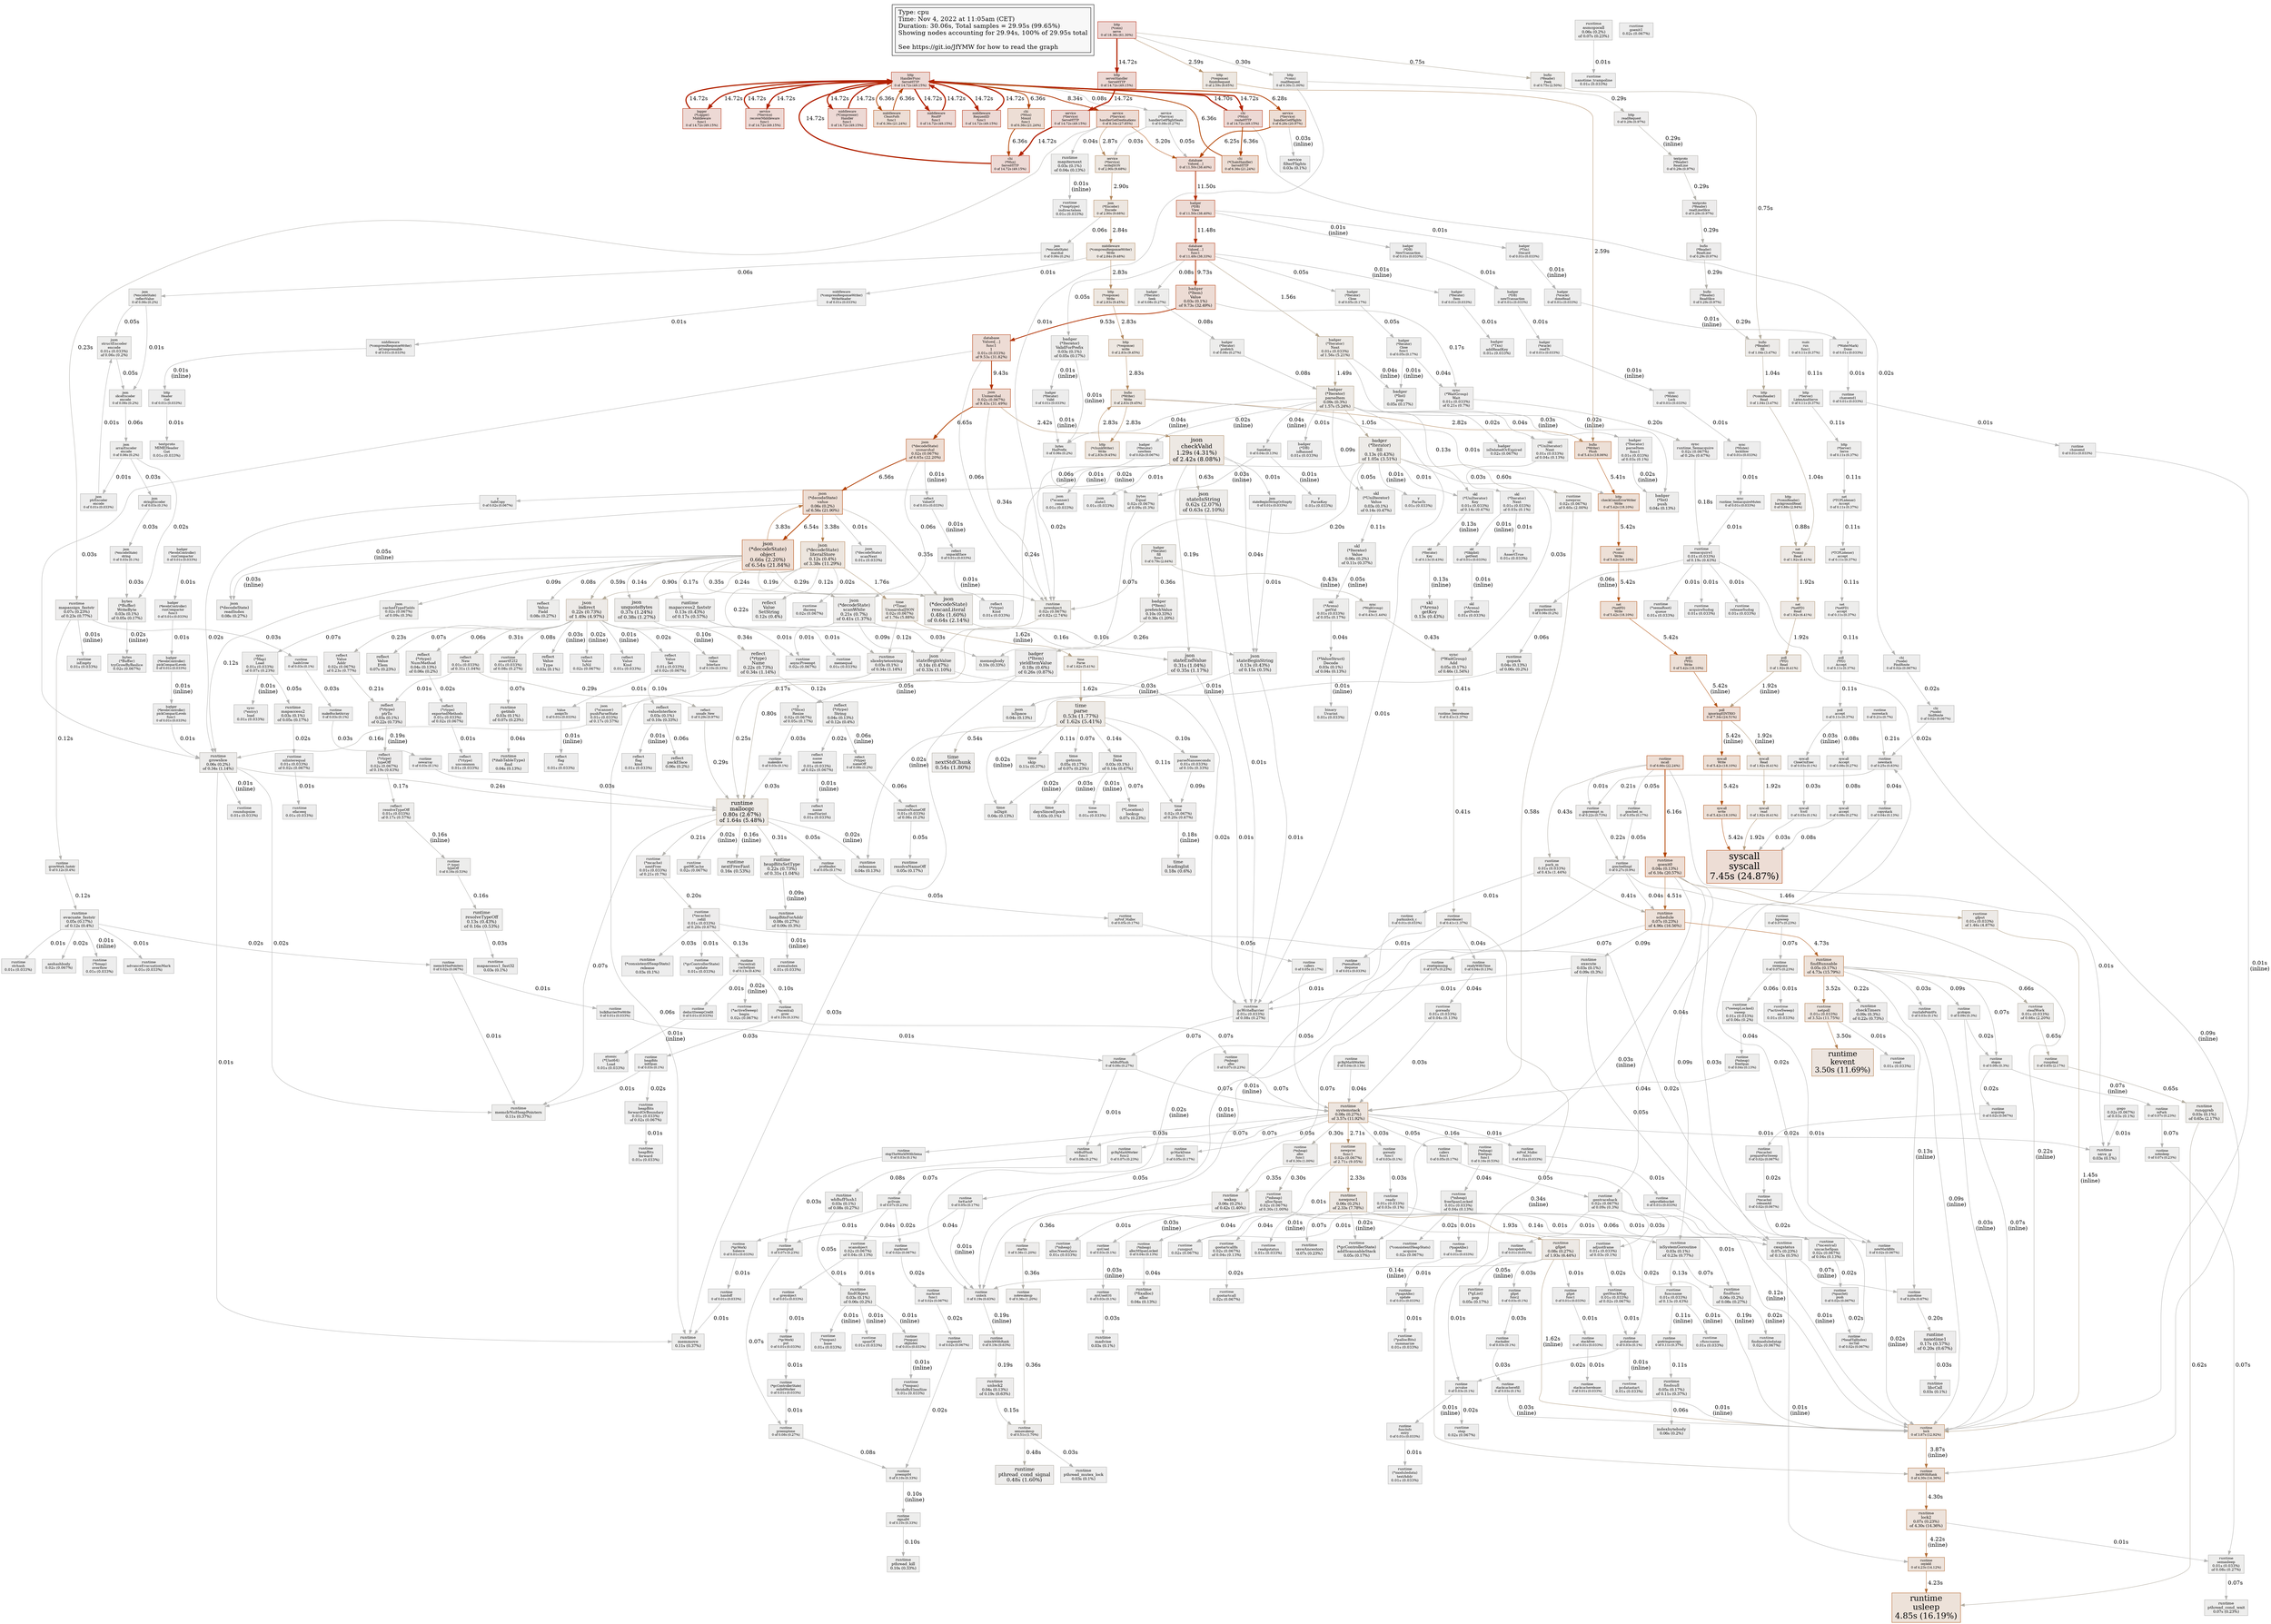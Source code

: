 digraph "unnamed" {
node [style=filled fillcolor="#f8f8f8"]
subgraph cluster_L { "Type: cpu" [shape=box fontsize=16 label="Type: cpu\lTime: Nov 4, 2022 at 11:05am (CET)\lDuration: 30.06s, Total samples = 29.95s (99.65%)\lShowing nodes accounting for 29.94s, 100% of 29.95s total\l\lSee https://git.io/JfYMW for how to read the graph\l"] }
N1 [label="http\nHandlerFunc\nServeHTTP\n0 of 14.72s (49.15%)" id="node1" fontsize=8 shape=box tooltip="net/http.HandlerFunc.ServeHTTP (14.72s)" color="#b22200" fillcolor="#edd9d5"]
N2 [label="http\n(*conn)\nserve\n0 of 18.36s (61.30%)" id="node2" fontsize=8 shape=box tooltip="net/http.(*conn).serve (18.36s)" color="#b21800" fillcolor="#edd8d5"]
N3 [label="syscall\nsyscall\n7.45s (24.87%)" id="node3" fontsize=24 shape=box tooltip="syscall.syscall (7.45s)" color="#b23c00" fillcolor="#edddd5"]
N4 [label="json\n(*decodeState)\nobject\n0.66s (2.20%)\nof 6.54s (21.84%)" id="node4" fontsize=13 shape=box tooltip="encoding/json.(*decodeState).object (6.54s)" color="#b24100" fillcolor="#edded5"]
N5 [label="json\n(*decodeState)\nvalue\n0.06s (0.2%)\nof 6.56s (21.90%)" id="node5" fontsize=10 shape=box tooltip="encoding/json.(*decodeState).value (6.56s)" color="#b24100" fillcolor="#edded5"]
N6 [label="chi\n(*Mux)\nrouteHTTP\n0 of 14.72s (49.15%)" id="node6" fontsize=8 shape=box tooltip="github.com/go-chi/chi/v5.(*Mux).routeHTTP (14.72s)" color="#b22200" fillcolor="#edd9d5"]
N7 [label="chi\n(*Mux)\nServeHTTP\n0 of 14.72s (49.15%)" id="node7" fontsize=8 shape=box tooltip="github.com/go-chi/chi/v5.(*Mux).ServeHTTP (14.72s)" color="#b22200" fillcolor="#edd9d5"]
N8 [label="runtime\nusleep\n4.85s (16.19%)" id="node8" fontsize=21 shape=box tooltip="runtime.usleep (4.85s)" color="#b25e21" fillcolor="#ede2d9"]
N9 [label="poll\nignoringEINTRIO\n0 of 7.34s (24.51%)" id="node9" fontsize=8 shape=box tooltip="internal/poll.ignoringEINTRIO (7.34s)" color="#b23d00" fillcolor="#edddd5"]
N10 [label="database\nValues[…]\n0 of 11.50s (38.40%)" id="node10" fontsize=8 shape=box tooltip="github.com/christophwitzko/flight-booking-service/pkg/database.Values[...] (11.50s)" color="#b22c00" fillcolor="#eddbd5"]
N11 [label="runtime\nsystemstack\n0.08s (0.27%)\nof 3.57s (11.92%)" id="node11" fontsize=10 shape=box tooltip="runtime.systemstack (3.57s)" color="#b27a48" fillcolor="#ede5df"]
N12 [label="json\nUnmarshal\n0.02s (0.067%)\nof 9.43s (31.49%)" id="node12" fontsize=9 shape=box tooltip="encoding/json.Unmarshal (9.43s)" color="#b23400" fillcolor="#eddcd5"]
N13 [label="runtime\nmcall\n0 of 6.66s (22.24%)" id="node13" fontsize=8 shape=box tooltip="runtime.mcall (6.66s)" color="#b24000" fillcolor="#edded5"]
N14 [label="service\n(*Service)\nhandlerGetDestinations\n0 of 8.34s (27.85%)" id="node14" fontsize=8 shape=box tooltip="github.com/christophwitzko/flight-booking-service/pkg/service.(*Service).handlerGetDestinations (8.34s)" color="#b23800" fillcolor="#eddcd5"]
N15 [label="database\nValues[…]\nfunc1\n0 of 11.48s (38.33%)" id="node15" fontsize=8 shape=box tooltip="github.com/christophwitzko/flight-booking-service/pkg/database.Values[...].func1 (11.48s)" color="#b22c00" fillcolor="#eddbd5"]
N16 [label="runtime\nlock\n0 of 3.87s (12.92%)" id="node16" fontsize=8 shape=box tooltip="runtime.lock (3.87s)" color="#b2743f" fillcolor="#ede4dd"]
N17 [label="runtime\nmallocgc\n0.80s (2.67%)\nof 1.64s (5.48%)" id="node17" fontsize=14 shape=box tooltip="runtime.mallocgc (1.64s)" color="#b29e81" fillcolor="#edeae6"]
N18 [label="runtime\nkevent\n3.50s (11.69%)" id="node18" fontsize=19 shape=box tooltip="runtime.kevent (3.50s)" color="#b27b4a" fillcolor="#ede5df"]
N19 [label="json\n(*decodeState)\nliteralStore\n0.12s (0.4%)\nof 3.38s (11.29%)" id="node19" fontsize=11 shape=box tooltip="encoding/json.(*decodeState).literalStore (3.38s)" color="#b27e4d" fillcolor="#ede6df"]
N20 [label="runtime\ngoexit0\n0.04s (0.13%)\nof 6.16s (20.57%)" id="node20" fontsize=10 shape=box tooltip="runtime.goexit0 (6.16s)" color="#b24300" fillcolor="#edded5"]
N21 [label="runtime\nfindRunnable\n0.05s (0.17%)\nof 4.73s (15.79%)" id="node21" fontsize=10 shape=box tooltip="runtime.findRunnable (4.73s)" color="#b26125" fillcolor="#ede2da"]
N22 [label="json\nindirect\n0.22s (0.73%)\nof 1.49s (4.97%)" id="node22" fontsize=11 shape=box tooltip="encoding/json.indirect (1.49s)" color="#b2a086" fillcolor="#edeae7"]
N23 [label="bufio\n(*Writer)\nWrite\n0 of 2.83s (9.45%)" id="node23" fontsize=8 shape=box tooltip="bufio.(*Writer).Write (2.83s)" color="#b2885e" fillcolor="#ede7e1"]
N24 [label="json\ncheckValid\n1.29s (4.31%)\nof 2.42s (8.08%)" id="node24" fontsize=15 shape=box tooltip="encoding/json.checkValid (2.42s)" color="#b2906a" fillcolor="#ede8e3"]
N25 [label="bufio\n(*Writer)\nFlush\n0 of 5.41s (18.06%)" id="node25" fontsize=8 shape=box tooltip="bufio.(*Writer).Flush (5.41s)" color="#b25211" fillcolor="#ede0d7"]
N26 [label="time\nparse\n0.53s (1.77%)\nof 1.62s (5.41%)" id="node26" fontsize=13 shape=box tooltip="time.parse (1.62s)" color="#b29e82" fillcolor="#edeae6"]
N27 [label="runtime\nschedule\n0.07s (0.23%)\nof 4.96s (16.56%)" id="node27" fontsize=10 shape=box tooltip="runtime.schedule (4.96s)" color="#b25c1e" fillcolor="#ede1d9"]
N28 [label="badger\n(*Iterator)\nparseItem\n0.09s (0.3%)\nof 1.57s (5.24%)" id="node28" fontsize=10 shape=box tooltip="github.com/dgraph-io/badger/v3.(*Iterator).parseItem (1.57s)" color="#b29f83" fillcolor="#edeae6"]
N29 [label="runtime\nnewproc1\n0.06s (0.2%)\nof 2.33s (7.78%)" id="node29" fontsize=10 shape=box tooltip="runtime.newproc1 (2.33s)" color="#b2926d" fillcolor="#ede8e3"]
N30 [label="runtime\nlockWithRank\n0 of 4.30s (14.36%)" id="node30" fontsize=8 shape=box tooltip="runtime.lockWithRank (4.30s)" color="#b26a32" fillcolor="#ede3dc"]
N31 [label="badger\n(*Iterator)\nfill\n0.13s (0.43%)\nof 1.05s (3.51%)" id="node31" fontsize=11 shape=box tooltip="github.com/dgraph-io/badger/v3.(*Iterator).fill (1.05s)" color="#b2a793" fillcolor="#edebe8"]
N32 [label="net\n(*conn)\nRead\n0 of 1.92s (6.41%)" id="node32" fontsize=8 shape=box tooltip="net.(*conn).Read (1.92s)" color="#b29979" fillcolor="#ede9e5"]
N33 [label="runtime\ngfget\n0.08s (0.27%)\nof 1.93s (6.44%)" id="node33" fontsize=10 shape=box tooltip="runtime.gfget (1.93s)" color="#b29978" fillcolor="#ede9e5"]
N34 [label="runtime\nnewobject\n0.02s (0.067%)\nof 0.82s (2.74%)" id="node34" fontsize=9 shape=box tooltip="runtime.newobject (0.82s)" color="#b2aa9a" fillcolor="#edece9"]
N35 [label="runtime\nnewproc\nfunc1\n0.02s (0.067%)\nof 2.71s (9.05%)" id="node35" fontsize=9 shape=box tooltip="runtime.newproc.func1 (2.71s)" color="#b28b61" fillcolor="#ede7e2"]
N36 [label="json\n(*decodeState)\nrescanLiteral\n0.48s (1.60%)\nof 0.64s (2.14%)" id="node36" fontsize=13 shape=box tooltip="encoding/json.(*decodeState).rescanLiteral (0.64s)" color="#b2ac9f" fillcolor="#edecea"]
N37 [label="badger\n(*Iterator)\nfill\nfunc1\n0 of 0.79s (2.64%)" id="node37" fontsize=8 shape=box tooltip="github.com/dgraph-io/badger/v3.(*Iterator).fill.func1 (0.79s)" color="#b2aa9a" fillcolor="#edecea"]
N38 [label="badger\n(*Item)\nValue\n0.03s (0.1%)\nof 9.73s (32.49%)" id="node38" fontsize=10 shape=box tooltip="github.com/dgraph-io/badger/v3.(*Item).Value (9.73s)" color="#b23300" fillcolor="#eddcd5"]
N39 [label="json\n(*decodeState)\nscanWhile\n0.21s (0.7%)\nof 0.41s (1.37%)" id="node39" fontsize=11 shape=box tooltip="encoding/json.(*decodeState).scanWhile (0.41s)" color="#b2afa6" fillcolor="#edeceb"]
N40 [label="runtime\ngrowslice\n0.06s (0.2%)\nof 0.34s (1.14%)" id="node40" fontsize=10 shape=box tooltip="runtime.growslice (0.34s)" color="#b2afa8" fillcolor="#edeceb"]
N41 [label="time\nnextStdChunk\n0.54s (1.80%)" id="node41" fontsize=13 shape=box tooltip="time.nextStdChunk (0.54s)" color="#b2ada2" fillcolor="#edeceb"]
N42 [label="runtime\npthread_cond_signal\n0.48s (1.60%)" id="node42" fontsize=13 shape=box tooltip="runtime.pthread_cond_signal (0.48s)" color="#b2aea4" fillcolor="#edeceb"]
N43 [label="database\nValues[…]\nfunc1\n1\n0.01s (0.033%)\nof 9.53s (31.82%)" id="node43" fontsize=9 shape=box tooltip="github.com/christophwitzko/flight-booking-service/pkg/database.Values[...].func1.1 (9.53s)" color="#b23300" fillcolor="#eddcd5"]
N44 [label="bufio\n(*Reader)\nfill\n0 of 1.04s (3.47%)" id="node44" fontsize=8 shape=box tooltip="bufio.(*Reader).fill (1.04s)" color="#b2a793" fillcolor="#edebe9"]
N45 [label="http\n(*connReader)\nbackgroundRead\n0 of 0.88s (2.94%)" id="node45" fontsize=8 shape=box tooltip="net/http.(*connReader).backgroundRead (0.88s)" color="#b2a998" fillcolor="#edebe9"]
N46 [label="json\nstateEndValue\n0.31s (1.04%)\nof 0.35s (1.17%)" id="node46" fontsize=12 shape=box tooltip="encoding/json.stateEndValue (0.35s)" color="#b2afa8" fillcolor="#edeceb"]
N47 [label="json\nstateBeginValue\n0.14s (0.47%)\nof 0.33s (1.10%)" id="node47" fontsize=11 shape=box tooltip="encoding/json.stateBeginValue (0.33s)" color="#b2afa8" fillcolor="#edeceb"]
N48 [label="json\n(*decodeState)\nunmarshal\n0.02s (0.067%)\nof 6.65s (22.20%)" id="node48" fontsize=9 shape=box tooltip="encoding/json.(*decodeState).unmarshal (6.65s)" color="#b24000" fillcolor="#edded5"]
N49 [label="time\n(*Time)\nUnmarshalJSON\n0.02s (0.067%)\nof 1.76s (5.88%)" id="node49" fontsize=9 shape=box tooltip="time.(*Time).UnmarshalJSON (1.76s)" color="#b29c7e" fillcolor="#edeae6"]
N50 [label="json\nunquoteBytes\n0.37s (1.24%)\nof 0.38s (1.27%)" id="node50" fontsize=12 shape=box tooltip="encoding/json.unquoteBytes (0.38s)" color="#b2afa7" fillcolor="#edeceb"]
N51 [label="runtime\nslicebytetostring\n0.03s (0.1%)\nof 0.34s (1.14%)" id="node51" fontsize=10 shape=box tooltip="runtime.slicebytetostring (0.34s)" color="#b2afa8" fillcolor="#edeceb"]
N52 [label="json\nstateInString\n0.62s (2.07%)\nof 0.63s (2.10%)" id="node52" fontsize=13 shape=box tooltip="encoding/json.stateInString (0.63s)" color="#b2ac9f" fillcolor="#edecea"]
N53 [label="runtime\nlock2\n0.07s (0.23%)\nof 4.30s (14.36%)" id="node53" fontsize=10 shape=box tooltip="runtime.lock2 (4.30s)" color="#b26a32" fillcolor="#ede3dc"]
N54 [label="runtime\nsemawakeup\n0 of 0.51s (1.70%)" id="node54" fontsize=8 shape=box tooltip="runtime.semawakeup (0.51s)" color="#b2aea3" fillcolor="#edeceb"]
N55 [label="runtime\nwakep\n0.06s (0.2%)\nof 0.42s (1.40%)" id="node55" fontsize=10 shape=box tooltip="runtime.wakep (0.42s)" color="#b2afa5" fillcolor="#edeceb"]
N56 [label="runtime\nisSystemGoroutine\n0.03s (0.1%)\nof 0.23s (0.77%)" id="node56" fontsize=10 shape=box tooltip="runtime.isSystemGoroutine (0.23s)" color="#b2b0ab" fillcolor="#edecec"]
N57 [label="reflect\n(*rtype)\nName\n0.22s (0.73%)\nof 0.34s (1.14%)" id="node57" fontsize=11 shape=box tooltip="reflect.(*rtype).Name (0.34s)" color="#b2afa8" fillcolor="#edeceb"]
N58 [label="runtime\n(*mheap)\nallocSpan\n0.02s (0.067%)\nof 0.30s (1.00%)" id="node58" fontsize=9 shape=box tooltip="runtime.(*mheap).allocSpan (0.30s)" color="#b2b0a9" fillcolor="#edeceb"]
N59 [label="runtime\ncasgstatus\n0.07s (0.23%)\nof 0.15s (0.5%)" id="node59" fontsize=10 shape=box tooltip="runtime.casgstatus (0.15s)" color="#b2b1ae" fillcolor="#ededec"]
N60 [label="badger\n(*Iterator)\nNext\n0.01s (0.033%)\nof 1.56s (5.21%)" id="node60" fontsize=9 shape=box tooltip="github.com/dgraph-io/badger/v3.(*Iterator).Next (1.56s)" color="#b29f84" fillcolor="#edeae6"]
N61 [label="runtime\nheapBitsSetType\n0.22s (0.73%)\nof 0.31s (1.04%)" id="node61" fontsize=11 shape=box tooltip="runtime.heapBitsSetType (0.31s)" color="#b2b0a9" fillcolor="#edeceb"]
N62 [label="badger\n(*Item)\nyieldItemValue\n0.18s (0.6%)\nof 0.26s (0.87%)" id="node62" fontsize=11 shape=box tooltip="github.com/dgraph-io/badger/v3.(*Item).yieldItemValue (0.26s)" color="#b2b0aa" fillcolor="#edecec"]
N63 [label="sync\n(*WaitGroup)\nAdd\n0.05s (0.17%)\nof 0.46s (1.54%)" id="node63" fontsize=10 shape=box tooltip="sync.(*WaitGroup).Add (0.46s)" color="#b2aea4" fillcolor="#edeceb"]
N64 [label="runtime\nmapassign_faststr\n0.07s (0.23%)\nof 0.23s (0.77%)" id="node64" fontsize=10 shape=box tooltip="runtime.mapassign_faststr (0.23s)" color="#b2b0ab" fillcolor="#edecec"]
N65 [label="runtime\nsemacquire1\n0.01s (0.033%)\nof 0.19s (0.63%)" id="node65" fontsize=9 shape=box tooltip="runtime.semacquire1 (0.19s)" color="#b2b1ac" fillcolor="#edecec"]
N66 [label="json\n(*Encoder)\nEncode\n0 of 2.90s (9.68%)" id="node66" fontsize=8 shape=box tooltip="encoding/json.(*Encoder).Encode (2.90s)" color="#b2875c" fillcolor="#ede7e1"]
N67 [label="runtime\ngoschedImpl\n0 of 0.27s (0.9%)" id="node67" fontsize=8 shape=box tooltip="runtime.goschedImpl (0.27s)" color="#b2b0aa" fillcolor="#edecec"]
N68 [label="json\nstateBeginString\n0.13s (0.43%)\nof 0.15s (0.5%)" id="node68" fontsize=11 shape=box tooltip="encoding/json.stateBeginString (0.15s)" color="#b2b1ae" fillcolor="#ededec"]
N69 [label="badger\n(*Item)\nprefetchValue\n0.10s (0.33%)\nof 0.36s (1.20%)" id="node69" fontsize=10 shape=box tooltip="github.com/dgraph-io/badger/v3.(*Item).prefetchValue (0.36s)" color="#b2afa7" fillcolor="#edeceb"]
N70 [label="runtime\nmemmove\n0.11s (0.37%)" id="node70" fontsize=10 shape=box tooltip="runtime.memmove (0.11s)" color="#b2b1af" fillcolor="#ededec"]
N71 [label="runtime\nmemclrNoHeapPointers\n0.11s (0.37%)" id="node71" fontsize=10 shape=box tooltip="runtime.memclrNoHeapPointers (0.11s)" color="#b2b1af" fillcolor="#ededec"]
N72 [label="runtime\nsemrelease1\n0 of 0.41s (1.37%)" id="node72" fontsize=8 shape=box tooltip="runtime.semrelease1 (0.41s)" color="#b2afa6" fillcolor="#edeceb"]
N73 [label="time\nleadingInt\n0.18s (0.6%)" id="node73" fontsize=11 shape=box tooltip="time.leadingInt (0.18s)" color="#b2b1ad" fillcolor="#edecec"]
N74 [label="runtime\nnewstack\n0 of 0.25s (0.83%)" id="node74" fontsize=8 shape=box tooltip="runtime.newstack (0.25s)" color="#b2b0ab" fillcolor="#edecec"]
N75 [label="runtime\n(*mcache)\nrefill\n0.01s (0.033%)\nof 0.20s (0.67%)" id="node75" fontsize=9 shape=box tooltip="runtime.(*mcache).refill (0.20s)" color="#b2b1ac" fillcolor="#edecec"]
N76 [label="runtime\nevacuate_faststr\n0.05s (0.17%)\nof 0.12s (0.4%)" id="node76" fontsize=10 shape=box tooltip="runtime.evacuate_faststr (0.12s)" color="#b2b1ae" fillcolor="#ededec"]
N77 [label="runtime\nnextFreeFast\n0.16s (0.53%)" id="node77" fontsize=11 shape=box tooltip="runtime.nextFreeFast (0.16s)" color="#b2b1ad" fillcolor="#ededec"]
N78 [label="time\natoi\n0.02s (0.067%)\nof 0.20s (0.67%)" id="node78" fontsize=9 shape=box tooltip="time.atoi (0.20s)" color="#b2b1ac" fillcolor="#edecec"]
N79 [label="runtime\ngentraceback\n0.02s (0.067%)\nof 0.09s (0.3%)" id="node79" fontsize=9 shape=box tooltip="runtime.gentraceback (0.09s)" color="#b2b2af" fillcolor="#ededec"]
N80 [label="runtime\ncheckTimers\n0.09s (0.3%)\nof 0.22s (0.73%)" id="node80" fontsize=10 shape=box tooltip="runtime.checkTimers (0.22s)" color="#b2b0ab" fillcolor="#edecec"]
N81 [label="runtime\nmapaccess2_faststr\n0.13s (0.43%)\nof 0.17s (0.57%)" id="node81" fontsize=11 shape=box tooltip="runtime.mapaccess2_faststr (0.17s)" color="#b2b1ad" fillcolor="#ededec"]
N82 [label="runtime\nnanotime1\n0.17s (0.57%)\nof 0.20s (0.67%)" id="node82" fontsize=11 shape=box tooltip="runtime.nanotime1 (0.20s)" color="#b2b1ac" fillcolor="#edecec"]
N83 [label="memeqbody\n0.10s (0.33%)" id="node83" fontsize=10 shape=box tooltip="memeqbody (0.10s)" color="#b2b1af" fillcolor="#ededec"]
N84 [label="service\n(*Service)\nhandlerGetFlights\n0 of 6.28s (20.97%)" id="node84" fontsize=8 shape=box tooltip="github.com/christophwitzko/flight-booking-service/pkg/service.(*Service).handlerGetFlights (6.28s)" color="#b24200" fillcolor="#edded5"]
N85 [label="runtime\ngcWriteBarrier\n0.01s (0.033%)\nof 0.08s (0.27%)" id="node85" fontsize=9 shape=box tooltip="runtime.gcWriteBarrier (0.08s)" color="#b2b2b0" fillcolor="#ededec"]
N86 [label="time\nDate\n0.03s (0.1%)\nof 0.14s (0.47%)" id="node86" fontsize=10 shape=box tooltip="time.Date (0.14s)" color="#b2b1ae" fillcolor="#ededec"]
N87 [label="skl\n(*UniIterator)\nValue\n0.03s (0.1%)\nof 0.14s (0.47%)" id="node87" fontsize=10 shape=box tooltip="github.com/dgraph-io/badger/v3/skl.(*UniIterator).Value (0.14s)" color="#b2b1ae" fillcolor="#ededec"]
N88 [label="skl\n(*Arena)\ngetKey\n0.13s (0.43%)" id="node88" fontsize=11 shape=box tooltip="github.com/dgraph-io/badger/v3/skl.(*Arena).getKey (0.13s)" color="#b2b1ae" fillcolor="#ededec"]
N89 [label="runtime\nunlock\n0 of 0.19s (0.63%)" id="node89" fontsize=8 shape=box tooltip="runtime.unlock (0.19s)" color="#b2b1ac" fillcolor="#edecec"]
N90 [label="runtime\nresolveTypeOff\n0.13s (0.43%)\nof 0.16s (0.53%)" id="node90" fontsize=11 shape=box tooltip="runtime.resolveTypeOff (0.16s)" color="#b2b1ad" fillcolor="#ededec"]
N91 [label="service\n(*Service)\nwriteJSON\n0 of 2.90s (9.68%)" id="node91" fontsize=8 shape=box tooltip="github.com/christophwitzko/flight-booking-service/pkg/service.(*Service).writeJSON (2.90s)" color="#b2875c" fillcolor="#ede7e1"]
N92 [label="reflect\nValue\nSetString\n0.12s (0.4%)" id="node92" fontsize=11 shape=box tooltip="reflect.Value.SetString (0.12s)" color="#b2b1ae" fillcolor="#ededec"]
N93 [label="json\n(*decodeState)\nreadIndex\n0.08s (0.27%)" id="node93" fontsize=10 shape=box tooltip="encoding/json.(*decodeState).readIndex (0.08s)" color="#b2b2b0" fillcolor="#ededec"]
N94 [label="badger\n(*DB)\nView\n0 of 11.50s (38.40%)" id="node94" fontsize=8 shape=box tooltip="github.com/dgraph-io/badger/v3.(*DB).View (11.50s)" color="#b22c00" fillcolor="#eddbd5"]
N95 [label="time\nskip\n0.11s (0.37%)" id="node95" fontsize=10 shape=box tooltip="time.skip (0.11s)" color="#b2b1af" fillcolor="#ededec"]
N96 [label="sync\n(*WaitGroup)\nWait\n0.01s (0.033%)\nof 0.21s (0.7%)" id="node96" fontsize=9 shape=box tooltip="sync.(*WaitGroup).Wait (0.21s)" color="#b2b1ac" fillcolor="#edecec"]
N97 [label="reflect\n(*rtype)\nptrTo\n0.03s (0.1%)\nof 0.22s (0.73%)" id="node97" fontsize=10 shape=box tooltip="reflect.(*rtype).ptrTo (0.22s)" color="#b2b0ab" fillcolor="#edecec"]
N98 [label="reflect\n(*rtype)\nString\n0.04s (0.13%)\nof 0.12s (0.4%)" id="node98" fontsize=10 shape=box tooltip="reflect.(*rtype).String (0.12s)" color="#b2b1ae" fillcolor="#ededec"]
N99 [label="runtime\nmorestack\n0 of 0.21s (0.7%)" id="node99" fontsize=8 shape=box tooltip="runtime.morestack (0.21s)" color="#b2b1ac" fillcolor="#edecec"]
N100 [label="runtime\nnetpoll\n0.01s (0.033%)\nof 3.52s (11.75%)" id="node100" fontsize=9 shape=box tooltip="runtime.netpoll (3.52s)" color="#b27b49" fillcolor="#ede5df"]
N101 [label="runtime\nrunqgrab\n0.03s (0.1%)\nof 0.65s (2.17%)" id="node101" fontsize=10 shape=box tooltip="runtime.runqgrab (0.65s)" color="#b2ac9f" fillcolor="#edecea"]
N102 [label="runtime\npthread_kill\n0.10s (0.33%)" id="node102" fontsize=10 shape=box tooltip="runtime.pthread_kill (0.10s)" color="#b2b1af" fillcolor="#ededec"]
N103 [label="runtime\nnanotime\n0 of 0.20s (0.67%)" id="node103" fontsize=8 shape=box tooltip="runtime.nanotime (0.20s)" color="#b2b1ac" fillcolor="#edecec"]
N104 [label="runtime\nunlock2\n0.04s (0.13%)\nof 0.19s (0.63%)" id="node104" fontsize=10 shape=box tooltip="runtime.unlock2 (0.19s)" color="#b2b1ac" fillcolor="#edecec"]
N105 [label="runtime\nfindObject\n0.03s (0.1%)\nof 0.06s (0.2%)" id="node105" fontsize=10 shape=box tooltip="runtime.findObject (0.06s)" color="#b2b2b0" fillcolor="#ededec"]
N106 [label="bytes\nEqual\n0.02s (0.067%)\nof 0.09s (0.3%)" id="node106" fontsize=9 shape=box tooltip="bytes.Equal (0.09s)" color="#b2b2af" fillcolor="#ededec"]
N107 [label="runtime\nasmcgocall\n0.06s (0.2%)\nof 0.07s (0.23%)" id="node107" fontsize=10 shape=box tooltip="runtime.asmcgocall (0.07s)" color="#b2b2b0" fillcolor="#ededec"]
N108 [label="skl\n(*Iterator)\nValue\n0.06s (0.2%)\nof 0.11s (0.37%)" id="node108" fontsize=10 shape=box tooltip="github.com/dgraph-io/badger/v3/skl.(*Iterator).Value (0.11s)" color="#b2b1af" fillcolor="#ededec"]
N109 [label="runtime\nfindfunc\n0.06s (0.2%)\nof 0.08s (0.27%)" id="node109" fontsize=10 shape=box tooltip="runtime.findfunc (0.08s)" color="#b2b2b0" fillcolor="#ededec"]
N110 [label="reflect\nValue\nField\n0.08s (0.27%)" id="node110" fontsize=10 shape=box tooltip="reflect.Value.Field (0.08s)" color="#b2b2b0" fillcolor="#ededec"]
N111 [label="reflect\nvalueInterface\n0.03s (0.1%)\nof 0.10s (0.33%)" id="node111" fontsize=10 shape=box tooltip="reflect.valueInterface (0.10s)" color="#b2b1af" fillcolor="#ededec"]
N112 [label="runtime\nfindnull\n0.05s (0.17%)\nof 0.11s (0.37%)" id="node112" fontsize=10 shape=box tooltip="runtime.findnull (0.11s)" color="#b2b1af" fillcolor="#ededec"]
N113 [label="runtime\nexecute\n0.03s (0.1%)\nof 0.09s (0.3%)" id="node113" fontsize=10 shape=box tooltip="runtime.execute (0.09s)" color="#b2b2af" fillcolor="#ededec"]
N114 [label="runtime\n(*gcControllerState)\naddScannableStack\n0.05s (0.17%)" id="node114" fontsize=10 shape=box tooltip="runtime.(*gcControllerState).addScannableStack (0.05s)" color="#b2b2b1" fillcolor="#ededec"]
N115 [label="runtime\npark_m\n0.01s (0.033%)\nof 0.43s (1.44%)" id="node115" fontsize=9 shape=box tooltip="runtime.park_m (0.43s)" color="#b2aea5" fillcolor="#edeceb"]
N116 [label="runtime\nnewproc\n0.02s (0.067%)\nof 0.60s (2.00%)" id="node116" fontsize=9 shape=box tooltip="runtime.newproc (0.60s)" color="#b2aca0" fillcolor="#edecea"]
N117 [label="reflect\nValue\nElem\n0.07s (0.23%)" id="node117" fontsize=10 shape=box tooltip="reflect.Value.Elem (0.07s)" color="#b2b2b0" fillcolor="#ededec"]
N118 [label="runtime\npthread_cond_wait\n0.07s (0.23%)" id="node118" fontsize=10 shape=box tooltip="runtime.pthread_cond_wait (0.07s)" color="#b2b2b0" fillcolor="#ededec"]
N119 [label="runtime\nsaveAncestors\n0.07s (0.23%)" id="node119" fontsize=10 shape=box tooltip="runtime.saveAncestors (0.07s)" color="#b2b2b0" fillcolor="#ededec"]
N120 [label="time\n(*Location)\nlookup\n0.07s (0.23%)" id="node120" fontsize=10 shape=box tooltip="time.(*Location).lookup (0.07s)" color="#b2b2b0" fillcolor="#ededec"]
N121 [label="runtime\nstopm\n0 of 0.09s (0.3%)" id="node121" fontsize=8 shape=box tooltip="runtime.stopm (0.09s)" color="#b2b2af" fillcolor="#ededec"]
N122 [label="reflect\nNew\n0.01s (0.033%)\nof 0.31s (1.04%)" id="node122" fontsize=9 shape=box tooltip="reflect.New (0.31s)" color="#b2b0a9" fillcolor="#edeceb"]
N123 [label="badger\n(*list)\npop\n0.05s (0.17%)" id="node123" fontsize=10 shape=box tooltip="github.com/dgraph-io/badger/v3.(*list).pop (0.05s)" color="#b2b2b1" fillcolor="#ededec"]
N124 [label="runtime\n(*mheap)\nfreeSpan\nfunc1\n0 of 0.16s (0.53%)" id="node124" fontsize=8 shape=box tooltip="runtime.(*mheap).freeSpan.func1 (0.16s)" color="#b2b1ad" fillcolor="#ededec"]
N125 [label="runtime\n(*mcentral)\ncacheSpan\n0 of 0.13s (0.43%)" id="node125" fontsize=8 shape=box tooltip="runtime.(*mcentral).cacheSpan (0.13s)" color="#b2b1ae" fillcolor="#ededec"]
N126 [label="bytes\n(*Buffer)\nWriteByte\n0.03s (0.1%)\nof 0.05s (0.17%)" id="node126" fontsize=10 shape=box tooltip="bytes.(*Buffer).WriteByte (0.05s)" color="#b2b2b1" fillcolor="#ededec"]
N127 [label="runtime\nheapBitsForAddr\n0.08s (0.27%)\nof 0.09s (0.3%)" id="node127" fontsize=10 shape=box tooltip="runtime.heapBitsForAddr (0.09s)" color="#b2b2af" fillcolor="#ededec"]
N128 [label="badger\n(*list)\npush\n0.04s (0.13%)" id="node128" fontsize=10 shape=box tooltip="github.com/dgraph-io/badger/v3.(*list).push (0.04s)" color="#b2b2b1" fillcolor="#ededec"]
N129 [label="indexbytebody\n0.06s (0.2%)" id="node129" fontsize=10 shape=box tooltip="indexbytebody (0.06s)" color="#b2b2b0" fillcolor="#ededec"]
N130 [label="reflect\npackEface\n0.06s (0.2%)" id="node130" fontsize=10 shape=box tooltip="reflect.packEface (0.06s)" color="#b2b2b0" fillcolor="#ededec"]
N131 [label="runtime\nreleasem\n0.04s (0.13%)" id="node131" fontsize=10 shape=box tooltip="runtime.releasem (0.04s)" color="#b2b2b1" fillcolor="#ededec"]
N132 [label="time\nisDigit\n0.04s (0.13%)" id="node132" fontsize=10 shape=box tooltip="time.isDigit (0.04s)" color="#b2b2b1" fillcolor="#ededec"]
N133 [label="reflect\nValue\nAddr\n0.02s (0.067%)\nof 0.23s (0.77%)" id="node133" fontsize=9 shape=box tooltip="reflect.Value.Addr (0.23s)" color="#b2b0ab" fillcolor="#edecec"]
N134 [label="skl\n(*UniIterator)\nKey\n0.01s (0.033%)\nof 0.14s (0.47%)" id="node134" fontsize=9 shape=box tooltip="github.com/dgraph-io/badger/v3/skl.(*UniIterator).Key (0.14s)" color="#b2b1ae" fillcolor="#ededec"]
N135 [label="sync\nruntime_Semacquire\n0.02s (0.067%)\nof 0.20s (0.67%)" id="node135" fontsize=9 shape=box tooltip="sync.runtime_Semacquire (0.20s)" color="#b2b1ac" fillcolor="#edecec"]
N136 [label="json\nisSpace\n0.04s (0.13%)" id="node136" fontsize=10 shape=box tooltip="encoding/json.isSpace (0.04s)" color="#b2b2b1" fillcolor="#ededec"]
N137 [label="reflect\n(*rtype)\ntypeOff\n0.02s (0.067%)\nof 0.19s (0.63%)" id="node137" fontsize=9 shape=box tooltip="reflect.(*rtype).typeOff (0.19s)" color="#b2b1ac" fillcolor="#edecec"]
N138 [label="runtime\nfuncname\n0.01s (0.033%)\nof 0.13s (0.43%)" id="node138" fontsize=9 shape=box tooltip="runtime.funcname (0.13s)" color="#b2b1ae" fillcolor="#ededec"]
N139 [label="time\ngetnum\n0.05s (0.17%)\nof 0.07s (0.23%)" id="node139" fontsize=10 shape=box tooltip="time.getnum (0.07s)" color="#b2b2b0" fillcolor="#ededec"]
N140 [label="main\nrun\nfunc1\n0 of 0.11s (0.37%)" id="node140" fontsize=8 shape=box tooltip="main.run.func1 (0.11s)" color="#b2b1af" fillcolor="#ededec"]
N141 [label="runtime\nsave_g\n0.03s (0.1%)" id="node141" fontsize=10 shape=box tooltip="runtime.save_g (0.03s)" color="#b2b2b1" fillcolor="#ededed"]
N142 [label="runtime\nwbBufFlush1\n0.03s (0.1%)\nof 0.08s (0.27%)" id="node142" fontsize=10 shape=box tooltip="runtime.wbBufFlush1 (0.08s)" color="#b2b2b0" fillcolor="#ededec"]
N143 [label="http\ncheckConnErrorWriter\nWrite\n0 of 5.42s (18.10%)" id="node143" fontsize=8 shape=box tooltip="net/http.checkConnErrorWriter.Write (5.42s)" color="#b25110" fillcolor="#ede0d7"]
N144 [label="runtime\nosyield\n0 of 4.23s (14.12%)" id="node144" fontsize=8 shape=box tooltip="runtime.osyield (4.23s)" color="#b26c34" fillcolor="#ede3dc"]
N145 [label="runtime\n(*gList)\npop\n0.05s (0.17%)" id="node145" fontsize=10 shape=box tooltip="runtime.(*gList).pop (0.05s)" color="#b2b2b1" fillcolor="#ededec"]
N146 [label="runtime\n(*mcentral)\nuncacheSpan\n0.02s (0.067%)\nof 0.04s (0.13%)" id="node146" fontsize=9 shape=box tooltip="runtime.(*mcentral).uncacheSpan (0.04s)" color="#b2b2b1" fillcolor="#ededec"]
N147 [label="runtime\nresolveNameOff\n0.05s (0.17%)" id="node147" fontsize=10 shape=box tooltip="runtime.resolveNameOff (0.05s)" color="#b2b2b1" fillcolor="#ededec"]
N148 [label="runtime\ngetitab\n0.03s (0.1%)\nof 0.07s (0.23%)" id="node148" fontsize=10 shape=box tooltip="runtime.getitab (0.07s)" color="#b2b2b0" fillcolor="#ededec"]
N149 [label="badger\n(*Iterator)\nValidForPrefix\n0.03s (0.1%)\nof 0.05s (0.17%)" id="node149" fontsize=10 shape=box tooltip="github.com/dgraph-io/badger/v3.(*Iterator).ValidForPrefix (0.05s)" color="#b2b2b1" fillcolor="#ededec"]
N150 [label="runtime\nsemasleep\n0.01s (0.033%)\nof 0.08s (0.27%)" id="node150" fontsize=9 shape=box tooltip="runtime.semasleep (0.08s)" color="#b2b2b0" fillcolor="#ededec"]
N151 [label="runtime\ngcDrain\n0 of 0.07s (0.23%)" id="node151" fontsize=8 shape=box tooltip="runtime.gcDrain (0.07s)" color="#b2b2b0" fillcolor="#ededec"]
N152 [label="runtime\ngfput\n0.01s (0.033%)\nof 1.46s (4.87%)" id="node152" fontsize=9 shape=box tooltip="runtime.gfput (1.46s)" color="#b2a086" fillcolor="#edeae7"]
N153 [label="middleware\n(*compressResponseWriter)\nWrite\n0 of 2.84s (9.48%)" id="node153" fontsize=8 shape=box tooltip="github.com/go-chi/chi/v5/middleware.(*compressResponseWriter).Write (2.84s)" color="#b2885d" fillcolor="#ede7e1"]
N154 [label="reflect\n(*rtype)\nNumMethod\n0.04s (0.13%)\nof 0.06s (0.2%)" id="node154" fontsize=10 shape=box tooltip="reflect.(*rtype).NumMethod (0.06s)" color="#b2b2b0" fillcolor="#ededec"]
N155 [label="runtime\ngopark\n0.04s (0.13%)\nof 0.06s (0.2%)" id="node155" fontsize=10 shape=box tooltip="runtime.gopark (0.06s)" color="#b2b2b0" fillcolor="#ededec"]
N156 [label="poll\naccept\n0 of 0.11s (0.37%)" id="node156" fontsize=8 shape=box tooltip="internal/poll.accept (0.11s)" color="#b2b1af" fillcolor="#ededec"]
N157 [label="sync\n(*Map)\nLoad\n0.01s (0.033%)\nof 0.07s (0.23%)" id="node157" fontsize=9 shape=box tooltip="sync.(*Map).Load (0.07s)" color="#b2b2b0" fillcolor="#ededec"]
N158 [label="json\ncachedTypeFields\n0.02s (0.067%)\nof 0.09s (0.3%)" id="node158" fontsize=9 shape=box tooltip="encoding/json.cachedTypeFields (0.09s)" color="#b2b2af" fillcolor="#ededec"]
N159 [label="runtime\n(*mcentral)\ngrow\n0 of 0.10s (0.33%)" id="node159" fontsize=8 shape=box tooltip="runtime.(*mcentral).grow (0.10s)" color="#b2b1af" fillcolor="#ededec"]
N160 [label="json\nstructEncoder\nencode\n0.01s (0.033%)\nof 0.06s (0.2%)" id="node160" fontsize=9 shape=box tooltip="encoding/json.structEncoder.encode (0.06s)" color="#b2b2b0" fillcolor="#ededec"]
N161 [label="json\narrayEncoder\nencode\n0 of 0.06s (0.2%)" id="node161" fontsize=8 shape=box tooltip="encoding/json.arrayEncoder.encode (0.06s)" color="#b2b2b0" fillcolor="#ededec"]
N162 [label="runtime\nwbBufFlush\n0 of 0.08s (0.27%)" id="node162" fontsize=8 shape=box tooltip="runtime.wbBufFlush (0.08s)" color="#b2b2b0" fillcolor="#ededec"]
N163 [label="runtime\n(*sweepLocked)\nsweep\n0.01s (0.033%)\nof 0.06s (0.2%)" id="node163" fontsize=9 shape=box tooltip="runtime.(*sweepLocked).sweep (0.06s)" color="#b2b2b0" fillcolor="#ededec"]
N164 [label="runtime\nstealWork\n0.01s (0.033%)\nof 0.66s (2.20%)" id="node164" fontsize=9 shape=box tooltip="runtime.stealWork (0.66s)" color="#b2ac9e" fillcolor="#edecea"]
N165 [label="runtime\n(*fixalloc)\nalloc\n0.04s (0.13%)" id="node165" fontsize=10 shape=box tooltip="runtime.(*fixalloc).alloc (0.04s)" color="#b2b2b1" fillcolor="#ededec"]
N166 [label="runtime\n(*itabTableType)\nfind\n0.04s (0.13%)" id="node166" fontsize=10 shape=box tooltip="runtime.(*itabTableType).find (0.04s)" color="#b2b2b1" fillcolor="#ededec"]
N167 [label="runtime\nscanobject\n0.02s (0.067%)\nof 0.04s (0.13%)" id="node167" fontsize=9 shape=box tooltip="runtime.scanobject (0.04s)" color="#b2b2b1" fillcolor="#ededec"]
N168 [label="runtime\nmapaccess2\n0.03s (0.1%)\nof 0.05s (0.17%)" id="node168" fontsize=10 shape=box tooltip="runtime.mapaccess2 (0.05s)" color="#b2b2b1" fillcolor="#ededec"]
N169 [label="gogo\n0.02s (0.067%)\nof 0.03s (0.1%)" id="node169" fontsize=9 shape=box tooltip="gogo (0.03s)" color="#b2b2b1" fillcolor="#ededed"]
N170 [label="service\n(*Service)\nhandlerGetFlightSeats\n0 of 0.08s (0.27%)" id="node170" fontsize=8 shape=box tooltip="github.com/christophwitzko/flight-booking-service/pkg/service.(*Service).handlerGetFlightSeats (0.08s)" color="#b2b2b0" fillcolor="#ededec"]
N171 [label="bytes\nHasPrefix\n0 of 0.06s (0.2%)" id="node171" fontsize=8 shape=box tooltip="bytes.HasPrefix (0.06s)" color="#b2b2b0" fillcolor="#ededec"]
N172 [label="runtime\npreemptM\n0 of 0.10s (0.33%)" id="node172" fontsize=8 shape=box tooltip="runtime.preemptM (0.10s)" color="#b2b1af" fillcolor="#ededec"]
N173 [label="runtime\n(*mheap)\nfreeSpanLocked\n0.01s (0.033%)\nof 0.04s (0.13%)" id="node173" fontsize=9 shape=box tooltip="runtime.(*mheap).freeSpanLocked (0.04s)" color="#b2b2b1" fillcolor="#ededec"]
N174 [label="runtime\nbgsweep\n0 of 0.07s (0.23%)" id="node174" fontsize=8 shape=box tooltip="runtime.bgsweep (0.07s)" color="#b2b2b0" fillcolor="#ededec"]
N175 [label="runtime\npreemptall\n0 of 0.07s (0.23%)" id="node175" fontsize=8 shape=box tooltip="runtime.preemptall (0.07s)" color="#b2b2b0" fillcolor="#ededec"]
N176 [label="runtime\ngcstopm\n0 of 0.09s (0.3%)" id="node176" fontsize=8 shape=box tooltip="runtime.gcstopm (0.09s)" color="#b2b2af" fillcolor="#ededec"]
N177 [label="y\n(*Slice)\nResize\n0.02s (0.067%)\nof 0.05s (0.17%)" id="node177" fontsize=9 shape=box tooltip="github.com/dgraph-io/badger/v3/y.(*Slice).Resize (0.05s)" color="#b2b2b1" fillcolor="#ededec"]
N178 [label="runtime\n(*mcache)\nnextFree\n0.01s (0.033%)\nof 0.21s (0.7%)" id="node178" fontsize=9 shape=box tooltip="runtime.(*mcache).nextFree (0.21s)" color="#b2b1ac" fillcolor="#edecec"]
N179 [label="json\n(*scanner)\npushParseState\n0.01s (0.033%)\nof 0.17s (0.57%)" id="node179" fontsize=9 shape=box tooltip="encoding/json.(*scanner).pushParseState (0.17s)" color="#b2b1ad" fillcolor="#ededec"]
N180 [label="reflect\nresolveTypeOff\n0.01s (0.033%)\nof 0.17s (0.57%)" id="node180" fontsize=9 shape=box tooltip="reflect.resolveTypeOff (0.17s)" color="#b2b1ad" fillcolor="#ededec"]
N181 [label="http\n(*conn)\nreadRequest\n0 of 0.30s (1.00%)" id="node181" fontsize=8 shape=box tooltip="net/http.(*conn).readRequest (0.30s)" color="#b2b0a9" fillcolor="#edeceb"]
N182 [label="y\n(*ValueStruct)\nDecode\n0.03s (0.1%)\nof 0.04s (0.13%)" id="node182" fontsize=10 shape=box tooltip="github.com/dgraph-io/badger/v3/y.(*ValueStruct).Decode (0.04s)" color="#b2b2b1" fillcolor="#ededec"]
N183 [label="runtime\nmapiternext\n0.03s (0.1%)\nof 0.04s (0.13%)" id="node183" fontsize=10 shape=box tooltip="runtime.mapiternext (0.04s)" color="#b2b2b1" fillcolor="#ededec"]
N184 [label="service\nfilterFlights\n0.03s (0.1%)" id="node184" fontsize=10 shape=box tooltip="github.com/christophwitzko/flight-booking-service/pkg/service.filterFlights (0.03s)" color="#b2b2b1" fillcolor="#ededed"]
N185 [label="reflect\nValue\nType\n0.03s (0.1%)" id="node185" fontsize=10 shape=box tooltip="reflect.Value.Type (0.03s)" color="#b2b2b1" fillcolor="#ededed"]
N186 [label="runtime\n(*consistentHeapStats)\nrelease\n0.03s (0.1%)" id="node186" fontsize=10 shape=box tooltip="runtime.(*consistentHeapStats).release (0.03s)" color="#b2b2b1" fillcolor="#ededed"]
N187 [label="runtime\nasyncPreempt\n0.02s (0.067%)" id="node187" fontsize=9 shape=box tooltip="runtime.asyncPreempt (0.02s)" color="#b2b2b1" fillcolor="#ededed"]
N188 [label="runtime\ngoexit1\n0.02s (0.067%)" id="node188" fontsize=9 shape=box tooltip="runtime.goexit1 (0.02s)" color="#b2b2b1" fillcolor="#ededed"]
N189 [label="runtime\ngostartcallfn\n0.02s (0.067%)\nof 0.04s (0.13%)" id="node189" fontsize=9 shape=box tooltip="runtime.gostartcallfn (0.04s)" color="#b2b2b1" fillcolor="#ededec"]
N190 [label="runtime\nlibcCall\n0.03s (0.1%)" id="node190" fontsize=10 shape=box tooltip="runtime.libcCall (0.03s)" color="#b2b2b1" fillcolor="#ededed"]
N191 [label="runtime\nmadvise\n0.03s (0.1%)" id="node191" fontsize=10 shape=box tooltip="runtime.madvise (0.03s)" color="#b2b2b1" fillcolor="#ededed"]
N192 [label="runtime\nmapaccess1_fast32\n0.03s (0.1%)" id="node192" fontsize=10 shape=box tooltip="runtime.mapaccess1_fast32 (0.03s)" color="#b2b2b1" fillcolor="#ededed"]
N193 [label="runtime\npthread_mutex_lock\n0.03s (0.1%)" id="node193" fontsize=10 shape=box tooltip="runtime.pthread_mutex_lock (0.03s)" color="#b2b2b1" fillcolor="#ededed"]
N194 [label="runtime\nrunqput\n0.02s (0.067%)" id="node194" fontsize=9 shape=box tooltip="runtime.runqput (0.02s)" color="#b2b2b1" fillcolor="#ededed"]
N195 [label="time\ndaysSinceEpoch\n0.03s (0.1%)" id="node195" fontsize=10 shape=box tooltip="time.daysSinceEpoch (0.03s)" color="#b2b2b1" fillcolor="#ededed"]
N196 [label="runtime\ngopreempt_m\n0 of 0.22s (0.73%)" id="node196" fontsize=8 shape=box tooltip="runtime.gopreempt_m (0.22s)" color="#b2b0ab" fillcolor="#edecec"]
N197 [label="skl\n(*Iterator)\nNext\n0.01s (0.033%)\nof 0.03s (0.1%)" id="node197" fontsize=9 shape=box tooltip="github.com/dgraph-io/badger/v3/skl.(*Iterator).Next (0.03s)" color="#b2b2b1" fillcolor="#ededed"]
N198 [label="runtime\nready\n0.01s (0.033%)\nof 0.03s (0.1%)" id="node198" fontsize=9 shape=box tooltip="runtime.ready (0.03s)" color="#b2b2b1" fillcolor="#ededed"]
N199 [label="time\nparseNanoseconds\n0.01s (0.033%)\nof 0.10s (0.33%)" id="node199" fontsize=9 shape=box tooltip="time.parseNanoseconds (0.10s)" color="#b2b1af" fillcolor="#ededec"]
N200 [label="runtime\npcdatavalue\n0 of 0.03s (0.1%)" id="node200" fontsize=8 shape=box tooltip="runtime.pcdatavalue (0.03s)" color="#b2b2b1" fillcolor="#ededed"]
N201 [label="runtime\npcvalue\n0 of 0.03s (0.1%)" id="node201" fontsize=8 shape=box tooltip="runtime.pcvalue (0.03s)" color="#b2b2b1" fillcolor="#ededed"]
N202 [label="runtime\nassertE2I2\n0.01s (0.033%)\nof 0.08s (0.27%)" id="node202" fontsize=9 shape=box tooltip="runtime.assertE2I2 (0.08s)" color="#b2b2b0" fillcolor="#ededec"]
N203 [label="reflect\nresolveNameOff\n0.01s (0.033%)\nof 0.06s (0.2%)" id="node203" fontsize=9 shape=box tooltip="reflect.resolveNameOff (0.06s)" color="#b2b2b0" fillcolor="#ededec"]
N204 [label="skl\n(*Arena)\ngetVal\n0.01s (0.033%)\nof 0.05s (0.17%)" id="node204" fontsize=9 shape=box tooltip="github.com/dgraph-io/badger/v3/skl.(*Arena).getVal (0.05s)" color="#b2b2b1" fillcolor="#ededec"]
N205 [label="runtime\npreemptone\n0 of 0.08s (0.27%)" id="node205" fontsize=8 shape=box tooltip="runtime.preemptone (0.08s)" color="#b2b2b0" fillcolor="#ededec"]
N206 [label="runtime\nwbBufFlush\nfunc1\n0 of 0.08s (0.27%)" id="node206" fontsize=8 shape=box tooltip="runtime.wbBufFlush.func1 (0.08s)" color="#b2b2b0" fillcolor="#ededec"]
N207 [label="skl\n(*UniIterator)\nNext\n0.01s (0.033%)\nof 0.04s (0.13%)" id="node207" fontsize=9 shape=box tooltip="github.com/dgraph-io/badger/v3/skl.(*UniIterator).Next (0.04s)" color="#b2b2b1" fillcolor="#ededec"]
N208 [label="runtime\ngoready\n0.01s (0.033%)\nof 0.04s (0.13%)" id="node208" fontsize=9 shape=box tooltip="runtime.goready (0.04s)" color="#b2b2b1" fillcolor="#ededec"]
N209 [label="runtime\nsweepone\n0 of 0.07s (0.23%)" id="node209" fontsize=8 shape=box tooltip="runtime.sweepone (0.07s)" color="#b2b2b0" fillcolor="#ededec"]
N210 [label="aeshashbody\n0.02s (0.067%)" id="node210" fontsize=9 shape=box tooltip="aeshashbody (0.02s)" color="#b2b2b1" fillcolor="#ededed"]
N211 [label="bytes\n(*Buffer)\ntryGrowByReslice\n0.02s (0.067%)" id="node211" fontsize=9 shape=box tooltip="bytes.(*Buffer).tryGrowByReslice (0.02s)" color="#b2b2b1" fillcolor="#ededed"]
N212 [label="badger\nisDeletedOrExpired\n0.02s (0.067%)" id="node212" fontsize=9 shape=box tooltip="github.com/dgraph-io/badger/v3.isDeletedOrExpired (0.02s)" color="#b2b2b1" fillcolor="#ededed"]
N213 [label="reflect\nValue\nIsNil\n0.02s (0.067%)" id="node213" fontsize=9 shape=box tooltip="reflect.Value.IsNil (0.02s)" color="#b2b2b1" fillcolor="#ededed"]
N214 [label="runtime\n(*activeSweep)\nbegin\n0.02s (0.067%)" id="node214" fontsize=9 shape=box tooltip="runtime.(*activeSweep).begin (0.02s)" color="#b2b2b1" fillcolor="#ededed"]
N215 [label="runtime\n(*consistentHeapStats)\nacquire\n0.02s (0.067%)" id="node215" fontsize=9 shape=box tooltip="runtime.(*consistentHeapStats).acquire (0.02s)" color="#b2b2b1" fillcolor="#ededed"]
N216 [label="runtime\nfindmoduledatap\n0.02s (0.067%)" id="node216" fontsize=9 shape=box tooltip="runtime.findmoduledatap (0.02s)" color="#b2b2b1" fillcolor="#ededed"]
N217 [label="runtime\ngcBgMarkWorker\n0 of 0.04s (0.13%)" id="node217" fontsize=8 shape=box tooltip="runtime.gcBgMarkWorker (0.04s)" color="#b2b2b1" fillcolor="#ededec"]
N218 [label="runtime\ngetMCache\n0.02s (0.067%)" id="node218" fontsize=9 shape=box tooltip="runtime.getMCache (0.02s)" color="#b2b2b1" fillcolor="#ededed"]
N219 [label="runtime\ngostartcall\n0.02s (0.067%)" id="node219" fontsize=9 shape=box tooltip="runtime.gostartcall (0.02s)" color="#b2b2b1" fillcolor="#ededed"]
N220 [label="runtime\nifaceeq\n0.02s (0.067%)" id="node220" fontsize=9 shape=box tooltip="runtime.ifaceeq (0.02s)" color="#b2b2b1" fillcolor="#ededed"]
N221 [label="runtime\nstep\n0.02s (0.067%)" id="node221" fontsize=9 shape=box tooltip="runtime.step (0.02s)" color="#b2b2b1" fillcolor="#ededed"]
N222 [label="json\n(*encodeState)\nreflectValue\n0 of 0.06s (0.2%)" id="node222" fontsize=8 shape=box tooltip="encoding/json.(*encodeState).reflectValue (0.06s)" color="#b2b2b0" fillcolor="#ededec"]
N223 [label="json\nsliceEncoder\nencode\n0 of 0.06s (0.2%)" id="node223" fontsize=8 shape=box tooltip="encoding/json.sliceEncoder.encode (0.06s)" color="#b2b2b0" fillcolor="#ededec"]
N224 [label="badger\n(*Iterator)\nparseItem\nfunc1\n0.01s (0.033%)\nof 0.03s (0.1%)" id="node224" fontsize=9 shape=box tooltip="github.com/dgraph-io/badger/v3.(*Iterator).parseItem.func1 (0.03s)" color="#b2b2b1" fillcolor="#ededed"]
N225 [label="runtime\nadjustframe\n0.01s (0.033%)\nof 0.03s (0.1%)" id="node225" fontsize=9 shape=box tooltip="runtime.adjustframe (0.03s)" color="#b2b2b1" fillcolor="#ededed"]
N226 [label="badger\n(*Iterator)\nClose\nfunc1\n0 of 0.05s (0.17%)" id="node226" fontsize=8 shape=box tooltip="github.com/dgraph-io/badger/v3.(*Iterator).Close.func1 (0.05s)" color="#b2b2b1" fillcolor="#ededec"]
N227 [label="runtime\nforEachP\n0 of 0.05s (0.17%)" id="node227" fontsize=8 shape=box tooltip="runtime.forEachP (0.05s)" color="#b2b2b1" fillcolor="#ededec"]
N228 [label="y\nSameKey\n0 of 0.04s (0.13%)" id="node228" fontsize=8 shape=box tooltip="github.com/dgraph-io/badger/v3/y.SameKey (0.04s)" color="#b2b2b1" fillcolor="#ededec"]
N229 [label="reflect\n(*rtype)\nexportedMethods\n0.01s (0.033%)\nof 0.02s (0.067%)" id="node229" fontsize=9 shape=box tooltip="reflect.(*rtype).exportedMethods (0.02s)" color="#b2b2b1" fillcolor="#ededed"]
N230 [label="reflect\nValue\nSet\n0.01s (0.033%)\nof 0.02s (0.067%)" id="node230" fontsize=9 shape=box tooltip="reflect.Value.Set (0.02s)" color="#b2b2b1" fillcolor="#ededed"]
N231 [label="reflect\nname\nname\n0.01s (0.033%)\nof 0.02s (0.067%)" id="node231" fontsize=9 shape=box tooltip="reflect.name.name (0.02s)" color="#b2b2b1" fillcolor="#ededed"]
N232 [label="runtime\ngetStackMap\n0.01s (0.033%)\nof 0.02s (0.067%)" id="node232" fontsize=9 shape=box tooltip="runtime.getStackMap (0.02s)" color="#b2b2b1" fillcolor="#ededed"]
N233 [label="runtime\nheapBits\nforwardOrBoundary\n0.01s (0.033%)\nof 0.02s (0.067%)" id="node233" fontsize=9 shape=box tooltip="runtime.heapBits.forwardOrBoundary (0.02s)" color="#b2b2b1" fillcolor="#ededed"]
N234 [label="runtime\nnilinterequal\n0.01s (0.033%)\nof 0.02s (0.067%)" id="node234" fontsize=9 shape=box tooltip="runtime.nilinterequal (0.02s)" color="#b2b2b1" fillcolor="#ededed"]
N235 [label="runtime\nheapBits\ninitSpan\n0 of 0.03s (0.1%)" id="node235" fontsize=8 shape=box tooltip="runtime.heapBits.initSpan (0.03s)" color="#b2b2b1" fillcolor="#ededed"]
N236 [label="binary\nUvarint\n0.01s (0.033%)" id="node236" fontsize=9 shape=box tooltip="encoding/binary.Uvarint (0.01s)" color="#b2b2b2" fillcolor="#ededed"]
N237 [label="json\n(*decodeState)\nscanNext\n0.01s (0.033%)" id="node237" fontsize=9 shape=box tooltip="encoding/json.(*decodeState).scanNext (0.01s)" color="#b2b2b2" fillcolor="#ededed"]
N238 [label="json\n(*scanner)\nreset\n0.01s (0.033%)" id="node238" fontsize=9 shape=box tooltip="encoding/json.(*scanner).reset (0.01s)" color="#b2b2b2" fillcolor="#ededed"]
N239 [label="json\nstate1\n0.01s (0.033%)" id="node239" fontsize=9 shape=box tooltip="encoding/json.state1 (0.01s)" color="#b2b2b2" fillcolor="#ededed"]
N240 [label="badger\n(*DB)\nisBanned\n0.01s (0.033%)" id="node240" fontsize=9 shape=box tooltip="github.com/dgraph-io/badger/v3.(*DB).isBanned (0.01s)" color="#b2b2b2" fillcolor="#ededed"]
N241 [label="badger\n(*Txn)\naddReadKey\n0.01s (0.033%)" id="node241" fontsize=9 shape=box tooltip="github.com/dgraph-io/badger/v3.(*Txn).addReadKey (0.01s)" color="#b2b2b2" fillcolor="#ededed"]
N242 [label="skl\n(*Arena)\ngetNode\n0.01s (0.033%)" id="node242" fontsize=9 shape=box tooltip="github.com/dgraph-io/badger/v3/skl.(*Arena).getNode (0.01s)" color="#b2b2b2" fillcolor="#ededed"]
N243 [label="y\nAssertTrue\n0.01s (0.033%)" id="node243" fontsize=9 shape=box tooltip="github.com/dgraph-io/badger/v3/y.AssertTrue (0.01s)" color="#b2b2b2" fillcolor="#ededed"]
N244 [label="y\nParseKey\n0.01s (0.033%)" id="node244" fontsize=9 shape=box tooltip="github.com/dgraph-io/badger/v3/y.ParseKey (0.01s)" color="#b2b2b2" fillcolor="#ededed"]
N245 [label="y\nParseTs\n0.01s (0.033%)" id="node245" fontsize=9 shape=box tooltip="github.com/dgraph-io/badger/v3/y.ParseTs (0.01s)" color="#b2b2b2" fillcolor="#ededed"]
N246 [label="textproto\nMIMEHeader\nGet\n0.01s (0.033%)" id="node246" fontsize=9 shape=box tooltip="net/textproto.MIMEHeader.Get (0.01s)" color="#b2b2b2" fillcolor="#ededed"]
N247 [label="reflect\n(*rtype)\nKind\n0.01s (0.033%)" id="node247" fontsize=9 shape=box tooltip="reflect.(*rtype).Kind (0.01s)" color="#b2b2b2" fillcolor="#ededed"]
N248 [label="reflect\n(*rtype)\nuncommon\n0.01s (0.033%)" id="node248" fontsize=9 shape=box tooltip="reflect.(*rtype).uncommon (0.01s)" color="#b2b2b2" fillcolor="#ededed"]
N249 [label="reflect\nValue\nKind\n0.01s (0.033%)" id="node249" fontsize=9 shape=box tooltip="reflect.Value.Kind (0.01s)" color="#b2b2b2" fillcolor="#ededed"]
N250 [label="reflect\nflag\nkind\n0.01s (0.033%)" id="node250" fontsize=9 shape=box tooltip="reflect.flag.kind (0.01s)" color="#b2b2b2" fillcolor="#ededed"]
N251 [label="reflect\nflag\nro\n0.01s (0.033%)" id="node251" fontsize=9 shape=box tooltip="reflect.flag.ro (0.01s)" color="#b2b2b2" fillcolor="#ededed"]
N252 [label="reflect\nname\nreadVarint\n0.01s (0.033%)" id="node252" fontsize=9 shape=box tooltip="reflect.name.readVarint (0.01s)" color="#b2b2b2" fillcolor="#ededed"]
N253 [label="runtime\n(*activeSweep)\nend\n0.01s (0.033%)" id="node253" fontsize=9 shape=box tooltip="runtime.(*activeSweep).end (0.01s)" color="#b2b2b2" fillcolor="#ededed"]
N254 [label="runtime\n(*bmap)\noverflow\n0.01s (0.033%)" id="node254" fontsize=9 shape=box tooltip="runtime.(*bmap).overflow (0.01s)" color="#b2b2b2" fillcolor="#ededed"]
N255 [label="runtime\n(*gcControllerState)\nupdate\n0.01s (0.033%)" id="node255" fontsize=9 shape=box tooltip="runtime.(*gcControllerState).update (0.01s)" color="#b2b2b2" fillcolor="#ededed"]
N256 [label="runtime\n(*maptype)\nindirectelem\n0.01s (0.033%)" id="node256" fontsize=9 shape=box tooltip="runtime.(*maptype).indirectelem (0.01s)" color="#b2b2b2" fillcolor="#ededed"]
N257 [label="runtime\n(*mheap)\nallocNeedsZero\n0.01s (0.033%)" id="node257" fontsize=9 shape=box tooltip="runtime.(*mheap).allocNeedsZero (0.01s)" color="#b2b2b2" fillcolor="#ededed"]
N258 [label="runtime\n(*moduledata)\ntextAddr\n0.01s (0.033%)" id="node258" fontsize=9 shape=box tooltip="runtime.(*moduledata).textAddr (0.01s)" color="#b2b2b2" fillcolor="#ededed"]
N259 [label="runtime\n(*mspan)\nbase\n0.01s (0.033%)" id="node259" fontsize=9 shape=box tooltip="runtime.(*mspan).base (0.01s)" color="#b2b2b2" fillcolor="#ededed"]
N260 [label="runtime\n(*mspan)\ndivideByElemSize\n0.01s (0.033%)" id="node260" fontsize=9 shape=box tooltip="runtime.(*mspan).divideByElemSize (0.01s)" color="#b2b2b2" fillcolor="#ededed"]
N261 [label="runtime\n(*pallocBits)\nsummarize\n0.01s (0.033%)" id="node261" fontsize=9 shape=box tooltip="runtime.(*pallocBits).summarize (0.01s)" color="#b2b2b2" fillcolor="#ededed"]
N262 [label="runtime\n(*semaRoot)\nqueue\n0.01s (0.033%)" id="node262" fontsize=9 shape=box tooltip="runtime.(*semaRoot).queue (0.01s)" color="#b2b2b2" fillcolor="#ededed"]
N263 [label="runtime\nacquireSudog\n0.01s (0.033%)" id="node263" fontsize=9 shape=box tooltip="runtime.acquireSudog (0.01s)" color="#b2b2b2" fillcolor="#ededed"]
N264 [label="runtime\nadvanceEvacuationMark\n0.01s (0.033%)" id="node264" fontsize=9 shape=box tooltip="runtime.advanceEvacuationMark (0.01s)" color="#b2b2b2" fillcolor="#ededed"]
N265 [label="runtime\narenaIndex\n0.01s (0.033%)" id="node265" fontsize=9 shape=box tooltip="runtime.arenaIndex (0.01s)" color="#b2b2b2" fillcolor="#ededed"]
N266 [label="runtime\ncfuncname\n0.01s (0.033%)" id="node266" fontsize=9 shape=box tooltip="runtime.cfuncname (0.01s)" color="#b2b2b2" fillcolor="#ededed"]
N267 [label="runtime\nefaceeq\n0.01s (0.033%)" id="node267" fontsize=9 shape=box tooltip="runtime.efaceeq (0.01s)" color="#b2b2b2" fillcolor="#ededed"]
N268 [label="runtime\nheapBits\nforward\n0.01s (0.033%)" id="node268" fontsize=9 shape=box tooltip="runtime.heapBits.forward (0.01s)" color="#b2b2b2" fillcolor="#ededed"]
N269 [label="runtime\nisEmpty\n0.01s (0.033%)" id="node269" fontsize=9 shape=box tooltip="runtime.isEmpty (0.01s)" color="#b2b2b2" fillcolor="#ededed"]
N270 [label="runtime\nmemclrHasPointers\n0 of 0.02s (0.067%)" id="node270" fontsize=8 shape=box tooltip="runtime.memclrHasPointers (0.02s)" color="#b2b2b1" fillcolor="#ededed"]
N271 [label="runtime\nmemequal\n0.01s (0.033%)" id="node271" fontsize=9 shape=box tooltip="runtime.memequal (0.01s)" color="#b2b2b2" fillcolor="#ededed"]
N272 [label="runtime\nnanotime_trampoline\n0.01s (0.033%)" id="node272" fontsize=9 shape=box tooltip="runtime.nanotime_trampoline (0.01s)" color="#b2b2b2" fillcolor="#ededed"]
N273 [label="runtime\nnewMarkBits\n0 of 0.02s (0.067%)" id="node273" fontsize=8 shape=box tooltip="runtime.newMarkBits (0.02s)" color="#b2b2b1" fillcolor="#ededed"]
N274 [label="runtime\npcdatastart\n0.01s (0.033%)" id="node274" fontsize=9 shape=box tooltip="runtime.pcdatastart (0.01s)" color="#b2b2b2" fillcolor="#ededed"]
N275 [label="runtime\nread\n0.01s (0.033%)" id="node275" fontsize=9 shape=box tooltip="runtime.read (0.01s)" color="#b2b2b2" fillcolor="#ededed"]
N276 [label="runtime\nreadgstatus\n0.01s (0.033%)" id="node276" fontsize=9 shape=box tooltip="runtime.readgstatus (0.01s)" color="#b2b2b2" fillcolor="#ededed"]
N277 [label="runtime\nreleaseSudog\n0.01s (0.033%)" id="node277" fontsize=9 shape=box tooltip="runtime.releaseSudog (0.01s)" color="#b2b2b2" fillcolor="#ededed"]
N278 [label="runtime\nroundupsize\n0.01s (0.033%)" id="node278" fontsize=9 shape=box tooltip="runtime.roundupsize (0.01s)" color="#b2b2b2" fillcolor="#ededed"]
N279 [label="runtime\nspanOf\n0.01s (0.033%)" id="node279" fontsize=9 shape=box tooltip="runtime.spanOf (0.01s)" color="#b2b2b2" fillcolor="#ededed"]
N280 [label="runtime\nstrhash\n0.01s (0.033%)" id="node280" fontsize=9 shape=box tooltip="runtime.strhash (0.01s)" color="#b2b2b2" fillcolor="#ededed"]
N281 [label="atomic\n(*Uint64)\nLoad\n0.01s (0.033%)" id="node281" fontsize=9 shape=box tooltip="runtime/internal/atomic.(*Uint64).Load (0.01s)" color="#b2b2b2" fillcolor="#ededed"]
N282 [label="sync\n(*entry)\nload\n0.01s (0.033%)" id="node282" fontsize=9 shape=box tooltip="sync.(*entry).load (0.01s)" color="#b2b2b2" fillcolor="#ededed"]
N283 [label="time\nnorm\n0.01s (0.033%)" id="node283" fontsize=9 shape=box tooltip="time.norm (0.01s)" color="#b2b2b2" fillcolor="#ededed"]
N284 [label="badger\n(*levelsController)\nrunCompactor\n0 of 0.01s (0.033%)" id="node284" fontsize=8 shape=box tooltip="github.com/dgraph-io/badger/v3.(*levelsController).runCompactor (0.01s)" color="#b2b2b2" fillcolor="#ededed"]
N285 [label="bufio\n(*Reader)\nPeek\n0 of 0.75s (2.50%)" id="node285" fontsize=8 shape=box tooltip="bufio.(*Reader).Peek (0.75s)" color="#b2ab9c" fillcolor="#edecea"]
N286 [label="bufio\n(*Reader)\nReadLine\n0 of 0.29s (0.97%)" id="node286" fontsize=8 shape=box tooltip="bufio.(*Reader).ReadLine (0.29s)" color="#b2b0a9" fillcolor="#edecec"]
N287 [label="bufio\n(*Reader)\nReadSlice\n0 of 0.29s (0.97%)" id="node287" fontsize=8 shape=box tooltip="bufio.(*Reader).ReadSlice (0.29s)" color="#b2b0a9" fillcolor="#edecec"]
N288 [label="json\n(*encodeState)\nmarshal\n0 of 0.06s (0.2%)" id="node288" fontsize=8 shape=box tooltip="encoding/json.(*encodeState).marshal (0.06s)" color="#b2b2b0" fillcolor="#ededec"]
N289 [label="json\n(*encodeState)\nstring\n0 of 0.03s (0.1%)" id="node289" fontsize=8 shape=box tooltip="encoding/json.(*encodeState).string (0.03s)" color="#b2b2b1" fillcolor="#ededed"]
N290 [label="json\nptrEncoder\nencode\n0 of 0.01s (0.033%)" id="node290" fontsize=8 shape=box tooltip="encoding/json.ptrEncoder.encode (0.01s)" color="#b2b2b2" fillcolor="#ededed"]
N291 [label="json\nstateBeginStringOrEmpty\n0 of 0.01s (0.033%)" id="node291" fontsize=8 shape=box tooltip="encoding/json.stateBeginStringOrEmpty (0.01s)" color="#b2b2b2" fillcolor="#ededed"]
N292 [label="json\nstringEncoder\n0 of 0.03s (0.1%)" id="node292" fontsize=8 shape=box tooltip="encoding/json.stringEncoder (0.03s)" color="#b2b2b1" fillcolor="#ededed"]
N293 [label="logger\n(*Logger)\nMiddleware\nfunc1\n0 of 14.72s (49.15%)" id="node293" fontsize=8 shape=box tooltip="github.com/christophwitzko/flight-booking-service/pkg/logger.(*Logger).Middleware.func1 (14.72s)" color="#b22200" fillcolor="#edd9d5"]
N294 [label="service\n(*Service)\nServeHTTP\n0 of 14.72s (49.15%)" id="node294" fontsize=8 shape=box tooltip="github.com/christophwitzko/flight-booking-service/pkg/service.(*Service).ServeHTTP (14.72s)" color="#b22200" fillcolor="#edd9d5"]
N295 [label="service\n(*Service)\nrecoverMiddleware\nfunc1\n0 of 14.72s (49.15%)" id="node295" fontsize=8 shape=box tooltip="github.com/christophwitzko/flight-booking-service/pkg/service.(*Service).recoverMiddleware.func1 (14.72s)" color="#b22200" fillcolor="#edd9d5"]
N296 [label="badger\n(*DB)\nNewTransaction\n0 of 0.01s (0.033%)" id="node296" fontsize=8 shape=box tooltip="github.com/dgraph-io/badger/v3.(*DB).NewTransaction (0.01s)" color="#b2b2b2" fillcolor="#ededed"]
N297 [label="badger\n(*DB)\nnewTransaction\n0 of 0.01s (0.033%)" id="node297" fontsize=8 shape=box tooltip="github.com/dgraph-io/badger/v3.(*DB).newTransaction (0.01s)" color="#b2b2b2" fillcolor="#ededed"]
N298 [label="badger\n(*Iterator)\nClose\n0 of 0.05s (0.17%)" id="node298" fontsize=8 shape=box tooltip="github.com/dgraph-io/badger/v3.(*Iterator).Close (0.05s)" color="#b2b2b1" fillcolor="#ededec"]
N299 [label="badger\n(*Iterator)\nItem\n0 of 0.01s (0.033%)" id="node299" fontsize=8 shape=box tooltip="github.com/dgraph-io/badger/v3.(*Iterator).Item (0.01s)" color="#b2b2b2" fillcolor="#ededed"]
N300 [label="badger\n(*Iterator)\nSeek\n0 of 0.08s (0.27%)" id="node300" fontsize=8 shape=box tooltip="github.com/dgraph-io/badger/v3.(*Iterator).Seek (0.08s)" color="#b2b2b0" fillcolor="#ededec"]
N301 [label="badger\n(*Iterator)\nValid\n0 of 0.01s (0.033%)" id="node301" fontsize=8 shape=box tooltip="github.com/dgraph-io/badger/v3.(*Iterator).Valid (0.01s)" color="#b2b2b2" fillcolor="#ededed"]
N302 [label="badger\n(*Iterator)\nnewItem\n0 of 0.02s (0.067%)" id="node302" fontsize=8 shape=box tooltip="github.com/dgraph-io/badger/v3.(*Iterator).newItem (0.02s)" color="#b2b2b1" fillcolor="#ededed"]
N303 [label="badger\n(*Iterator)\nprefetch\n0 of 0.08s (0.27%)" id="node303" fontsize=8 shape=box tooltip="github.com/dgraph-io/badger/v3.(*Iterator).prefetch (0.08s)" color="#b2b2b0" fillcolor="#ededec"]
N304 [label="badger\n(*Txn)\nDiscard\n0 of 0.01s (0.033%)" id="node304" fontsize=8 shape=box tooltip="github.com/dgraph-io/badger/v3.(*Txn).Discard (0.01s)" color="#b2b2b2" fillcolor="#ededed"]
N305 [label="badger\n(*levelsController)\npickCompactLevels\n0 of 0.01s (0.033%)" id="node305" fontsize=8 shape=box tooltip="github.com/dgraph-io/badger/v3.(*levelsController).pickCompactLevels (0.01s)" color="#b2b2b2" fillcolor="#ededed"]
N306 [label="badger\n(*levelsController)\npickCompactLevels\nfunc1\n0 of 0.01s (0.033%)" id="node306" fontsize=8 shape=box tooltip="github.com/dgraph-io/badger/v3.(*levelsController).pickCompactLevels.func1 (0.01s)" color="#b2b2b2" fillcolor="#ededed"]
N307 [label="badger\n(*levelsController)\nrunCompactor\nfunc3\n0 of 0.01s (0.033%)" id="node307" fontsize=8 shape=box tooltip="github.com/dgraph-io/badger/v3.(*levelsController).runCompactor.func3 (0.01s)" color="#b2b2b2" fillcolor="#ededed"]
N308 [label="badger\n(*oracle)\ndoneRead\n0 of 0.01s (0.033%)" id="node308" fontsize=8 shape=box tooltip="github.com/dgraph-io/badger/v3.(*oracle).doneRead (0.01s)" color="#b2b2b2" fillcolor="#ededed"]
N309 [label="badger\n(*oracle)\nreadTs\n0 of 0.01s (0.033%)" id="node309" fontsize=8 shape=box tooltip="github.com/dgraph-io/badger/v3.(*oracle).readTs (0.01s)" color="#b2b2b2" fillcolor="#ededed"]
N310 [label="skl\n(*Iterator)\nKey\n0 of 0.13s (0.43%)" id="node310" fontsize=8 shape=box tooltip="github.com/dgraph-io/badger/v3/skl.(*Iterator).Key (0.13s)" color="#b2b1ae" fillcolor="#ededec"]
N311 [label="skl\n(*Skiplist)\ngetNext\n0 of 0.01s (0.033%)" id="node311" fontsize=8 shape=box tooltip="github.com/dgraph-io/badger/v3/skl.(*Skiplist).getNext (0.01s)" color="#b2b2b2" fillcolor="#ededed"]
N312 [label="y\n(*WaterMark)\nDone\n0 of 0.01s (0.033%)" id="node312" fontsize=8 shape=box tooltip="github.com/dgraph-io/badger/v3/y.(*WaterMark).Done (0.01s)" color="#b2b2b2" fillcolor="#ededed"]
N313 [label="y\nSafeCopy\n0 of 0.02s (0.067%)" id="node313" fontsize=8 shape=box tooltip="github.com/dgraph-io/badger/v3/y.SafeCopy (0.02s)" color="#b2b2b1" fillcolor="#ededed"]
N314 [label="chi\n(*ChainHandler)\nServeHTTP\n0 of 6.36s (21.24%)" id="node314" fontsize=8 shape=box tooltip="github.com/go-chi/chi/v5.(*ChainHandler).ServeHTTP (6.36s)" color="#b24200" fillcolor="#edded5"]
N315 [label="chi\n(*Mux)\nMount\nfunc1\n0 of 6.36s (21.24%)" id="node315" fontsize=8 shape=box tooltip="github.com/go-chi/chi/v5.(*Mux).Mount.func1 (6.36s)" color="#b24200" fillcolor="#edded5"]
N316 [label="chi\n(*node)\nFindRoute\n0 of 0.02s (0.067%)" id="node316" fontsize=8 shape=box tooltip="github.com/go-chi/chi/v5.(*node).FindRoute (0.02s)" color="#b2b2b1" fillcolor="#ededed"]
N317 [label="chi\n(*node)\nfindRoute\n0 of 0.02s (0.067%)" id="node317" fontsize=8 shape=box tooltip="github.com/go-chi/chi/v5.(*node).findRoute (0.02s)" color="#b2b2b1" fillcolor="#ededed"]
N318 [label="middleware\n(*Compressor)\nHandler\nfunc1\n0 of 14.72s (49.15%)" id="node318" fontsize=8 shape=box tooltip="github.com/go-chi/chi/v5/middleware.(*Compressor).Handler.func1 (14.72s)" color="#b22200" fillcolor="#edd9d5"]
N319 [label="middleware\n(*compressResponseWriter)\nWriteHeader\n0 of 0.01s (0.033%)" id="node319" fontsize=8 shape=box tooltip="github.com/go-chi/chi/v5/middleware.(*compressResponseWriter).WriteHeader (0.01s)" color="#b2b2b2" fillcolor="#ededed"]
N320 [label="middleware\n(*compressResponseWriter)\nisCompressable\n0 of 0.01s (0.033%)" id="node320" fontsize=8 shape=box tooltip="github.com/go-chi/chi/v5/middleware.(*compressResponseWriter).isCompressable (0.01s)" color="#b2b2b2" fillcolor="#ededed"]
N321 [label="middleware\nCleanPath\nfunc1\n0 of 6.36s (21.24%)" id="node321" fontsize=8 shape=box tooltip="github.com/go-chi/chi/v5/middleware.CleanPath.func1 (6.36s)" color="#b24200" fillcolor="#edded5"]
N322 [label="middleware\nRealIP\nfunc1\n0 of 14.72s (49.15%)" id="node322" fontsize=8 shape=box tooltip="github.com/go-chi/chi/v5/middleware.RealIP.func1 (14.72s)" color="#b22200" fillcolor="#edd9d5"]
N323 [label="middleware\nRequestID\nfunc1\n0 of 14.72s (49.15%)" id="node323" fontsize=8 shape=box tooltip="github.com/go-chi/chi/v5/middleware.RequestID.func1 (14.72s)" color="#b22200" fillcolor="#edd9d5"]
N324 [label="poll\n(*FD)\nAccept\n0 of 0.11s (0.37%)" id="node324" fontsize=8 shape=box tooltip="internal/poll.(*FD).Accept (0.11s)" color="#b2b1af" fillcolor="#ededec"]
N325 [label="poll\n(*FD)\nRead\n0 of 1.92s (6.41%)" id="node325" fontsize=8 shape=box tooltip="internal/poll.(*FD).Read (1.92s)" color="#b29979" fillcolor="#ede9e5"]
N326 [label="poll\n(*FD)\nWrite\n0 of 5.42s (18.10%)" id="node326" fontsize=8 shape=box tooltip="internal/poll.(*FD).Write (5.42s)" color="#b25110" fillcolor="#ede0d7"]
N327 [label="net\n(*TCPListener)\nAccept\n0 of 0.11s (0.37%)" id="node327" fontsize=8 shape=box tooltip="net.(*TCPListener).Accept (0.11s)" color="#b2b1af" fillcolor="#ededec"]
N328 [label="net\n(*TCPListener)\naccept\n0 of 0.11s (0.37%)" id="node328" fontsize=8 shape=box tooltip="net.(*TCPListener).accept (0.11s)" color="#b2b1af" fillcolor="#ededec"]
N329 [label="net\n(*conn)\nWrite\n0 of 5.42s (18.10%)" id="node329" fontsize=8 shape=box tooltip="net.(*conn).Write (5.42s)" color="#b25110" fillcolor="#ede0d7"]
N330 [label="net\n(*netFD)\nRead\n0 of 1.92s (6.41%)" id="node330" fontsize=8 shape=box tooltip="net.(*netFD).Read (1.92s)" color="#b29979" fillcolor="#ede9e5"]
N331 [label="net\n(*netFD)\nWrite\n0 of 5.42s (18.10%)" id="node331" fontsize=8 shape=box tooltip="net.(*netFD).Write (5.42s)" color="#b25110" fillcolor="#ede0d7"]
N332 [label="net\n(*netFD)\naccept\n0 of 0.11s (0.37%)" id="node332" fontsize=8 shape=box tooltip="net.(*netFD).accept (0.11s)" color="#b2b1af" fillcolor="#ededec"]
N333 [label="http\n(*Server)\nListenAndServe\n0 of 0.11s (0.37%)" id="node333" fontsize=8 shape=box tooltip="net/http.(*Server).ListenAndServe (0.11s)" color="#b2b1af" fillcolor="#ededec"]
N334 [label="http\n(*Server)\nServe\n0 of 0.11s (0.37%)" id="node334" fontsize=8 shape=box tooltip="net/http.(*Server).Serve (0.11s)" color="#b2b1af" fillcolor="#ededec"]
N335 [label="http\n(*chunkWriter)\nWrite\n0 of 2.83s (9.45%)" id="node335" fontsize=8 shape=box tooltip="net/http.(*chunkWriter).Write (2.83s)" color="#b2885e" fillcolor="#ede7e1"]
N336 [label="http\n(*connReader)\nRead\n0 of 1.04s (3.47%)" id="node336" fontsize=8 shape=box tooltip="net/http.(*connReader).Read (1.04s)" color="#b2a793" fillcolor="#edebe9"]
N337 [label="http\n(*response)\nWrite\n0 of 2.83s (9.45%)" id="node337" fontsize=8 shape=box tooltip="net/http.(*response).Write (2.83s)" color="#b2885e" fillcolor="#ede7e1"]
N338 [label="http\n(*response)\nfinishRequest\n0 of 2.59s (8.65%)" id="node338" fontsize=8 shape=box tooltip="net/http.(*response).finishRequest (2.59s)" color="#b28d65" fillcolor="#ede8e2"]
N339 [label="http\n(*response)\nwrite\n0 of 2.83s (9.45%)" id="node339" fontsize=8 shape=box tooltip="net/http.(*response).write (2.83s)" color="#b2885e" fillcolor="#ede7e1"]
N340 [label="http\nHeader\nGet\n0 of 0.01s (0.033%)" id="node340" fontsize=8 shape=box tooltip="net/http.Header.Get (0.01s)" color="#b2b2b2" fillcolor="#ededed"]
N341 [label="http\nreadRequest\n0 of 0.29s (0.97%)" id="node341" fontsize=8 shape=box tooltip="net/http.readRequest (0.29s)" color="#b2b0a9" fillcolor="#edecec"]
N342 [label="http\nserverHandler\nServeHTTP\n0 of 14.72s (49.15%)" id="node342" fontsize=8 shape=box tooltip="net/http.serverHandler.ServeHTTP (14.72s)" color="#b22200" fillcolor="#edd9d5"]
N343 [label="textproto\n(*Reader)\nReadLine\n0 of 0.29s (0.97%)" id="node343" fontsize=8 shape=box tooltip="net/textproto.(*Reader).ReadLine (0.29s)" color="#b2b0a9" fillcolor="#edecec"]
N344 [label="textproto\n(*Reader)\nreadLineSlice\n0 of 0.29s (0.97%)" id="node344" fontsize=8 shape=box tooltip="net/textproto.(*Reader).readLineSlice (0.29s)" color="#b2b0a9" fillcolor="#edecec"]
N345 [label="reflect\n(*rtype)\nnameOff\n0 of 0.06s (0.2%)" id="node345" fontsize=8 shape=box tooltip="reflect.(*rtype).nameOff (0.06s)" color="#b2b2b0" fillcolor="#ededec"]
N346 [label="reflect\nValue\nInterface\n0 of 0.10s (0.33%)" id="node346" fontsize=8 shape=box tooltip="reflect.Value.Interface (0.10s)" color="#b2b1af" fillcolor="#ededec"]
N347 [label="Value\nassignTo\n0 of 0.01s (0.033%)" id="node347" fontsize=8 shape=box tooltip="reflect.Value.assignTo (0.01s)" color="#b2b2b2" fillcolor="#ededed"]
N348 [label="reflect\nValueOf\n0 of 0.01s (0.033%)" id="node348" fontsize=8 shape=box tooltip="reflect.ValueOf (0.01s)" color="#b2b2b2" fillcolor="#ededed"]
N349 [label="reflect\nunpackEface\n0 of 0.01s (0.033%)" id="node349" fontsize=8 shape=box tooltip="reflect.unpackEface (0.01s)" color="#b2b2b2" fillcolor="#ededed"]
N350 [label="reflect\nunsafe_New\n0 of 0.29s (0.97%)" id="node350" fontsize=8 shape=box tooltip="reflect.unsafe_New (0.29s)" color="#b2b0a9" fillcolor="#edecec"]
N351 [label="runtime\n(*_type)\ntypeOff\n0 of 0.16s (0.53%)" id="node351" fontsize=8 shape=box tooltip="runtime.(*_type).typeOff (0.16s)" color="#b2b1ad" fillcolor="#ededec"]
N352 [label="runtime\n(*gcControllerState)\nenlistWorker\n0 of 0.01s (0.033%)" id="node352" fontsize=8 shape=box tooltip="runtime.(*gcControllerState).enlistWorker (0.01s)" color="#b2b2b2" fillcolor="#ededed"]
N353 [label="runtime\n(*gcWork)\nbalance\n0 of 0.01s (0.033%)" id="node353" fontsize=8 shape=box tooltip="runtime.(*gcWork).balance (0.01s)" color="#b2b2b2" fillcolor="#ededed"]
N354 [label="runtime\n(*gcWork)\nput\n0 of 0.01s (0.033%)" id="node354" fontsize=8 shape=box tooltip="runtime.(*gcWork).put (0.01s)" color="#b2b2b2" fillcolor="#ededed"]
N355 [label="runtime\n(*headTailIndex)\nincTail\n0 of 0.02s (0.067%)" id="node355" fontsize=8 shape=box tooltip="runtime.(*headTailIndex).incTail (0.02s)" color="#b2b2b1" fillcolor="#ededed"]
N356 [label="runtime\n(*mcache)\nprepareForSweep\n0 of 0.02s (0.067%)" id="node356" fontsize=8 shape=box tooltip="runtime.(*mcache).prepareForSweep (0.02s)" color="#b2b2b1" fillcolor="#ededed"]
N357 [label="runtime\n(*mcache)\nreleaseAll\n0 of 0.02s (0.067%)" id="node357" fontsize=8 shape=box tooltip="runtime.(*mcache).releaseAll (0.02s)" color="#b2b2b1" fillcolor="#ededed"]
N358 [label="runtime\n(*mheap)\nalloc\n0 of 0.07s (0.23%)" id="node358" fontsize=8 shape=box tooltip="runtime.(*mheap).alloc (0.07s)" color="#b2b2b0" fillcolor="#ededec"]
N359 [label="runtime\n(*mheap)\nalloc\nfunc1\n0 of 0.30s (1.00%)" id="node359" fontsize=8 shape=box tooltip="runtime.(*mheap).alloc.func1 (0.30s)" color="#b2b0a9" fillcolor="#edeceb"]
N360 [label="runtime\n(*mheap)\nallocMSpanLocked\n0 of 0.04s (0.13%)" id="node360" fontsize=8 shape=box tooltip="runtime.(*mheap).allocMSpanLocked (0.04s)" color="#b2b2b1" fillcolor="#ededec"]
N361 [label="runtime\n(*mheap)\nfreeSpan\n0 of 0.04s (0.13%)" id="node361" fontsize=8 shape=box tooltip="runtime.(*mheap).freeSpan (0.04s)" color="#b2b2b1" fillcolor="#ededec"]
N362 [label="runtime\n(*mspan)\nobjIndex\n0 of 0.01s (0.033%)" id="node362" fontsize=8 shape=box tooltip="runtime.(*mspan).objIndex (0.01s)" color="#b2b2b2" fillcolor="#ededed"]
N363 [label="runtime\n(*pageAlloc)\nfree\n0 of 0.01s (0.033%)" id="node363" fontsize=8 shape=box tooltip="runtime.(*pageAlloc).free (0.01s)" color="#b2b2b2" fillcolor="#ededed"]
N364 [label="runtime\n(*pageAlloc)\nupdate\n0 of 0.01s (0.033%)" id="node364" fontsize=8 shape=box tooltip="runtime.(*pageAlloc).update (0.01s)" color="#b2b2b2" fillcolor="#ededed"]
N365 [label="runtime\n(*semaRoot)\ndequeue\n0 of 0.01s (0.033%)" id="node365" fontsize=8 shape=box tooltip="runtime.(*semaRoot).dequeue (0.01s)" color="#b2b2b2" fillcolor="#ededed"]
N366 [label="runtime\n(*spanSet)\npush\n0 of 0.02s (0.067%)" id="node366" fontsize=8 shape=box tooltip="runtime.(*spanSet).push (0.02s)" color="#b2b2b1" fillcolor="#ededed"]
N367 [label="runtime\nacquirep\n0 of 0.02s (0.067%)" id="node367" fontsize=8 shape=box tooltip="runtime.acquirep (0.02s)" color="#b2b2b1" fillcolor="#ededed"]
N368 [label="runtime\nbulkBarrierPreWrite\n0 of 0.01s (0.033%)" id="node368" fontsize=8 shape=box tooltip="runtime.bulkBarrierPreWrite (0.01s)" color="#b2b2b2" fillcolor="#ededed"]
N369 [label="runtime\ncallers\n0 of 0.05s (0.17%)" id="node369" fontsize=8 shape=box tooltip="runtime.callers (0.05s)" color="#b2b2b1" fillcolor="#ededec"]
N370 [label="runtime\ncallers\nfunc1\n0 of 0.05s (0.17%)" id="node370" fontsize=8 shape=box tooltip="runtime.callers.func1 (0.05s)" color="#b2b2b1" fillcolor="#ededec"]
N371 [label="runtime\nchansend\n0 of 0.01s (0.033%)" id="node371" fontsize=8 shape=box tooltip="runtime.chansend (0.01s)" color="#b2b2b2" fillcolor="#ededed"]
N372 [label="runtime\nchansend1\n0 of 0.01s (0.033%)" id="node372" fontsize=8 shape=box tooltip="runtime.chansend1 (0.01s)" color="#b2b2b2" fillcolor="#ededed"]
N373 [label="runtime\ncopystack\n0 of 0.04s (0.13%)" id="node373" fontsize=8 shape=box tooltip="runtime.copystack (0.04s)" color="#b2b2b1" fillcolor="#ededec"]
N374 [label="runtime\ndeductSweepCredit\n0 of 0.01s (0.033%)" id="node374" fontsize=8 shape=box tooltip="runtime.deductSweepCredit (0.01s)" color="#b2b2b2" fillcolor="#ededed"]
N375 [label="runtime\nfuncInfo\nentry\n0 of 0.01s (0.033%)" id="node375" fontsize=8 shape=box tooltip="runtime.funcInfo.entry (0.01s)" color="#b2b2b2" fillcolor="#ededed"]
N376 [label="runtime\nfuncspdelta\n0 of 0.01s (0.033%)" id="node376" fontsize=8 shape=box tooltip="runtime.funcspdelta (0.01s)" color="#b2b2b2" fillcolor="#ededed"]
N377 [label="runtime\ngcBgMarkWorker\nfunc2\n0 of 0.07s (0.23%)" id="node377" fontsize=8 shape=box tooltip="runtime.gcBgMarkWorker.func2 (0.07s)" color="#b2b2b0" fillcolor="#ededec"]
N378 [label="runtime\ngcMarkDone\nfunc1\n0 of 0.05s (0.17%)" id="node378" fontsize=8 shape=box tooltip="runtime.gcMarkDone.func1 (0.05s)" color="#b2b2b1" fillcolor="#ededec"]
N379 [label="runtime\ngfget\nfunc1\n0 of 0.01s (0.033%)" id="node379" fontsize=8 shape=box tooltip="runtime.gfget.func1 (0.01s)" color="#b2b2b2" fillcolor="#ededed"]
N380 [label="runtime\ngfget\nfunc2\n0 of 0.03s (0.1%)" id="node380" fontsize=8 shape=box tooltip="runtime.gfget.func2 (0.03s)" color="#b2b2b1" fillcolor="#ededed"]
N381 [label="runtime\ngoparkunlock\n0 of 0.06s (0.2%)" id="node381" fontsize=8 shape=box tooltip="runtime.goparkunlock (0.06s)" color="#b2b2b0" fillcolor="#ededec"]
N382 [label="runtime\ngoready\nfunc1\n0 of 0.03s (0.1%)" id="node382" fontsize=8 shape=box tooltip="runtime.goready.func1 (0.03s)" color="#b2b2b1" fillcolor="#ededed"]
N383 [label="runtime\ngosched_m\n0 of 0.05s (0.17%)" id="node383" fontsize=8 shape=box tooltip="runtime.gosched_m (0.05s)" color="#b2b2b1" fillcolor="#ededec"]
N384 [label="runtime\ngostringnocopy\n0 of 0.11s (0.37%)" id="node384" fontsize=8 shape=box tooltip="runtime.gostringnocopy (0.11s)" color="#b2b1af" fillcolor="#ededec"]
N385 [label="runtime\ngreyobject\n0 of 0.01s (0.033%)" id="node385" fontsize=8 shape=box tooltip="runtime.greyobject (0.01s)" color="#b2b2b2" fillcolor="#ededed"]
N386 [label="runtime\ngrowWork_faststr\n0 of 0.12s (0.4%)" id="node386" fontsize=8 shape=box tooltip="runtime.growWork_faststr (0.12s)" color="#b2b1ae" fillcolor="#ededec"]
N387 [label="runtime\nhandoff\n0 of 0.01s (0.033%)" id="node387" fontsize=8 shape=box tooltip="runtime.handoff (0.01s)" color="#b2b2b2" fillcolor="#ededed"]
N388 [label="runtime\nhashGrow\n0 of 0.03s (0.1%)" id="node388" fontsize=8 shape=box tooltip="runtime.hashGrow (0.03s)" color="#b2b2b1" fillcolor="#ededed"]
N389 [label="runtime\nmPark\n0 of 0.07s (0.23%)" id="node389" fontsize=8 shape=box tooltip="runtime.mPark (0.07s)" color="#b2b2b0" fillcolor="#ededec"]
N390 [label="runtime\nmProf_Malloc\n0 of 0.05s (0.17%)" id="node390" fontsize=8 shape=box tooltip="runtime.mProf_Malloc (0.05s)" color="#b2b2b1" fillcolor="#ededec"]
N391 [label="runtime\nmProf_Malloc\nfunc1\n0 of 0.01s (0.033%)" id="node391" fontsize=8 shape=box tooltip="runtime.mProf_Malloc.func1 (0.01s)" color="#b2b2b2" fillcolor="#ededed"]
N392 [label="runtime\nmakeBucketArray\n0 of 0.03s (0.1%)" id="node392" fontsize=8 shape=box tooltip="runtime.makeBucketArray (0.03s)" color="#b2b2b1" fillcolor="#ededed"]
N393 [label="runtime\nmakeslice\n0 of 0.03s (0.1%)" id="node393" fontsize=8 shape=box tooltip="runtime.makeslice (0.03s)" color="#b2b2b1" fillcolor="#ededed"]
N394 [label="runtime\nmarkroot\n0 of 0.02s (0.067%)" id="node394" fontsize=8 shape=box tooltip="runtime.markroot (0.02s)" color="#b2b2b1" fillcolor="#ededed"]
N395 [label="runtime\nmarkroot\nfunc1\n0 of 0.02s (0.067%)" id="node395" fontsize=8 shape=box tooltip="runtime.markroot.func1 (0.02s)" color="#b2b2b1" fillcolor="#ededed"]
N396 [label="runtime\nnewarray\n0 of 0.03s (0.1%)" id="node396" fontsize=8 shape=box tooltip="runtime.newarray (0.03s)" color="#b2b2b1" fillcolor="#ededed"]
N397 [label="runtime\nnotesleep\n0 of 0.07s (0.23%)" id="node397" fontsize=8 shape=box tooltip="runtime.notesleep (0.07s)" color="#b2b2b0" fillcolor="#ededec"]
N398 [label="runtime\nnotewakeup\n0 of 0.36s (1.20%)" id="node398" fontsize=8 shape=box tooltip="runtime.notewakeup (0.36s)" color="#b2afa7" fillcolor="#edeceb"]
N399 [label="runtime\nparkunlock_c\n0 of 0.01s (0.033%)" id="node399" fontsize=8 shape=box tooltip="runtime.parkunlock_c (0.01s)" color="#b2b2b2" fillcolor="#ededed"]
N400 [label="runtime\nprofilealloc\n0 of 0.05s (0.17%)" id="node400" fontsize=8 shape=box tooltip="runtime.profilealloc (0.05s)" color="#b2b2b1" fillcolor="#ededec"]
N401 [label="runtime\nreadyWithTime\n0 of 0.04s (0.13%)" id="node401" fontsize=8 shape=box tooltip="runtime.readyWithTime (0.04s)" color="#b2b2b1" fillcolor="#ededec"]
N402 [label="runtime\nresetspinning\n0 of 0.07s (0.23%)" id="node402" fontsize=8 shape=box tooltip="runtime.resetspinning (0.07s)" color="#b2b2b0" fillcolor="#ededec"]
N403 [label="runtime\nrunSafePointFn\n0 of 0.03s (0.1%)" id="node403" fontsize=8 shape=box tooltip="runtime.runSafePointFn (0.03s)" color="#b2b2b1" fillcolor="#ededed"]
N404 [label="runtime\nrunqsteal\n0 of 0.65s (2.17%)" id="node404" fontsize=8 shape=box tooltip="runtime.runqsteal (0.65s)" color="#b2ac9f" fillcolor="#edecea"]
N405 [label="runtime\nsetprofilebucket\n0 of 0.01s (0.033%)" id="node405" fontsize=8 shape=box tooltip="runtime.setprofilebucket (0.01s)" color="#b2b2b2" fillcolor="#ededed"]
N406 [label="runtime\nsignalM\n0 of 0.10s (0.33%)" id="node406" fontsize=8 shape=box tooltip="runtime.signalM (0.10s)" color="#b2b1af" fillcolor="#ededec"]
N407 [label="runtime\nstackalloc\n0 of 0.03s (0.1%)" id="node407" fontsize=8 shape=box tooltip="runtime.stackalloc (0.03s)" color="#b2b2b1" fillcolor="#ededed"]
N408 [label="runtime\nstackcacherefill\n0 of 0.03s (0.1%)" id="node408" fontsize=8 shape=box tooltip="runtime.stackcacherefill (0.03s)" color="#b2b2b1" fillcolor="#ededed"]
N409 [label="runtime\nstackcacherelease\n0 of 0.01s (0.033%)" id="node409" fontsize=8 shape=box tooltip="runtime.stackcacherelease (0.01s)" color="#b2b2b2" fillcolor="#ededed"]
N410 [label="runtime\nstackfree\n0 of 0.01s (0.033%)" id="node410" fontsize=8 shape=box tooltip="runtime.stackfree (0.01s)" color="#b2b2b2" fillcolor="#ededed"]
N411 [label="runtime\nstartm\n0 of 0.36s (1.20%)" id="node411" fontsize=8 shape=box tooltip="runtime.startm (0.36s)" color="#b2afa7" fillcolor="#edeceb"]
N412 [label="runtime\nstopTheWorldWithSema\n0 of 0.03s (0.1%)" id="node412" fontsize=8 shape=box tooltip="runtime.stopTheWorldWithSema (0.03s)" color="#b2b2b1" fillcolor="#ededed"]
N413 [label="runtime\nsuspendG\n0 of 0.02s (0.067%)" id="node413" fontsize=8 shape=box tooltip="runtime.suspendG (0.02s)" color="#b2b2b1" fillcolor="#ededed"]
N414 [label="runtime\nsysUsed\n0 of 0.03s (0.1%)" id="node414" fontsize=8 shape=box tooltip="runtime.sysUsed (0.03s)" color="#b2b2b1" fillcolor="#ededed"]
N415 [label="runtime\nsysUsedOS\n0 of 0.03s (0.1%)" id="node415" fontsize=8 shape=box tooltip="runtime.sysUsedOS (0.03s)" color="#b2b2b1" fillcolor="#ededed"]
N416 [label="runtime\nunlockWithRank\n0 of 0.19s (0.63%)" id="node416" fontsize=8 shape=box tooltip="runtime.unlockWithRank (0.19s)" color="#b2b1ac" fillcolor="#edecec"]
N417 [label="sync\n(*Mutex)\nLock\n0 of 0.01s (0.033%)" id="node417" fontsize=8 shape=box tooltip="sync.(*Mutex).Lock (0.01s)" color="#b2b2b2" fillcolor="#ededed"]
N418 [label="sync\n(*Mutex)\nlockSlow\n0 of 0.01s (0.033%)" id="node418" fontsize=8 shape=box tooltip="sync.(*Mutex).lockSlow (0.01s)" color="#b2b2b2" fillcolor="#ededed"]
N419 [label="sync\n(*WaitGroup)\nDone\n0 of 0.43s (1.44%)" id="node419" fontsize=8 shape=box tooltip="sync.(*WaitGroup).Done (0.43s)" color="#b2aea5" fillcolor="#edeceb"]
N420 [label="sync\nruntime_SemacquireMutex\n0 of 0.01s (0.033%)" id="node420" fontsize=8 shape=box tooltip="sync.runtime_SemacquireMutex (0.01s)" color="#b2b2b2" fillcolor="#ededed"]
N421 [label="sync\nruntime_Semrelease\n0 of 0.41s (1.37%)" id="node421" fontsize=8 shape=box tooltip="sync.runtime_Semrelease (0.41s)" color="#b2afa6" fillcolor="#edeceb"]
N422 [label="syscall\nAccept\n0 of 0.08s (0.27%)" id="node422" fontsize=8 shape=box tooltip="syscall.Accept (0.08s)" color="#b2b2b0" fillcolor="#ededec"]
N423 [label="syscall\nCloseOnExec\n0 of 0.03s (0.1%)" id="node423" fontsize=8 shape=box tooltip="syscall.CloseOnExec (0.03s)" color="#b2b2b1" fillcolor="#ededed"]
N424 [label="syscall\nRead\n0 of 1.92s (6.41%)" id="node424" fontsize=8 shape=box tooltip="syscall.Read (1.92s)" color="#b29979" fillcolor="#ede9e5"]
N425 [label="syscall\nWrite\n0 of 5.42s (18.10%)" id="node425" fontsize=8 shape=box tooltip="syscall.Write (5.42s)" color="#b25110" fillcolor="#ede0d7"]
N426 [label="syscall\naccept\n0 of 0.08s (0.27%)" id="node426" fontsize=8 shape=box tooltip="syscall.accept (0.08s)" color="#b2b2b0" fillcolor="#ededec"]
N427 [label="syscall\nfcntl\n0 of 0.03s (0.1%)" id="node427" fontsize=8 shape=box tooltip="syscall.fcntl (0.03s)" color="#b2b2b1" fillcolor="#ededed"]
N428 [label="syscall\nread\n0 of 1.92s (6.41%)" id="node428" fontsize=8 shape=box tooltip="syscall.read (1.92s)" color="#b29979" fillcolor="#ede9e5"]
N429 [label="syscall\nwrite\n0 of 5.42s (18.10%)" id="node429" fontsize=8 shape=box tooltip="syscall.write (5.42s)" color="#b25110" fillcolor="#ede0d7"]
N430 [label="time\nParse\n0 of 1.62s (5.41%)" id="node430" fontsize=8 shape=box tooltip="time.Parse (1.62s)" color="#b29e82" fillcolor="#edeae6"]
N293 -> N1 [label=" 14.72s" weight=50 penwidth=3 color="#b22200" tooltip="github.com/christophwitzko/flight-booking-service/pkg/logger.(*Logger).Middleware.func1 -> net/http.HandlerFunc.ServeHTTP (14.72s)" labeltooltip="github.com/christophwitzko/flight-booking-service/pkg/logger.(*Logger).Middleware.func1 -> net/http.HandlerFunc.ServeHTTP (14.72s)"]
N294 -> N7 [label=" 14.72s" weight=50 penwidth=3 color="#b22200" tooltip="github.com/christophwitzko/flight-booking-service/pkg/service.(*Service).ServeHTTP -> github.com/go-chi/chi/v5.(*Mux).ServeHTTP (14.72s)" labeltooltip="github.com/christophwitzko/flight-booking-service/pkg/service.(*Service).ServeHTTP -> github.com/go-chi/chi/v5.(*Mux).ServeHTTP (14.72s)"]
N295 -> N1 [label=" 14.72s" weight=50 penwidth=3 color="#b22200" tooltip="github.com/christophwitzko/flight-booking-service/pkg/service.(*Service).recoverMiddleware.func1 -> net/http.HandlerFunc.ServeHTTP (14.72s)" labeltooltip="github.com/christophwitzko/flight-booking-service/pkg/service.(*Service).recoverMiddleware.func1 -> net/http.HandlerFunc.ServeHTTP (14.72s)"]
N7 -> N1 [label=" 14.72s" weight=50 penwidth=3 color="#b22200" tooltip="github.com/go-chi/chi/v5.(*Mux).ServeHTTP -> net/http.HandlerFunc.ServeHTTP (14.72s)" labeltooltip="github.com/go-chi/chi/v5.(*Mux).ServeHTTP -> net/http.HandlerFunc.ServeHTTP (14.72s)"]
N318 -> N1 [label=" 14.72s" weight=50 penwidth=3 color="#b22200" tooltip="github.com/go-chi/chi/v5/middleware.(*Compressor).Handler.func1 -> net/http.HandlerFunc.ServeHTTP (14.72s)" labeltooltip="github.com/go-chi/chi/v5/middleware.(*Compressor).Handler.func1 -> net/http.HandlerFunc.ServeHTTP (14.72s)"]
N322 -> N1 [label=" 14.72s" weight=50 penwidth=3 color="#b22200" tooltip="github.com/go-chi/chi/v5/middleware.RealIP.func1 -> net/http.HandlerFunc.ServeHTTP (14.72s)" labeltooltip="github.com/go-chi/chi/v5/middleware.RealIP.func1 -> net/http.HandlerFunc.ServeHTTP (14.72s)"]
N323 -> N1 [label=" 14.72s" weight=50 penwidth=3 color="#b22200" tooltip="github.com/go-chi/chi/v5/middleware.RequestID.func1 -> net/http.HandlerFunc.ServeHTTP (14.72s)" labeltooltip="github.com/go-chi/chi/v5/middleware.RequestID.func1 -> net/http.HandlerFunc.ServeHTTP (14.72s)"]
N2 -> N342 [label=" 14.72s" weight=50 penwidth=3 color="#b22200" tooltip="net/http.(*conn).serve -> net/http.serverHandler.ServeHTTP (14.72s)" labeltooltip="net/http.(*conn).serve -> net/http.serverHandler.ServeHTTP (14.72s)"]
N1 -> N293 [label=" 14.72s" weight=50 penwidth=3 color="#b22200" tooltip="net/http.HandlerFunc.ServeHTTP -> github.com/christophwitzko/flight-booking-service/pkg/logger.(*Logger).Middleware.func1 (14.72s)" labeltooltip="net/http.HandlerFunc.ServeHTTP -> github.com/christophwitzko/flight-booking-service/pkg/logger.(*Logger).Middleware.func1 (14.72s)"]
N1 -> N295 [label=" 14.72s" weight=50 penwidth=3 color="#b22200" tooltip="net/http.HandlerFunc.ServeHTTP -> github.com/christophwitzko/flight-booking-service/pkg/service.(*Service).recoverMiddleware.func1 (14.72s)" labeltooltip="net/http.HandlerFunc.ServeHTTP -> github.com/christophwitzko/flight-booking-service/pkg/service.(*Service).recoverMiddleware.func1 (14.72s)"]
N1 -> N6 [label=" 14.72s" weight=50 penwidth=3 color="#b22200" tooltip="net/http.HandlerFunc.ServeHTTP -> github.com/go-chi/chi/v5.(*Mux).routeHTTP (14.72s)" labeltooltip="net/http.HandlerFunc.ServeHTTP -> github.com/go-chi/chi/v5.(*Mux).routeHTTP (14.72s)"]
N1 -> N318 [label=" 14.72s" weight=50 penwidth=3 color="#b22200" tooltip="net/http.HandlerFunc.ServeHTTP -> github.com/go-chi/chi/v5/middleware.(*Compressor).Handler.func1 (14.72s)" labeltooltip="net/http.HandlerFunc.ServeHTTP -> github.com/go-chi/chi/v5/middleware.(*Compressor).Handler.func1 (14.72s)"]
N1 -> N322 [label=" 14.72s" weight=50 penwidth=3 color="#b22200" tooltip="net/http.HandlerFunc.ServeHTTP -> github.com/go-chi/chi/v5/middleware.RealIP.func1 (14.72s)" labeltooltip="net/http.HandlerFunc.ServeHTTP -> github.com/go-chi/chi/v5/middleware.RealIP.func1 (14.72s)"]
N1 -> N323 [label=" 14.72s" weight=50 penwidth=3 color="#b22200" tooltip="net/http.HandlerFunc.ServeHTTP -> github.com/go-chi/chi/v5/middleware.RequestID.func1 (14.72s)" labeltooltip="net/http.HandlerFunc.ServeHTTP -> github.com/go-chi/chi/v5/middleware.RequestID.func1 (14.72s)"]
N342 -> N294 [label=" 14.72s" weight=50 penwidth=3 color="#b22200" tooltip="net/http.serverHandler.ServeHTTP -> github.com/christophwitzko/flight-booking-service/pkg/service.(*Service).ServeHTTP (14.72s)" labeltooltip="net/http.serverHandler.ServeHTTP -> github.com/christophwitzko/flight-booking-service/pkg/service.(*Service).ServeHTTP (14.72s)"]
N6 -> N1 [label=" 14.70s" weight=50 penwidth=3 color="#b22200" tooltip="github.com/go-chi/chi/v5.(*Mux).routeHTTP -> net/http.HandlerFunc.ServeHTTP (14.70s)" labeltooltip="github.com/go-chi/chi/v5.(*Mux).routeHTTP -> net/http.HandlerFunc.ServeHTTP (14.70s)"]
N10 -> N94 [label=" 11.50s" weight=39 penwidth=2 color="#b22c00" tooltip="github.com/christophwitzko/flight-booking-service/pkg/database.Values[...] -> github.com/dgraph-io/badger/v3.(*DB).View (11.50s)" labeltooltip="github.com/christophwitzko/flight-booking-service/pkg/database.Values[...] -> github.com/dgraph-io/badger/v3.(*DB).View (11.50s)"]
N94 -> N15 [label=" 11.48s" weight=39 penwidth=2 color="#b22c00" tooltip="github.com/dgraph-io/badger/v3.(*DB).View -> github.com/christophwitzko/flight-booking-service/pkg/database.Values[...].func1 (11.48s)" labeltooltip="github.com/dgraph-io/badger/v3.(*DB).View -> github.com/christophwitzko/flight-booking-service/pkg/database.Values[...].func1 (11.48s)"]
N15 -> N38 [label=" 9.73s" weight=33 penwidth=2 color="#b23300" tooltip="github.com/christophwitzko/flight-booking-service/pkg/database.Values[...].func1 -> github.com/dgraph-io/badger/v3.(*Item).Value (9.73s)" labeltooltip="github.com/christophwitzko/flight-booking-service/pkg/database.Values[...].func1 -> github.com/dgraph-io/badger/v3.(*Item).Value (9.73s)"]
N38 -> N43 [label=" 9.53s" weight=32 penwidth=2 color="#b23300" tooltip="github.com/dgraph-io/badger/v3.(*Item).Value -> github.com/christophwitzko/flight-booking-service/pkg/database.Values[...].func1.1 (9.53s)" labeltooltip="github.com/dgraph-io/badger/v3.(*Item).Value -> github.com/christophwitzko/flight-booking-service/pkg/database.Values[...].func1.1 (9.53s)"]
N43 -> N12 [label=" 9.43s" weight=32 penwidth=2 color="#b23400" tooltip="github.com/christophwitzko/flight-booking-service/pkg/database.Values[...].func1.1 -> encoding/json.Unmarshal (9.43s)" labeltooltip="github.com/christophwitzko/flight-booking-service/pkg/database.Values[...].func1.1 -> encoding/json.Unmarshal (9.43s)"]
N1 -> N14 [label=" 8.34s" weight=28 penwidth=2 color="#b23800" tooltip="net/http.HandlerFunc.ServeHTTP -> github.com/christophwitzko/flight-booking-service/pkg/service.(*Service).handlerGetDestinations (8.34s)" labeltooltip="net/http.HandlerFunc.ServeHTTP -> github.com/christophwitzko/flight-booking-service/pkg/service.(*Service).handlerGetDestinations (8.34s)"]
N12 -> N48 [label=" 6.65s" weight=23 penwidth=2 color="#b24000" tooltip="encoding/json.Unmarshal -> encoding/json.(*decodeState).unmarshal (6.65s)" labeltooltip="encoding/json.Unmarshal -> encoding/json.(*decodeState).unmarshal (6.65s)"]
N48 -> N5 [label=" 6.56s" weight=22 penwidth=2 color="#b24100" tooltip="encoding/json.(*decodeState).unmarshal -> encoding/json.(*decodeState).value (6.56s)" labeltooltip="encoding/json.(*decodeState).unmarshal -> encoding/json.(*decodeState).value (6.56s)"]
N5 -> N4 [label=" 6.54s" weight=22 penwidth=2 color="#b24100" tooltip="encoding/json.(*decodeState).value -> encoding/json.(*decodeState).object (6.54s)" labeltooltip="encoding/json.(*decodeState).value -> encoding/json.(*decodeState).object (6.54s)"]
N314 -> N1 [label=" 6.36s" weight=22 penwidth=2 color="#b24200" tooltip="github.com/go-chi/chi/v5.(*ChainHandler).ServeHTTP -> net/http.HandlerFunc.ServeHTTP (6.36s)" labeltooltip="github.com/go-chi/chi/v5.(*ChainHandler).ServeHTTP -> net/http.HandlerFunc.ServeHTTP (6.36s)"]
N315 -> N7 [label=" 6.36s" weight=22 penwidth=2 color="#b24200" tooltip="github.com/go-chi/chi/v5.(*Mux).Mount.func1 -> github.com/go-chi/chi/v5.(*Mux).ServeHTTP (6.36s)" labeltooltip="github.com/go-chi/chi/v5.(*Mux).Mount.func1 -> github.com/go-chi/chi/v5.(*Mux).ServeHTTP (6.36s)"]
N6 -> N314 [label=" 6.36s" weight=22 penwidth=2 color="#b24200" tooltip="github.com/go-chi/chi/v5.(*Mux).routeHTTP -> github.com/go-chi/chi/v5.(*ChainHandler).ServeHTTP (6.36s)" labeltooltip="github.com/go-chi/chi/v5.(*Mux).routeHTTP -> github.com/go-chi/chi/v5.(*ChainHandler).ServeHTTP (6.36s)"]
N321 -> N1 [label=" 6.36s" weight=22 penwidth=2 color="#b24200" tooltip="github.com/go-chi/chi/v5/middleware.CleanPath.func1 -> net/http.HandlerFunc.ServeHTTP (6.36s)" labeltooltip="github.com/go-chi/chi/v5/middleware.CleanPath.func1 -> net/http.HandlerFunc.ServeHTTP (6.36s)"]
N1 -> N315 [label=" 6.36s" weight=22 penwidth=2 color="#b24200" tooltip="net/http.HandlerFunc.ServeHTTP -> github.com/go-chi/chi/v5.(*Mux).Mount.func1 (6.36s)" labeltooltip="net/http.HandlerFunc.ServeHTTP -> github.com/go-chi/chi/v5.(*Mux).Mount.func1 (6.36s)"]
N1 -> N321 [label=" 6.36s" weight=22 penwidth=2 color="#b24200" tooltip="net/http.HandlerFunc.ServeHTTP -> github.com/go-chi/chi/v5/middleware.CleanPath.func1 (6.36s)" labeltooltip="net/http.HandlerFunc.ServeHTTP -> github.com/go-chi/chi/v5/middleware.CleanPath.func1 (6.36s)"]
N1 -> N84 [label=" 6.28s" weight=21 penwidth=2 color="#b24200" tooltip="net/http.HandlerFunc.ServeHTTP -> github.com/christophwitzko/flight-booking-service/pkg/service.(*Service).handlerGetFlights (6.28s)" labeltooltip="net/http.HandlerFunc.ServeHTTP -> github.com/christophwitzko/flight-booking-service/pkg/service.(*Service).handlerGetFlights (6.28s)"]
N84 -> N10 [label=" 6.25s" weight=21 penwidth=2 color="#b24200" tooltip="github.com/christophwitzko/flight-booking-service/pkg/service.(*Service).handlerGetFlights -> github.com/christophwitzko/flight-booking-service/pkg/database.Values[...] (6.25s)" labeltooltip="github.com/christophwitzko/flight-booking-service/pkg/service.(*Service).handlerGetFlights -> github.com/christophwitzko/flight-booking-service/pkg/database.Values[...] (6.25s)"]
N13 -> N20 [label=" 6.16s" weight=21 penwidth=2 color="#b24300" tooltip="runtime.mcall -> runtime.goexit0 (6.16s)" labeltooltip="runtime.mcall -> runtime.goexit0 (6.16s)"]
N326 -> N9 [label=" 5.42s\n (inline)" weight=19 color="#b25110" tooltip="internal/poll.(*FD).Write -> internal/poll.ignoringEINTRIO (5.42s)" labeltooltip="internal/poll.(*FD).Write -> internal/poll.ignoringEINTRIO (5.42s)"]
N9 -> N425 [label=" 5.42s\n (inline)" weight=19 color="#b25110" tooltip="internal/poll.ignoringEINTRIO -> syscall.Write (5.42s)" labeltooltip="internal/poll.ignoringEINTRIO -> syscall.Write (5.42s)"]
N329 -> N331 [label=" 5.42s" weight=19 color="#b25110" tooltip="net.(*conn).Write -> net.(*netFD).Write (5.42s)" labeltooltip="net.(*conn).Write -> net.(*netFD).Write (5.42s)"]
N331 -> N326 [label=" 5.42s" weight=19 color="#b25110" tooltip="net.(*netFD).Write -> internal/poll.(*FD).Write (5.42s)" labeltooltip="net.(*netFD).Write -> internal/poll.(*FD).Write (5.42s)"]
N143 -> N329 [label=" 5.42s" weight=19 color="#b25110" tooltip="net/http.checkConnErrorWriter.Write -> net.(*conn).Write (5.42s)" labeltooltip="net/http.checkConnErrorWriter.Write -> net.(*conn).Write (5.42s)"]
N425 -> N429 [label=" 5.42s" weight=19 color="#b25110" tooltip="syscall.Write -> syscall.write (5.42s)" labeltooltip="syscall.Write -> syscall.write (5.42s)"]
N429 -> N3 [label=" 5.42s" weight=19 color="#b25110" tooltip="syscall.write -> syscall.syscall (5.42s)" labeltooltip="syscall.write -> syscall.syscall (5.42s)"]
N25 -> N143 [label=" 5.41s" weight=19 color="#b25211" tooltip="bufio.(*Writer).Flush -> net/http.checkConnErrorWriter.Write (5.41s)" labeltooltip="bufio.(*Writer).Flush -> net/http.checkConnErrorWriter.Write (5.41s)"]
N14 -> N10 [label=" 5.20s" weight=18 color="#b25617" tooltip="github.com/christophwitzko/flight-booking-service/pkg/service.(*Service).handlerGetDestinations -> github.com/christophwitzko/flight-booking-service/pkg/database.Values[...] (5.20s)" labeltooltip="github.com/christophwitzko/flight-booking-service/pkg/service.(*Service).handlerGetDestinations -> github.com/christophwitzko/flight-booking-service/pkg/database.Values[...] (5.20s)"]
N27 -> N21 [label=" 4.73s" weight=16 color="#b26125" tooltip="runtime.schedule -> runtime.findRunnable (4.73s)" labeltooltip="runtime.schedule -> runtime.findRunnable (4.73s)"]
N20 -> N27 [label=" 4.51s" weight=16 color="#b2662c" tooltip="runtime.goexit0 -> runtime.schedule (4.51s)" labeltooltip="runtime.goexit0 -> runtime.schedule (4.51s)"]
N30 -> N53 [label=" 4.30s" weight=15 color="#b26a32" tooltip="runtime.lockWithRank -> runtime.lock2 (4.30s)" labeltooltip="runtime.lockWithRank -> runtime.lock2 (4.30s)"]
N144 -> N8 [label=" 4.23s" weight=15 color="#b26c34" tooltip="runtime.osyield -> runtime.usleep (4.23s)" labeltooltip="runtime.osyield -> runtime.usleep (4.23s)"]
N53 -> N144 [label=" 4.22s\n (inline)" weight=15 color="#b26c34" tooltip="runtime.lock2 -> runtime.osyield (4.22s)" labeltooltip="runtime.lock2 -> runtime.osyield (4.22s)"]
N16 -> N30 [label=" 3.87s\n (inline)" weight=13 color="#b2743f" tooltip="runtime.lock -> runtime.lockWithRank (3.87s)" labeltooltip="runtime.lock -> runtime.lockWithRank (3.87s)"]
N4 -> N5 [label=" 3.83s" weight=13 color="#b27440" tooltip="encoding/json.(*decodeState).object -> encoding/json.(*decodeState).value (3.83s)" labeltooltip="encoding/json.(*decodeState).object -> encoding/json.(*decodeState).value (3.83s)"]
N21 -> N100 [label=" 3.52s" weight=12 color="#b27b49" tooltip="runtime.findRunnable -> runtime.netpoll (3.52s)" labeltooltip="runtime.findRunnable -> runtime.netpoll (3.52s)"]
N100 -> N18 [label=" 3.50s" weight=12 color="#b27b4a" tooltip="runtime.netpoll -> runtime.kevent (3.50s)" labeltooltip="runtime.netpoll -> runtime.kevent (3.50s)"]
N5 -> N19 [label=" 3.38s" weight=12 color="#b27e4d" tooltip="encoding/json.(*decodeState).value -> encoding/json.(*decodeState).literalStore (3.38s)" labeltooltip="encoding/json.(*decodeState).value -> encoding/json.(*decodeState).literalStore (3.38s)"]
N91 -> N66 [label=" 2.90s" weight=10 color="#b2875c" tooltip="github.com/christophwitzko/flight-booking-service/pkg/service.(*Service).writeJSON -> encoding/json.(*Encoder).Encode (2.90s)" labeltooltip="github.com/christophwitzko/flight-booking-service/pkg/service.(*Service).writeJSON -> encoding/json.(*Encoder).Encode (2.90s)"]
N14 -> N91 [label=" 2.87s" weight=10 color="#b2885c" tooltip="github.com/christophwitzko/flight-booking-service/pkg/service.(*Service).handlerGetDestinations -> github.com/christophwitzko/flight-booking-service/pkg/service.(*Service).writeJSON (2.87s)" labeltooltip="github.com/christophwitzko/flight-booking-service/pkg/service.(*Service).handlerGetDestinations -> github.com/christophwitzko/flight-booking-service/pkg/service.(*Service).writeJSON (2.87s)"]
N66 -> N153 [label=" 2.84s" weight=10 color="#b2885d" tooltip="encoding/json.(*Encoder).Encode -> github.com/go-chi/chi/v5/middleware.(*compressResponseWriter).Write (2.84s)" labeltooltip="encoding/json.(*Encoder).Encode -> github.com/go-chi/chi/v5/middleware.(*compressResponseWriter).Write (2.84s)"]
N23 -> N335 [label=" 2.83s" weight=10 color="#b2885e" tooltip="bufio.(*Writer).Write -> net/http.(*chunkWriter).Write (2.83s)" labeltooltip="bufio.(*Writer).Write -> net/http.(*chunkWriter).Write (2.83s)"]
N153 -> N337 [label=" 2.83s" weight=10 color="#b2885e" tooltip="github.com/go-chi/chi/v5/middleware.(*compressResponseWriter).Write -> net/http.(*response).Write (2.83s)" labeltooltip="github.com/go-chi/chi/v5/middleware.(*compressResponseWriter).Write -> net/http.(*response).Write (2.83s)"]
N335 -> N23 [label=" 2.83s" weight=10 color="#b2885e" tooltip="net/http.(*chunkWriter).Write -> bufio.(*Writer).Write (2.83s)" labeltooltip="net/http.(*chunkWriter).Write -> bufio.(*Writer).Write (2.83s)"]
N337 -> N339 [label=" 2.83s" weight=10 color="#b2885e" tooltip="net/http.(*response).Write -> net/http.(*response).write (2.83s)" labeltooltip="net/http.(*response).Write -> net/http.(*response).write (2.83s)"]
N339 -> N23 [label=" 2.83s" weight=10 color="#b2885e" tooltip="net/http.(*response).write -> bufio.(*Writer).Write (2.83s)" labeltooltip="net/http.(*response).write -> bufio.(*Writer).Write (2.83s)"]
N23 -> N25 [label=" 2.82s" weight=10 color="#b2895e" tooltip="bufio.(*Writer).Write -> bufio.(*Writer).Flush (2.82s)" labeltooltip="bufio.(*Writer).Write -> bufio.(*Writer).Flush (2.82s)"]
N11 -> N35 [label=" 2.71s" weight=10 color="#b28b61" tooltip="runtime.systemstack -> runtime.newproc.func1 (2.71s)" labeltooltip="runtime.systemstack -> runtime.newproc.func1 (2.71s)"]
N2 -> N338 [label=" 2.59s" weight=9 color="#b28d65" tooltip="net/http.(*conn).serve -> net/http.(*response).finishRequest (2.59s)" labeltooltip="net/http.(*conn).serve -> net/http.(*response).finishRequest (2.59s)"]
N338 -> N25 [label=" 2.59s" weight=9 color="#b28d65" tooltip="net/http.(*response).finishRequest -> bufio.(*Writer).Flush (2.59s)" labeltooltip="net/http.(*response).finishRequest -> bufio.(*Writer).Flush (2.59s)"]
N12 -> N24 [label=" 2.42s" weight=9 color="#b2906a" tooltip="encoding/json.Unmarshal -> encoding/json.checkValid (2.42s)" labeltooltip="encoding/json.Unmarshal -> encoding/json.checkValid (2.42s)"]
N35 -> N29 [label=" 2.33s" weight=8 color="#b2926d" tooltip="runtime.newproc.func1 -> runtime.newproc1 (2.33s)" labeltooltip="runtime.newproc.func1 -> runtime.newproc1 (2.33s)"]
N29 -> N33 [label=" 1.93s" weight=7 color="#b29978" tooltip="runtime.newproc1 -> runtime.gfget (1.93s)" labeltooltip="runtime.newproc1 -> runtime.gfget (1.93s)"]
N325 -> N9 [label=" 1.92s\n (inline)" weight=7 color="#b29979" tooltip="internal/poll.(*FD).Read -> internal/poll.ignoringEINTRIO (1.92s)" labeltooltip="internal/poll.(*FD).Read -> internal/poll.ignoringEINTRIO (1.92s)"]
N9 -> N424 [label=" 1.92s\n (inline)" weight=7 color="#b29979" tooltip="internal/poll.ignoringEINTRIO -> syscall.Read (1.92s)" labeltooltip="internal/poll.ignoringEINTRIO -> syscall.Read (1.92s)"]
N32 -> N330 [label=" 1.92s" weight=7 color="#b29979" tooltip="net.(*conn).Read -> net.(*netFD).Read (1.92s)" labeltooltip="net.(*conn).Read -> net.(*netFD).Read (1.92s)"]
N330 -> N325 [label=" 1.92s" weight=7 color="#b29979" tooltip="net.(*netFD).Read -> internal/poll.(*FD).Read (1.92s)" labeltooltip="net.(*netFD).Read -> internal/poll.(*FD).Read (1.92s)"]
N424 -> N428 [label=" 1.92s" weight=7 color="#b29979" tooltip="syscall.Read -> syscall.read (1.92s)" labeltooltip="syscall.Read -> syscall.read (1.92s)"]
N428 -> N3 [label=" 1.92s" weight=7 color="#b29979" tooltip="syscall.read -> syscall.syscall (1.92s)" labeltooltip="syscall.read -> syscall.syscall (1.92s)"]
N19 -> N49 [label=" 1.76s" weight=6 color="#b29c7e" tooltip="encoding/json.(*decodeState).literalStore -> time.(*Time).UnmarshalJSON (1.76s)" labeltooltip="encoding/json.(*decodeState).literalStore -> time.(*Time).UnmarshalJSON (1.76s)"]
N33 -> N16 [label=" 1.62s\n (inline)" weight=6 color="#b29e82" tooltip="runtime.gfget -> runtime.lock (1.62s)" labeltooltip="runtime.gfget -> runtime.lock (1.62s)"]
N49 -> N430 [label=" 1.62s\n (inline)" weight=6 color="#b29e82" tooltip="time.(*Time).UnmarshalJSON -> time.Parse (1.62s)" labeltooltip="time.(*Time).UnmarshalJSON -> time.Parse (1.62s)"]
N430 -> N26 [label=" 1.62s" weight=6 color="#b29e82" tooltip="time.Parse -> time.parse (1.62s)" labeltooltip="time.Parse -> time.parse (1.62s)"]
N15 -> N60 [label=" 1.56s" weight=6 color="#b29f84" tooltip="github.com/christophwitzko/flight-booking-service/pkg/database.Values[...].func1 -> github.com/dgraph-io/badger/v3.(*Iterator).Next (1.56s)" labeltooltip="github.com/christophwitzko/flight-booking-service/pkg/database.Values[...].func1 -> github.com/dgraph-io/badger/v3.(*Iterator).Next (1.56s)"]
N60 -> N28 [label=" 1.49s" weight=5 color="#b2a086" tooltip="github.com/dgraph-io/badger/v3.(*Iterator).Next -> github.com/dgraph-io/badger/v3.(*Iterator).parseItem (1.49s)" labeltooltip="github.com/dgraph-io/badger/v3.(*Iterator).Next -> github.com/dgraph-io/badger/v3.(*Iterator).parseItem (1.49s)"]
N20 -> N152 [label=" 1.46s" weight=5 color="#b2a086" tooltip="runtime.goexit0 -> runtime.gfput (1.46s)" labeltooltip="runtime.goexit0 -> runtime.gfput (1.46s)"]
N152 -> N16 [label=" 1.45s\n (inline)" weight=5 color="#b2a187" tooltip="runtime.gfput -> runtime.lock (1.45s)" labeltooltip="runtime.gfput -> runtime.lock (1.45s)"]
N28 -> N31 [label=" 1.05s" weight=4 color="#b2a793" tooltip="github.com/dgraph-io/badger/v3.(*Iterator).parseItem -> github.com/dgraph-io/badger/v3.(*Iterator).fill (1.05s)" labeltooltip="github.com/dgraph-io/badger/v3.(*Iterator).parseItem -> github.com/dgraph-io/badger/v3.(*Iterator).fill (1.05s)"]
N44 -> N336 [label=" 1.04s" weight=4 color="#b2a793" tooltip="bufio.(*Reader).fill -> net/http.(*connReader).Read (1.04s)" labeltooltip="bufio.(*Reader).fill -> net/http.(*connReader).Read (1.04s)"]
N336 -> N32 [label=" 1.04s" weight=4 color="#b2a793" tooltip="net/http.(*connReader).Read -> net.(*conn).Read (1.04s)" labeltooltip="net/http.(*connReader).Read -> net.(*conn).Read (1.04s)"]
N19 -> N22 [label=" 0.90s" weight=4 color="#b2a997" tooltip="encoding/json.(*decodeState).literalStore -> encoding/json.indirect (0.90s)" labeltooltip="encoding/json.(*decodeState).literalStore -> encoding/json.indirect (0.90s)"]
N45 -> N32 [label=" 0.88s" weight=3 color="#b2a998" tooltip="net/http.(*connReader).backgroundRead -> net.(*conn).Read (0.88s)" labeltooltip="net/http.(*connReader).backgroundRead -> net.(*conn).Read (0.88s)"]
N34 -> N17 [label=" 0.80s" weight=3 color="#b2aa9a" tooltip="runtime.newobject -> runtime.mallocgc (0.80s)" labeltooltip="runtime.newobject -> runtime.mallocgc (0.80s)"]
N285 -> N44 [label=" 0.75s" weight=3 color="#b2ab9c" tooltip="bufio.(*Reader).Peek -> bufio.(*Reader).fill (0.75s)" labeltooltip="bufio.(*Reader).Peek -> bufio.(*Reader).fill (0.75s)"]
N2 -> N285 [label=" 0.75s" weight=3 color="#b2ab9c" tooltip="net/http.(*conn).serve -> bufio.(*Reader).Peek (0.75s)" labeltooltip="net/http.(*conn).serve -> bufio.(*Reader).Peek (0.75s)"]
N21 -> N164 [label=" 0.66s" weight=3 color="#b2ac9e" tooltip="runtime.findRunnable -> runtime.stealWork (0.66s)" labeltooltip="runtime.findRunnable -> runtime.stealWork (0.66s)"]
N404 -> N101 [label=" 0.65s" weight=3 color="#b2ac9f" tooltip="runtime.runqsteal -> runtime.runqgrab (0.65s)" labeltooltip="runtime.runqsteal -> runtime.runqgrab (0.65s)"]
N164 -> N404 [label=" 0.65s" weight=3 color="#b2ac9f" tooltip="runtime.stealWork -> runtime.runqsteal (0.65s)" labeltooltip="runtime.stealWork -> runtime.runqsteal (0.65s)"]
N24 -> N52 [label=" 0.63s" weight=3 color="#b2ac9f" tooltip="encoding/json.checkValid -> encoding/json.stateInString (0.63s)" labeltooltip="encoding/json.checkValid -> encoding/json.stateInString (0.63s)"]
N101 -> N8 [label=" 0.62s" weight=3 color="#b2aca0" tooltip="runtime.runqgrab -> runtime.usleep (0.62s)" labeltooltip="runtime.runqgrab -> runtime.usleep (0.62s)"]
N31 -> N116 [label=" 0.60s" weight=3 color="#b2aca0" tooltip="github.com/dgraph-io/badger/v3.(*Iterator).fill -> runtime.newproc (0.60s)" labeltooltip="github.com/dgraph-io/badger/v3.(*Iterator).fill -> runtime.newproc (0.60s)"]
N4 -> N22 [label=" 0.59s" weight=2 color="#b2ada0" tooltip="encoding/json.(*decodeState).object -> encoding/json.indirect (0.59s)" labeltooltip="encoding/json.(*decodeState).object -> encoding/json.indirect (0.59s)"]
N116 -> N11 [label=" 0.58s" weight=2 color="#b2ada1" tooltip="runtime.newproc -> runtime.systemstack (0.58s)" labeltooltip="runtime.newproc -> runtime.systemstack (0.58s)"]
N26 -> N41 [label=" 0.54s" weight=2 color="#b2ada2" tooltip="time.parse -> time.nextStdChunk (0.54s)" labeltooltip="time.parse -> time.nextStdChunk (0.54s)"]
N54 -> N42 [label=" 0.48s" weight=2 color="#b2aea4" tooltip="runtime.semawakeup -> runtime.pthread_cond_signal (0.48s)" labeltooltip="runtime.semawakeup -> runtime.pthread_cond_signal (0.48s)"]
N37 -> N419 [label=" 0.43s\n (inline)" weight=2 color="#b2aea5" tooltip="github.com/dgraph-io/badger/v3.(*Iterator).fill.func1 -> sync.(*WaitGroup).Done (0.43s)" labeltooltip="github.com/dgraph-io/badger/v3.(*Iterator).fill.func1 -> sync.(*WaitGroup).Done (0.43s)"]
N13 -> N115 [label=" 0.43s" weight=2 color="#b2aea5" tooltip="runtime.mcall -> runtime.park_m (0.43s)" labeltooltip="runtime.mcall -> runtime.park_m (0.43s)"]
N419 -> N63 [label=" 0.43s" weight=2 color="#b2aea5" tooltip="sync.(*WaitGroup).Done -> sync.(*WaitGroup).Add (0.43s)" labeltooltip="sync.(*WaitGroup).Done -> sync.(*WaitGroup).Add (0.43s)"]
N115 -> N27 [label=" 0.41s" weight=2 color="#b2afa6" tooltip="runtime.park_m -> runtime.schedule (0.41s)" labeltooltip="runtime.park_m -> runtime.schedule (0.41s)"]
N63 -> N421 [label=" 0.41s" weight=2 color="#b2afa6" tooltip="sync.(*WaitGroup).Add -> sync.runtime_Semrelease (0.41s)" labeltooltip="sync.(*WaitGroup).Add -> sync.runtime_Semrelease (0.41s)"]
N421 -> N72 [label=" 0.41s" weight=2 color="#b2afa6" tooltip="sync.runtime_Semrelease -> runtime.semrelease1 (0.41s)" labeltooltip="sync.runtime_Semrelease -> runtime.semrelease1 (0.41s)"]
N37 -> N69 [label=" 0.36s" weight=2 color="#b2afa7" tooltip="github.com/dgraph-io/badger/v3.(*Iterator).fill.func1 -> github.com/dgraph-io/badger/v3.(*Item).prefetchValue (0.36s)" labeltooltip="github.com/dgraph-io/badger/v3.(*Iterator).fill.func1 -> github.com/dgraph-io/badger/v3.(*Item).prefetchValue (0.36s)"]
N398 -> N54 [label=" 0.36s" weight=2 color="#b2afa7" tooltip="runtime.notewakeup -> runtime.semawakeup (0.36s)" labeltooltip="runtime.notewakeup -> runtime.semawakeup (0.36s)"]
N411 -> N398 [label=" 0.36s" weight=2 color="#b2afa7" tooltip="runtime.startm -> runtime.notewakeup (0.36s)" labeltooltip="runtime.startm -> runtime.notewakeup (0.36s)"]
N55 -> N411 [label=" 0.36s" weight=2 color="#b2afa7" tooltip="runtime.wakep -> runtime.startm (0.36s)" labeltooltip="runtime.wakep -> runtime.startm (0.36s)"]
N4 -> N39 [label=" 0.35s" weight=2 color="#b2afa8" tooltip="encoding/json.(*decodeState).object -> encoding/json.(*decodeState).scanWhile (0.35s)" labeltooltip="encoding/json.(*decodeState).object -> encoding/json.(*decodeState).scanWhile (0.35s)"]
N5 -> N36 [label=" 0.35s" weight=2 color="#b2afa8" tooltip="encoding/json.(*decodeState).value -> encoding/json.(*decodeState).rescanLiteral (0.35s)" labeltooltip="encoding/json.(*decodeState).value -> encoding/json.(*decodeState).rescanLiteral (0.35s)"]
N35 -> N55 [label=" 0.35s" weight=2 color="#b2afa8" tooltip="runtime.newproc.func1 -> runtime.wakep (0.35s)" labeltooltip="runtime.newproc.func1 -> runtime.wakep (0.35s)"]
N12 -> N34 [label=" 0.34s" weight=2 color="#b2afa8" tooltip="encoding/json.Unmarshal -> runtime.newobject (0.34s)" labeltooltip="encoding/json.Unmarshal -> runtime.newobject (0.34s)"]
N22 -> N57 [label=" 0.34s" weight=2 color="#b2afa8" tooltip="encoding/json.indirect -> reflect.(*rtype).Name (0.34s)" labeltooltip="encoding/json.indirect -> reflect.(*rtype).Name (0.34s)"]
N72 -> N30 [label=" 0.34s\n (inline)" weight=2 color="#b2afa8" tooltip="runtime.semrelease1 -> runtime.lockWithRank (0.34s)" labeltooltip="runtime.semrelease1 -> runtime.lockWithRank (0.34s)"]
N22 -> N122 [label=" 0.31s" weight=2 color="#b2b0a9" tooltip="encoding/json.indirect -> reflect.New (0.31s)" labeltooltip="encoding/json.indirect -> reflect.New (0.31s)"]
N17 -> N61 [label=" 0.31s" weight=2 color="#b2b0a9" tooltip="runtime.mallocgc -> runtime.heapBitsSetType (0.31s)" labeltooltip="runtime.mallocgc -> runtime.heapBitsSetType (0.31s)"]
N2 -> N181 [label=" 0.30s" weight=2 color="#b2b0a9" tooltip="net/http.(*conn).serve -> net/http.(*conn).readRequest (0.30s)" labeltooltip="net/http.(*conn).serve -> net/http.(*conn).readRequest (0.30s)"]
N359 -> N58 [label=" 0.30s" weight=2 color="#b2b0a9" tooltip="runtime.(*mheap).alloc.func1 -> runtime.(*mheap).allocSpan (0.30s)" labeltooltip="runtime.(*mheap).alloc.func1 -> runtime.(*mheap).allocSpan (0.30s)"]
N11 -> N359 [label=" 0.30s" weight=2 color="#b2b0a9" tooltip="runtime.systemstack -> runtime.(*mheap).alloc.func1 (0.30s)" labeltooltip="runtime.systemstack -> runtime.(*mheap).alloc.func1 (0.30s)"]
N286 -> N287 [label=" 0.29s" color="#b2b0a9" tooltip="bufio.(*Reader).ReadLine -> bufio.(*Reader).ReadSlice (0.29s)" labeltooltip="bufio.(*Reader).ReadLine -> bufio.(*Reader).ReadSlice (0.29s)"]
N287 -> N44 [label=" 0.29s" color="#b2b0a9" tooltip="bufio.(*Reader).ReadSlice -> bufio.(*Reader).fill (0.29s)" labeltooltip="bufio.(*Reader).ReadSlice -> bufio.(*Reader).fill (0.29s)"]
N4 -> N36 [label=" 0.29s" color="#b2b0a9" tooltip="encoding/json.(*decodeState).object -> encoding/json.(*decodeState).rescanLiteral (0.29s)" labeltooltip="encoding/json.(*decodeState).object -> encoding/json.(*decodeState).rescanLiteral (0.29s)"]
N181 -> N341 [label=" 0.29s" color="#b2b0a9" tooltip="net/http.(*conn).readRequest -> net/http.readRequest (0.29s)" labeltooltip="net/http.(*conn).readRequest -> net/http.readRequest (0.29s)"]
N341 -> N343 [label=" 0.29s\n (inline)" color="#b2b0a9" tooltip="net/http.readRequest -> net/textproto.(*Reader).ReadLine (0.29s)" labeltooltip="net/http.readRequest -> net/textproto.(*Reader).ReadLine (0.29s)"]
N343 -> N344 [label=" 0.29s" color="#b2b0a9" tooltip="net/textproto.(*Reader).ReadLine -> net/textproto.(*Reader).readLineSlice (0.29s)" labeltooltip="net/textproto.(*Reader).ReadLine -> net/textproto.(*Reader).readLineSlice (0.29s)"]
N344 -> N286 [label=" 0.29s" color="#b2b0a9" tooltip="net/textproto.(*Reader).readLineSlice -> bufio.(*Reader).ReadLine (0.29s)" labeltooltip="net/textproto.(*Reader).readLineSlice -> bufio.(*Reader).ReadLine (0.29s)"]
N122 -> N350 [label=" 0.29s" color="#b2b0a9" tooltip="reflect.New -> reflect.unsafe_New (0.29s)" labeltooltip="reflect.New -> reflect.unsafe_New (0.29s)"]
N350 -> N17 [label=" 0.29s" color="#b2b0a9" tooltip="reflect.unsafe_New -> runtime.mallocgc (0.29s)" labeltooltip="reflect.unsafe_New -> runtime.mallocgc (0.29s)"]
N69 -> N62 [label=" 0.26s" color="#b2b0aa" tooltip="github.com/dgraph-io/badger/v3.(*Item).prefetchValue -> github.com/dgraph-io/badger/v3.(*Item).yieldItemValue (0.26s)" labeltooltip="github.com/dgraph-io/badger/v3.(*Item).prefetchValue -> github.com/dgraph-io/badger/v3.(*Item).yieldItemValue (0.26s)"]
N51 -> N17 [label=" 0.25s" color="#b2b0ab" tooltip="runtime.slicebytetostring -> runtime.mallocgc (0.25s)" labeltooltip="runtime.slicebytetostring -> runtime.mallocgc (0.25s)"]
N19 -> N50 [label=" 0.24s" color="#b2b0ab" tooltip="encoding/json.(*decodeState).literalStore -> encoding/json.unquoteBytes (0.24s)" labeltooltip="encoding/json.(*decodeState).literalStore -> encoding/json.unquoteBytes (0.24s)"]
N24 -> N47 [label=" 0.24s" color="#b2b0ab" tooltip="encoding/json.checkValid -> encoding/json.stateBeginValue (0.24s)" labeltooltip="encoding/json.checkValid -> encoding/json.stateBeginValue (0.24s)"]
N40 -> N17 [label=" 0.24s" color="#b2b0ab" tooltip="runtime.growslice -> runtime.mallocgc (0.24s)" labeltooltip="runtime.growslice -> runtime.mallocgc (0.24s)"]
N22 -> N133 [label=" 0.23s" color="#b2b0ab" tooltip="encoding/json.indirect -> reflect.Value.Addr (0.23s)" labeltooltip="encoding/json.indirect -> reflect.Value.Addr (0.23s)"]
N14 -> N64 [label=" 0.23s" color="#b2b0ab" tooltip="github.com/christophwitzko/flight-booking-service/pkg/service.(*Service).handlerGetDestinations -> runtime.mapassign_faststr (0.23s)" labeltooltip="github.com/christophwitzko/flight-booking-service/pkg/service.(*Service).handlerGetDestinations -> runtime.mapassign_faststr (0.23s)"]
N19 -> N51 [label=" 0.22s" color="#b2b0ab" tooltip="encoding/json.(*decodeState).literalStore -> runtime.slicebytetostring (0.22s)" labeltooltip="encoding/json.(*decodeState).literalStore -> runtime.slicebytetostring (0.22s)"]
N21 -> N80 [label=" 0.22s" color="#b2b0ab" tooltip="runtime.findRunnable -> runtime.checkTimers (0.22s)" labeltooltip="runtime.findRunnable -> runtime.checkTimers (0.22s)"]
N196 -> N67 [label=" 0.22s" color="#b2b0ab" tooltip="runtime.gopreempt_m -> runtime.goschedImpl (0.22s)" labeltooltip="runtime.gopreempt_m -> runtime.goschedImpl (0.22s)"]
N67 -> N16 [label=" 0.22s\n (inline)" color="#b2b0ab" tooltip="runtime.goschedImpl -> runtime.lock (0.22s)" labeltooltip="runtime.goschedImpl -> runtime.lock (0.22s)"]
N133 -> N97 [label=" 0.21s" color="#b2b1ac" tooltip="reflect.Value.Addr -> reflect.(*rtype).ptrTo (0.21s)" labeltooltip="reflect.Value.Addr -> reflect.(*rtype).ptrTo (0.21s)"]
N17 -> N178 [label=" 0.21s" color="#b2b1ac" tooltip="runtime.mallocgc -> runtime.(*mcache).nextFree (0.21s)" labeltooltip="runtime.mallocgc -> runtime.(*mcache).nextFree (0.21s)"]
N99 -> N74 [label=" 0.21s" color="#b2b1ac" tooltip="runtime.morestack -> runtime.newstack (0.21s)" labeltooltip="runtime.morestack -> runtime.newstack (0.21s)"]
N74 -> N196 [label=" 0.21s" color="#b2b1ac" tooltip="runtime.newstack -> runtime.gopreempt_m (0.21s)" labeltooltip="runtime.newstack -> runtime.gopreempt_m (0.21s)"]
N31 -> N34 [label=" 0.20s" color="#b2b1ac" tooltip="github.com/dgraph-io/badger/v3.(*Iterator).fill -> runtime.newobject (0.20s)" labeltooltip="github.com/dgraph-io/badger/v3.(*Iterator).fill -> runtime.newobject (0.20s)"]
N178 -> N75 [label=" 0.20s" color="#b2b1ac" tooltip="runtime.(*mcache).nextFree -> runtime.(*mcache).refill (0.20s)" labeltooltip="runtime.(*mcache).nextFree -> runtime.(*mcache).refill (0.20s)"]
N103 -> N82 [label=" 0.20s" color="#b2b1ac" tooltip="runtime.nanotime -> runtime.nanotime1 (0.20s)" labeltooltip="runtime.nanotime -> runtime.nanotime1 (0.20s)"]
N96 -> N135 [label=" 0.20s" color="#b2b1ac" tooltip="sync.(*WaitGroup).Wait -> sync.runtime_Semacquire (0.20s)" labeltooltip="sync.(*WaitGroup).Wait -> sync.runtime_Semacquire (0.20s)"]
N4 -> N34 [label=" 0.19s" color="#b2b1ac" tooltip="encoding/json.(*decodeState).object -> runtime.newobject (0.19s)" labeltooltip="encoding/json.(*decodeState).object -> runtime.newobject (0.19s)"]
N24 -> N46 [label=" 0.19s" color="#b2b1ac" tooltip="encoding/json.checkValid -> encoding/json.stateEndValue (0.19s)" labeltooltip="encoding/json.checkValid -> encoding/json.stateEndValue (0.19s)"]
N97 -> N137 [label=" 0.19s\n (inline)" color="#b2b1ac" tooltip="reflect.(*rtype).ptrTo -> reflect.(*rtype).typeOff (0.19s)" labeltooltip="reflect.(*rtype).ptrTo -> reflect.(*rtype).typeOff (0.19s)"]
N58 -> N16 [label=" 0.19s\n (inline)" color="#b2b1ac" tooltip="runtime.(*mheap).allocSpan -> runtime.lock (0.19s)" labeltooltip="runtime.(*mheap).allocSpan -> runtime.lock (0.19s)"]
N89 -> N416 [label=" 0.19s\n (inline)" color="#b2b1ac" tooltip="runtime.unlock -> runtime.unlockWithRank (0.19s)" labeltooltip="runtime.unlock -> runtime.unlockWithRank (0.19s)"]
N416 -> N104 [label=" 0.19s" color="#b2b1ac" tooltip="runtime.unlockWithRank -> runtime.unlock2 (0.19s)" labeltooltip="runtime.unlockWithRank -> runtime.unlock2 (0.19s)"]
N135 -> N65 [label=" 0.18s" color="#b2b1ad" tooltip="sync.runtime_Semacquire -> runtime.semacquire1 (0.18s)" labeltooltip="sync.runtime_Semacquire -> runtime.semacquire1 (0.18s)"]
N78 -> N73 [label=" 0.18s\n (inline)" color="#b2b1ad" tooltip="time.atoi -> time.leadingInt (0.18s)" labeltooltip="time.atoi -> time.leadingInt (0.18s)"]
N4 -> N81 [label=" 0.17s" color="#b2b1ad" tooltip="encoding/json.(*decodeState).object -> runtime.mapaccess2_faststr (0.17s)" labeltooltip="encoding/json.(*decodeState).object -> runtime.mapaccess2_faststr (0.17s)"]
N47 -> N179 [label=" 0.17s" color="#b2b1ad" tooltip="encoding/json.stateBeginValue -> encoding/json.(*scanner).pushParseState (0.17s)" labeltooltip="encoding/json.stateBeginValue -> encoding/json.(*scanner).pushParseState (0.17s)"]
N38 -> N96 [label=" 0.17s" color="#b2b1ad" tooltip="github.com/dgraph-io/badger/v3.(*Item).Value -> sync.(*WaitGroup).Wait (0.17s)" labeltooltip="github.com/dgraph-io/badger/v3.(*Item).Value -> sync.(*WaitGroup).Wait (0.17s)"]
N137 -> N180 [label=" 0.17s" color="#b2b1ad" tooltip="reflect.(*rtype).typeOff -> reflect.resolveTypeOff (0.17s)" labeltooltip="reflect.(*rtype).typeOff -> reflect.resolveTypeOff (0.17s)"]
N36 -> N46 [label=" 0.16s" color="#b2b1ad" tooltip="encoding/json.(*decodeState).rescanLiteral -> encoding/json.stateEndValue (0.16s)" labeltooltip="encoding/json.(*decodeState).rescanLiteral -> encoding/json.stateEndValue (0.16s)"]
N179 -> N40 [label=" 0.16s" color="#b2b1ad" tooltip="encoding/json.(*scanner).pushParseState -> runtime.growslice (0.16s)" labeltooltip="encoding/json.(*scanner).pushParseState -> runtime.growslice (0.16s)"]
N180 -> N351 [label=" 0.16s\n (inline)" color="#b2b1ad" tooltip="reflect.resolveTypeOff -> runtime.(*_type).typeOff (0.16s)" labeltooltip="reflect.resolveTypeOff -> runtime.(*_type).typeOff (0.16s)"]
N351 -> N90 [label=" 0.16s" color="#b2b1ad" tooltip="runtime.(*_type).typeOff -> runtime.resolveTypeOff (0.16s)" labeltooltip="runtime.(*_type).typeOff -> runtime.resolveTypeOff (0.16s)"]
N17 -> N77 [label=" 0.16s\n (inline)" color="#b2b1ad" tooltip="runtime.mallocgc -> runtime.nextFreeFast (0.16s)" labeltooltip="runtime.mallocgc -> runtime.nextFreeFast (0.16s)"]
N11 -> N124 [label=" 0.16s" color="#b2b1ad" tooltip="runtime.systemstack -> runtime.(*mheap).freeSpan.func1 (0.16s)" labeltooltip="runtime.systemstack -> runtime.(*mheap).freeSpan.func1 (0.16s)"]
N104 -> N54 [label=" 0.15s" color="#b2b1ae" tooltip="runtime.unlock2 -> runtime.semawakeup (0.15s)" labeltooltip="runtime.unlock2 -> runtime.semawakeup (0.15s)"]
N4 -> N50 [label=" 0.14s" color="#b2b1ae" tooltip="encoding/json.(*decodeState).object -> encoding/json.unquoteBytes (0.14s)" labeltooltip="encoding/json.(*decodeState).object -> encoding/json.unquoteBytes (0.14s)"]
N33 -> N89 [label=" 0.14s\n (inline)" color="#b2b1ae" tooltip="runtime.gfget -> runtime.unlock (0.14s)" labeltooltip="runtime.gfget -> runtime.unlock (0.14s)"]
N29 -> N56 [label=" 0.14s" color="#b2b1ae" tooltip="runtime.newproc1 -> runtime.isSystemGoroutine (0.14s)" labeltooltip="runtime.newproc1 -> runtime.isSystemGoroutine (0.14s)"]
N26 -> N86 [label=" 0.14s" color="#b2b1ae" tooltip="time.parse -> time.Date (0.14s)" labeltooltip="time.parse -> time.Date (0.14s)"]
N28 -> N134 [label=" 0.13s" color="#b2b1ae" tooltip="github.com/dgraph-io/badger/v3.(*Iterator).parseItem -> github.com/dgraph-io/badger/v3/skl.(*UniIterator).Key (0.13s)" labeltooltip="github.com/dgraph-io/badger/v3.(*Iterator).parseItem -> github.com/dgraph-io/badger/v3/skl.(*UniIterator).Key (0.13s)"]
N310 -> N88 [label=" 0.13s\n (inline)" color="#b2b1ae" tooltip="github.com/dgraph-io/badger/v3/skl.(*Iterator).Key -> github.com/dgraph-io/badger/v3/skl.(*Arena).getKey (0.13s)" labeltooltip="github.com/dgraph-io/badger/v3/skl.(*Iterator).Key -> github.com/dgraph-io/badger/v3/skl.(*Arena).getKey (0.13s)"]
N134 -> N310 [label=" 0.13s\n (inline)" color="#b2b1ae" tooltip="github.com/dgraph-io/badger/v3/skl.(*UniIterator).Key -> github.com/dgraph-io/badger/v3/skl.(*Iterator).Key (0.13s)" labeltooltip="github.com/dgraph-io/badger/v3/skl.(*UniIterator).Key -> github.com/dgraph-io/badger/v3/skl.(*Iterator).Key (0.13s)"]
N75 -> N125 [label=" 0.13s" color="#b2b1ae" tooltip="runtime.(*mcache).refill -> runtime.(*mcentral).cacheSpan (0.13s)" labeltooltip="runtime.(*mcache).refill -> runtime.(*mcentral).cacheSpan (0.13s)"]
N80 -> N103 [label=" 0.13s\n (inline)" color="#b2b1ae" tooltip="runtime.checkTimers -> runtime.nanotime (0.13s)" labeltooltip="runtime.checkTimers -> runtime.nanotime (0.13s)"]
N56 -> N138 [label=" 0.13s" color="#b2b1ae" tooltip="runtime.isSystemGoroutine -> runtime.funcname (0.13s)" labeltooltip="runtime.isSystemGoroutine -> runtime.funcname (0.13s)"]
N19 -> N92 [label=" 0.12s" color="#b2b1ae" tooltip="encoding/json.(*decodeState).literalStore -> reflect.Value.SetString (0.12s)" labeltooltip="encoding/json.(*decodeState).literalStore -> reflect.Value.SetString (0.12s)"]
N4 -> N40 [label=" 0.12s" color="#b2b1ae" tooltip="encoding/json.(*decodeState).object -> runtime.growslice (0.12s)" labeltooltip="encoding/json.(*decodeState).object -> runtime.growslice (0.12s)"]
N57 -> N98 [label=" 0.12s" color="#b2b1ae" tooltip="reflect.(*rtype).Name -> reflect.(*rtype).String (0.12s)" labeltooltip="reflect.(*rtype).Name -> reflect.(*rtype).String (0.12s)"]
N124 -> N16 [label=" 0.12s\n (inline)" color="#b2b1ae" tooltip="runtime.(*mheap).freeSpan.func1 -> runtime.lock (0.12s)" labeltooltip="runtime.(*mheap).freeSpan.func1 -> runtime.lock (0.12s)"]
N386 -> N76 [label=" 0.12s" color="#b2b1ae" tooltip="runtime.growWork_faststr -> runtime.evacuate_faststr (0.12s)" labeltooltip="runtime.growWork_faststr -> runtime.evacuate_faststr (0.12s)"]
N64 -> N386 [label=" 0.12s" color="#b2b1ae" tooltip="runtime.mapassign_faststr -> runtime.growWork_faststr (0.12s)" labeltooltip="runtime.mapassign_faststr -> runtime.growWork_faststr (0.12s)"]
N49 -> N51 [label=" 0.12s" color="#b2b1ae" tooltip="time.(*Time).UnmarshalJSON -> runtime.slicebytetostring (0.12s)" labeltooltip="time.(*Time).UnmarshalJSON -> runtime.slicebytetostring (0.12s)"]
N87 -> N108 [label=" 0.11s" color="#b2b1af" tooltip="github.com/dgraph-io/badger/v3/skl.(*UniIterator).Value -> github.com/dgraph-io/badger/v3/skl.(*Iterator).Value (0.11s)" labeltooltip="github.com/dgraph-io/badger/v3/skl.(*UniIterator).Value -> github.com/dgraph-io/badger/v3/skl.(*Iterator).Value (0.11s)"]
N324 -> N156 [label=" 0.11s" color="#b2b1af" tooltip="internal/poll.(*FD).Accept -> internal/poll.accept (0.11s)" labeltooltip="internal/poll.(*FD).Accept -> internal/poll.accept (0.11s)"]
N140 -> N333 [label=" 0.11s" color="#b2b1af" tooltip="main.run.func1 -> net/http.(*Server).ListenAndServe (0.11s)" labeltooltip="main.run.func1 -> net/http.(*Server).ListenAndServe (0.11s)"]
N327 -> N328 [label=" 0.11s" color="#b2b1af" tooltip="net.(*TCPListener).Accept -> net.(*TCPListener).accept (0.11s)" labeltooltip="net.(*TCPListener).Accept -> net.(*TCPListener).accept (0.11s)"]
N328 -> N332 [label=" 0.11s" color="#b2b1af" tooltip="net.(*TCPListener).accept -> net.(*netFD).accept (0.11s)" labeltooltip="net.(*TCPListener).accept -> net.(*netFD).accept (0.11s)"]
N332 -> N324 [label=" 0.11s" color="#b2b1af" tooltip="net.(*netFD).accept -> internal/poll.(*FD).Accept (0.11s)" labeltooltip="net.(*netFD).accept -> internal/poll.(*FD).Accept (0.11s)"]
N333 -> N334 [label=" 0.11s" color="#b2b1af" tooltip="net/http.(*Server).ListenAndServe -> net/http.(*Server).Serve (0.11s)" labeltooltip="net/http.(*Server).ListenAndServe -> net/http.(*Server).Serve (0.11s)"]
N334 -> N327 [label=" 0.11s" color="#b2b1af" tooltip="net/http.(*Server).Serve -> net.(*TCPListener).Accept (0.11s)" labeltooltip="net/http.(*Server).Serve -> net.(*TCPListener).Accept (0.11s)"]
N138 -> N384 [label=" 0.11s\n (inline)" color="#b2b1af" tooltip="runtime.funcname -> runtime.gostringnocopy (0.11s)" labeltooltip="runtime.funcname -> runtime.gostringnocopy (0.11s)"]
N384 -> N112 [label=" 0.11s" color="#b2b1af" tooltip="runtime.gostringnocopy -> runtime.findnull (0.11s)" labeltooltip="runtime.gostringnocopy -> runtime.findnull (0.11s)"]
N26 -> N78 [label=" 0.11s" color="#b2b1af" tooltip="time.parse -> time.atoi (0.11s)" labeltooltip="time.parse -> time.atoi (0.11s)"]
N26 -> N95 [label=" 0.11s" color="#b2b1af" tooltip="time.parse -> time.skip (0.11s)" labeltooltip="time.parse -> time.skip (0.11s)"]
N39 -> N68 [label=" 0.10s" color="#b2b1af" tooltip="encoding/json.(*decodeState).scanWhile -> encoding/json.stateBeginString (0.10s)" labeltooltip="encoding/json.(*decodeState).scanWhile -> encoding/json.stateBeginString (0.10s)"]
N22 -> N346 [label=" 0.10s\n (inline)" color="#b2b1af" tooltip="encoding/json.indirect -> reflect.Value.Interface (0.10s)" labeltooltip="encoding/json.indirect -> reflect.Value.Interface (0.10s)"]
N346 -> N111 [label=" 0.10s" color="#b2b1af" tooltip="reflect.Value.Interface -> reflect.valueInterface (0.10s)" labeltooltip="reflect.Value.Interface -> reflect.valueInterface (0.10s)"]
N125 -> N159 [label=" 0.10s" color="#b2b1af" tooltip="runtime.(*mcentral).cacheSpan -> runtime.(*mcentral).grow (0.10s)" labeltooltip="runtime.(*mcentral).cacheSpan -> runtime.(*mcentral).grow (0.10s)"]
N172 -> N406 [label=" 0.10s\n (inline)" color="#b2b1af" tooltip="runtime.preemptM -> runtime.signalM (0.10s)" labeltooltip="runtime.preemptM -> runtime.signalM (0.10s)"]
N406 -> N102 [label=" 0.10s" color="#b2b1af" tooltip="runtime.signalM -> runtime.pthread_kill (0.10s)" labeltooltip="runtime.signalM -> runtime.pthread_kill (0.10s)"]
N26 -> N199 [label=" 0.10s" color="#b2b1af" tooltip="time.parse -> time.parseNanoseconds (0.10s)" labeltooltip="time.parse -> time.parseNanoseconds (0.10s)"]
N4 -> N158 [label=" 0.09s" color="#b2b2af" tooltip="encoding/json.(*decodeState).object -> encoding/json.cachedTypeFields (0.09s)" labeltooltip="encoding/json.(*decodeState).object -> encoding/json.cachedTypeFields (0.09s)"]
N39 -> N47 [label=" 0.09s" color="#b2b2af" tooltip="encoding/json.(*decodeState).scanWhile -> encoding/json.stateBeginValue (0.09s)" labeltooltip="encoding/json.(*decodeState).scanWhile -> encoding/json.stateBeginValue (0.09s)"]
N28 -> N87 [label=" 0.09s" color="#b2b2af" tooltip="github.com/dgraph-io/badger/v3.(*Iterator).parseItem -> github.com/dgraph-io/badger/v3/skl.(*UniIterator).Value (0.09s)" labeltooltip="github.com/dgraph-io/badger/v3.(*Iterator).parseItem -> github.com/dgraph-io/badger/v3/skl.(*UniIterator).Value (0.09s)"]
N21 -> N176 [label=" 0.09s" color="#b2b2af" tooltip="runtime.findRunnable -> runtime.gcstopm (0.09s)" labeltooltip="runtime.findRunnable -> runtime.gcstopm (0.09s)"]
N21 -> N16 [label=" 0.09s\n (inline)" color="#b2b2af" tooltip="runtime.findRunnable -> runtime.lock (0.09s)" labeltooltip="runtime.findRunnable -> runtime.lock (0.09s)"]
N20 -> N56 [label=" 0.09s" color="#b2b2af" tooltip="runtime.goexit0 -> runtime.isSystemGoroutine (0.09s)" labeltooltip="runtime.goexit0 -> runtime.isSystemGoroutine (0.09s)"]
N61 -> N127 [label=" 0.09s\n (inline)" color="#b2b2af" tooltip="runtime.heapBitsSetType -> runtime.heapBitsForAddr (0.09s)" labeltooltip="runtime.heapBitsSetType -> runtime.heapBitsForAddr (0.09s)"]
N27 -> N113 [label=" 0.09s" color="#b2b2af" tooltip="runtime.schedule -> runtime.execute (0.09s)" labeltooltip="runtime.schedule -> runtime.execute (0.09s)"]
N65 -> N30 [label=" 0.09s\n (inline)" color="#b2b2af" tooltip="runtime.semacquire1 -> runtime.lockWithRank (0.09s)" labeltooltip="runtime.semacquire1 -> runtime.lockWithRank (0.09s)"]
N199 -> N78 [label=" 0.09s" color="#b2b2af" tooltip="time.parseNanoseconds -> time.atoi (0.09s)" labeltooltip="time.parseNanoseconds -> time.atoi (0.09s)"]
N4 -> N110 [label=" 0.08s" color="#b2b2b0" tooltip="encoding/json.(*decodeState).object -> reflect.Value.Field (0.08s)" labeltooltip="encoding/json.(*decodeState).object -> reflect.Value.Field (0.08s)"]
N22 -> N202 [label=" 0.08s" color="#b2b2b0" tooltip="encoding/json.indirect -> runtime.assertE2I2 (0.08s)" labeltooltip="encoding/json.indirect -> runtime.assertE2I2 (0.08s)"]
N15 -> N300 [label=" 0.08s" color="#b2b2b0" tooltip="github.com/christophwitzko/flight-booking-service/pkg/database.Values[...].func1 -> github.com/dgraph-io/badger/v3.(*Iterator).Seek (0.08s)" labeltooltip="github.com/christophwitzko/flight-booking-service/pkg/database.Values[...].func1 -> github.com/dgraph-io/badger/v3.(*Iterator).Seek (0.08s)"]
N300 -> N303 [label=" 0.08s" color="#b2b2b0" tooltip="github.com/dgraph-io/badger/v3.(*Iterator).Seek -> github.com/dgraph-io/badger/v3.(*Iterator).prefetch (0.08s)" labeltooltip="github.com/dgraph-io/badger/v3.(*Iterator).Seek -> github.com/dgraph-io/badger/v3.(*Iterator).prefetch (0.08s)"]
N303 -> N28 [label=" 0.08s" color="#b2b2b0" tooltip="github.com/dgraph-io/badger/v3.(*Iterator).prefetch -> github.com/dgraph-io/badger/v3.(*Iterator).parseItem (0.08s)" labeltooltip="github.com/dgraph-io/badger/v3.(*Iterator).prefetch -> github.com/dgraph-io/badger/v3.(*Iterator).parseItem (0.08s)"]
N156 -> N422 [label=" 0.08s" color="#b2b2b0" tooltip="internal/poll.accept -> syscall.Accept (0.08s)" labeltooltip="internal/poll.accept -> syscall.Accept (0.08s)"]
N1 -> N170 [label=" 0.08s" color="#b2b2b0" tooltip="net/http.HandlerFunc.ServeHTTP -> github.com/christophwitzko/flight-booking-service/pkg/service.(*Service).handlerGetFlightSeats (0.08s)" labeltooltip="net/http.HandlerFunc.ServeHTTP -> github.com/christophwitzko/flight-booking-service/pkg/service.(*Service).handlerGetFlightSeats (0.08s)"]
N205 -> N172 [label=" 0.08s" color="#b2b2b0" tooltip="runtime.preemptone -> runtime.preemptM (0.08s)" labeltooltip="runtime.preemptone -> runtime.preemptM (0.08s)"]
N206 -> N142 [label=" 0.08s" color="#b2b2b0" tooltip="runtime.wbBufFlush.func1 -> runtime.wbBufFlush1 (0.08s)" labeltooltip="runtime.wbBufFlush.func1 -> runtime.wbBufFlush1 (0.08s)"]
N422 -> N426 [label=" 0.08s" color="#b2b2b0" tooltip="syscall.Accept -> syscall.accept (0.08s)" labeltooltip="syscall.Accept -> syscall.accept (0.08s)"]
N426 -> N3 [label=" 0.08s" color="#b2b2b0" tooltip="syscall.accept -> syscall.syscall (0.08s)" labeltooltip="syscall.accept -> syscall.syscall (0.08s)"]
N106 -> N83 [label=" 0.07s" color="#b2b2b0" tooltip="bytes.Equal -> memeqbody (0.07s)" labeltooltip="bytes.Equal -> memeqbody (0.07s)"]
N158 -> N157 [label=" 0.07s" color="#b2b2b0" tooltip="encoding/json.cachedTypeFields -> sync.(*Map).Load (0.07s)" labeltooltip="encoding/json.cachedTypeFields -> sync.(*Map).Load (0.07s)"]
N22 -> N117 [label=" 0.07s" color="#b2b2b0" tooltip="encoding/json.indirect -> reflect.Value.Elem (0.07s)" labeltooltip="encoding/json.indirect -> reflect.Value.Elem (0.07s)"]
N159 -> N358 [label=" 0.07s" color="#b2b2b0" tooltip="runtime.(*mcentral).grow -> runtime.(*mheap).alloc (0.07s)" labeltooltip="runtime.(*mcentral).grow -> runtime.(*mheap).alloc (0.07s)"]
N358 -> N11 [label=" 0.07s" color="#b2b2b0" tooltip="runtime.(*mheap).alloc -> runtime.systemstack (0.07s)" labeltooltip="runtime.(*mheap).alloc -> runtime.systemstack (0.07s)"]
N202 -> N148 [label=" 0.07s" color="#b2b2b0" tooltip="runtime.assertE2I2 -> runtime.getitab (0.07s)" labeltooltip="runtime.assertE2I2 -> runtime.getitab (0.07s)"]
N174 -> N209 [label=" 0.07s" color="#b2b2b0" tooltip="runtime.bgsweep -> runtime.sweepone (0.07s)" labeltooltip="runtime.bgsweep -> runtime.sweepone (0.07s)"]
N59 -> N103 [label=" 0.07s\n (inline)" color="#b2b2b0" tooltip="runtime.casgstatus -> runtime.nanotime (0.07s)" labeltooltip="runtime.casgstatus -> runtime.nanotime (0.07s)"]
N21 -> N121 [label=" 0.07s" color="#b2b2b0" tooltip="runtime.findRunnable -> runtime.stopm (0.07s)" labeltooltip="runtime.findRunnable -> runtime.stopm (0.07s)"]
N377 -> N151 [label=" 0.07s" color="#b2b2b0" tooltip="runtime.gcBgMarkWorker.func2 -> runtime.gcDrain (0.07s)" labeltooltip="runtime.gcBgMarkWorker.func2 -> runtime.gcDrain (0.07s)"]
N85 -> N162 [label=" 0.07s" color="#b2b2b0" tooltip="runtime.gcWriteBarrier -> runtime.wbBufFlush (0.07s)" labeltooltip="runtime.gcWriteBarrier -> runtime.wbBufFlush (0.07s)"]
N176 -> N16 [label=" 0.07s\n (inline)" color="#b2b2b0" tooltip="runtime.gcstopm -> runtime.lock (0.07s)" labeltooltip="runtime.gcstopm -> runtime.lock (0.07s)"]
N56 -> N109 [label=" 0.07s" color="#b2b2b0" tooltip="runtime.isSystemGoroutine -> runtime.findfunc (0.07s)" labeltooltip="runtime.isSystemGoroutine -> runtime.findfunc (0.07s)"]
N389 -> N397 [label=" 0.07s" color="#b2b2b0" tooltip="runtime.mPark -> runtime.notesleep (0.07s)" labeltooltip="runtime.mPark -> runtime.notesleep (0.07s)"]
N17 -> N71 [label=" 0.07s" color="#b2b2b0" tooltip="runtime.mallocgc -> runtime.memclrNoHeapPointers (0.07s)" labeltooltip="runtime.mallocgc -> runtime.memclrNoHeapPointers (0.07s)"]
N29 -> N119 [label=" 0.07s" color="#b2b2b0" tooltip="runtime.newproc1 -> runtime.saveAncestors (0.07s)" labeltooltip="runtime.newproc1 -> runtime.saveAncestors (0.07s)"]
N397 -> N150 [label=" 0.07s" color="#b2b2b0" tooltip="runtime.notesleep -> runtime.semasleep (0.07s)" labeltooltip="runtime.notesleep -> runtime.semasleep (0.07s)"]
N175 -> N205 [label=" 0.07s" color="#b2b2b0" tooltip="runtime.preemptall -> runtime.preemptone (0.07s)" labeltooltip="runtime.preemptall -> runtime.preemptone (0.07s)"]
N402 -> N55 [label=" 0.07s" color="#b2b2b0" tooltip="runtime.resetspinning -> runtime.wakep (0.07s)" labeltooltip="runtime.resetspinning -> runtime.wakep (0.07s)"]
N27 -> N402 [label=" 0.07s" color="#b2b2b0" tooltip="runtime.schedule -> runtime.resetspinning (0.07s)" labeltooltip="runtime.schedule -> runtime.resetspinning (0.07s)"]
N150 -> N118 [label=" 0.07s" color="#b2b2b0" tooltip="runtime.semasleep -> runtime.pthread_cond_wait (0.07s)" labeltooltip="runtime.semasleep -> runtime.pthread_cond_wait (0.07s)"]
N121 -> N389 [label=" 0.07s\n (inline)" color="#b2b2b0" tooltip="runtime.stopm -> runtime.mPark (0.07s)" labeltooltip="runtime.stopm -> runtime.mPark (0.07s)"]
N11 -> N377 [label=" 0.07s" color="#b2b2b0" tooltip="runtime.systemstack -> runtime.gcBgMarkWorker.func2 (0.07s)" labeltooltip="runtime.systemstack -> runtime.gcBgMarkWorker.func2 (0.07s)"]
N11 -> N206 [label=" 0.07s" color="#b2b2b0" tooltip="runtime.systemstack -> runtime.wbBufFlush.func1 (0.07s)" labeltooltip="runtime.systemstack -> runtime.wbBufFlush.func1 (0.07s)"]
N162 -> N11 [label=" 0.07s" color="#b2b2b0" tooltip="runtime.wbBufFlush -> runtime.systemstack (0.07s)" labeltooltip="runtime.wbBufFlush -> runtime.systemstack (0.07s)"]
N86 -> N120 [label=" 0.07s" color="#b2b2b0" tooltip="time.Date -> time.(*Location).lookup (0.07s)" labeltooltip="time.Date -> time.(*Location).lookup (0.07s)"]
N26 -> N139 [label=" 0.07s" color="#b2b2b0" tooltip="time.parse -> time.getnum (0.07s)" labeltooltip="time.parse -> time.getnum (0.07s)"]
N171 -> N106 [label=" 0.06s\n (inline)" color="#b2b2b0" tooltip="bytes.HasPrefix -> bytes.Equal (0.06s)" labeltooltip="bytes.HasPrefix -> bytes.Equal (0.06s)"]
N66 -> N288 [label=" 0.06s" color="#b2b2b0" tooltip="encoding/json.(*Encoder).Encode -> encoding/json.(*encodeState).marshal (0.06s)" labeltooltip="encoding/json.(*Encoder).Encode -> encoding/json.(*encodeState).marshal (0.06s)"]
N48 -> N39 [label=" 0.06s" color="#b2b2b0" tooltip="encoding/json.(*decodeState).unmarshal -> encoding/json.(*decodeState).scanWhile (0.06s)" labeltooltip="encoding/json.(*decodeState).unmarshal -> encoding/json.(*decodeState).scanWhile (0.06s)"]
N288 -> N222 [label=" 0.06s" color="#b2b2b0" tooltip="encoding/json.(*encodeState).marshal -> encoding/json.(*encodeState).reflectValue (0.06s)" labeltooltip="encoding/json.(*encodeState).marshal -> encoding/json.(*encodeState).reflectValue (0.06s)"]
N22 -> N154 [label=" 0.06s" color="#b2b2b0" tooltip="encoding/json.indirect -> reflect.(*rtype).NumMethod (0.06s)" labeltooltip="encoding/json.indirect -> reflect.(*rtype).NumMethod (0.06s)"]
N223 -> N161 [label=" 0.06s" color="#b2b2b0" tooltip="encoding/json.sliceEncoder.encode -> encoding/json.arrayEncoder.encode (0.06s)" labeltooltip="encoding/json.sliceEncoder.encode -> encoding/json.arrayEncoder.encode (0.06s)"]
N43 -> N34 [label=" 0.06s" color="#b2b2b0" tooltip="github.com/christophwitzko/flight-booking-service/pkg/database.Values[...].func1.1 -> runtime.newobject (0.06s)" labeltooltip="github.com/christophwitzko/flight-booking-service/pkg/database.Values[...].func1.1 -> runtime.newobject (0.06s)"]
N98 -> N345 [label=" 0.06s\n (inline)" color="#b2b2b0" tooltip="reflect.(*rtype).String -> reflect.(*rtype).nameOff (0.06s)" labeltooltip="reflect.(*rtype).String -> reflect.(*rtype).nameOff (0.06s)"]
N345 -> N203 [label=" 0.06s" color="#b2b2b0" tooltip="reflect.(*rtype).nameOff -> reflect.resolveNameOff (0.06s)" labeltooltip="reflect.(*rtype).nameOff -> reflect.resolveNameOff (0.06s)"]
N111 -> N130 [label=" 0.06s" color="#b2b2b0" tooltip="reflect.valueInterface -> reflect.packEface (0.06s)" labeltooltip="reflect.valueInterface -> reflect.packEface (0.06s)"]
N112 -> N129 [label=" 0.06s" color="#b2b2b0" tooltip="runtime.findnull -> indexbytebody (0.06s)" labeltooltip="runtime.findnull -> indexbytebody (0.06s)"]
N381 -> N155 [label=" 0.06s" color="#b2b2b0" tooltip="runtime.goparkunlock -> runtime.gopark (0.06s)" labeltooltip="runtime.goparkunlock -> runtime.gopark (0.06s)"]
N29 -> N59 [label=" 0.06s" color="#b2b2b0" tooltip="runtime.newproc1 -> runtime.casgstatus (0.06s)" labeltooltip="runtime.newproc1 -> runtime.casgstatus (0.06s)"]
N65 -> N381 [label=" 0.06s\n (inline)" color="#b2b2b0" tooltip="runtime.semacquire1 -> runtime.goparkunlock (0.06s)" labeltooltip="runtime.semacquire1 -> runtime.goparkunlock (0.06s)"]
N51 -> N70 [label=" 0.06s" color="#b2b2b0" tooltip="runtime.slicebytetostring -> runtime.memmove (0.06s)" labeltooltip="runtime.slicebytetostring -> runtime.memmove (0.06s)"]
N209 -> N163 [label=" 0.06s" color="#b2b2b0" tooltip="runtime.sweepone -> runtime.(*sweepLocked).sweep (0.06s)" labeltooltip="runtime.sweepone -> runtime.(*sweepLocked).sweep (0.06s)"]
N5 -> N93 [label=" 0.05s\n (inline)" color="#b2b2b1" tooltip="encoding/json.(*decodeState).value -> encoding/json.(*decodeState).readIndex (0.05s)" labeltooltip="encoding/json.(*decodeState).value -> encoding/json.(*decodeState).readIndex (0.05s)"]
N222 -> N160 [label=" 0.05s" color="#b2b2b1" tooltip="encoding/json.(*encodeState).reflectValue -> encoding/json.structEncoder.encode (0.05s)" labeltooltip="encoding/json.(*encodeState).reflectValue -> encoding/json.structEncoder.encode (0.05s)"]
N160 -> N223 [label=" 0.05s" color="#b2b2b1" tooltip="encoding/json.structEncoder.encode -> encoding/json.sliceEncoder.encode (0.05s)" labeltooltip="encoding/json.structEncoder.encode -> encoding/json.sliceEncoder.encode (0.05s)"]
N15 -> N298 [label=" 0.05s" color="#b2b2b1" tooltip="github.com/christophwitzko/flight-booking-service/pkg/database.Values[...].func1 -> github.com/dgraph-io/badger/v3.(*Iterator).Close (0.05s)" labeltooltip="github.com/christophwitzko/flight-booking-service/pkg/database.Values[...].func1 -> github.com/dgraph-io/badger/v3.(*Iterator).Close (0.05s)"]
N15 -> N149 [label=" 0.05s" color="#b2b2b1" tooltip="github.com/christophwitzko/flight-booking-service/pkg/database.Values[...].func1 -> github.com/dgraph-io/badger/v3.(*Iterator).ValidForPrefix (0.05s)" labeltooltip="github.com/christophwitzko/flight-booking-service/pkg/database.Values[...].func1 -> github.com/dgraph-io/badger/v3.(*Iterator).ValidForPrefix (0.05s)"]
N170 -> N10 [label=" 0.05s" color="#b2b2b1" tooltip="github.com/christophwitzko/flight-booking-service/pkg/service.(*Service).handlerGetFlightSeats -> github.com/christophwitzko/flight-booking-service/pkg/database.Values[...] (0.05s)" labeltooltip="github.com/christophwitzko/flight-booking-service/pkg/service.(*Service).handlerGetFlightSeats -> github.com/christophwitzko/flight-booking-service/pkg/database.Values[...] (0.05s)"]
N62 -> N177 [label=" 0.05s\n (inline)" color="#b2b2b1" tooltip="github.com/dgraph-io/badger/v3.(*Item).yieldItemValue -> github.com/dgraph-io/badger/v3/y.(*Slice).Resize (0.05s)" labeltooltip="github.com/dgraph-io/badger/v3.(*Item).yieldItemValue -> github.com/dgraph-io/badger/v3/y.(*Slice).Resize (0.05s)"]
N298 -> N226 [label=" 0.05s" color="#b2b2b1" tooltip="github.com/dgraph-io/badger/v3.(*Iterator).Close -> github.com/dgraph-io/badger/v3.(*Iterator).Close.func1 (0.05s)" labeltooltip="github.com/dgraph-io/badger/v3.(*Iterator).Close -> github.com/dgraph-io/badger/v3.(*Iterator).Close.func1 (0.05s)"]
N31 -> N87 [label=" 0.05s" color="#b2b2b1" tooltip="github.com/dgraph-io/badger/v3.(*Iterator).fill -> github.com/dgraph-io/badger/v3/skl.(*UniIterator).Value (0.05s)" labeltooltip="github.com/dgraph-io/badger/v3.(*Iterator).fill -> github.com/dgraph-io/badger/v3/skl.(*UniIterator).Value (0.05s)"]
N108 -> N204 [label=" 0.05s\n (inline)" color="#b2b2b1" tooltip="github.com/dgraph-io/badger/v3/skl.(*Iterator).Value -> github.com/dgraph-io/badger/v3/skl.(*Arena).getVal (0.05s)" labeltooltip="github.com/dgraph-io/badger/v3/skl.(*Iterator).Value -> github.com/dgraph-io/badger/v3/skl.(*Arena).getVal (0.05s)"]
N203 -> N147 [label=" 0.05s" color="#b2b2b1" tooltip="reflect.resolveNameOff -> runtime.resolveNameOff (0.05s)" labeltooltip="reflect.resolveNameOff -> runtime.resolveNameOff (0.05s)"]
N369 -> N11 [label=" 0.05s" color="#b2b2b1" tooltip="runtime.callers -> runtime.systemstack (0.05s)" labeltooltip="runtime.callers -> runtime.systemstack (0.05s)"]
N370 -> N79 [label=" 0.05s" color="#b2b2b1" tooltip="runtime.callers.func1 -> runtime.gentraceback (0.05s)" labeltooltip="runtime.callers.func1 -> runtime.gentraceback (0.05s)"]
N113 -> N59 [label=" 0.05s" color="#b2b2b1" tooltip="runtime.execute -> runtime.casgstatus (0.05s)" labeltooltip="runtime.execute -> runtime.casgstatus (0.05s)"]
N378 -> N227 [label=" 0.05s" color="#b2b2b1" tooltip="runtime.gcMarkDone.func1 -> runtime.forEachP (0.05s)" labeltooltip="runtime.gcMarkDone.func1 -> runtime.forEachP (0.05s)"]
N33 -> N145 [label=" 0.05s\n (inline)" color="#b2b2b1" tooltip="runtime.gfget -> runtime.(*gList).pop (0.05s)" labeltooltip="runtime.gfget -> runtime.(*gList).pop (0.05s)"]
N383 -> N67 [label=" 0.05s" color="#b2b2b1" tooltip="runtime.gosched_m -> runtime.goschedImpl (0.05s)" labeltooltip="runtime.gosched_m -> runtime.goschedImpl (0.05s)"]
N390 -> N369 [label=" 0.05s" color="#b2b2b1" tooltip="runtime.mProf_Malloc -> runtime.callers (0.05s)" labeltooltip="runtime.mProf_Malloc -> runtime.callers (0.05s)"]
N17 -> N400 [label=" 0.05s" color="#b2b2b1" tooltip="runtime.mallocgc -> runtime.profilealloc (0.05s)" labeltooltip="runtime.mallocgc -> runtime.profilealloc (0.05s)"]
N13 -> N383 [label=" 0.05s" color="#b2b2b1" tooltip="runtime.mcall -> runtime.gosched_m (0.05s)" labeltooltip="runtime.mcall -> runtime.gosched_m (0.05s)"]
N400 -> N390 [label=" 0.05s" color="#b2b2b1" tooltip="runtime.profilealloc -> runtime.mProf_Malloc (0.05s)" labeltooltip="runtime.profilealloc -> runtime.mProf_Malloc (0.05s)"]
N11 -> N370 [label=" 0.05s" color="#b2b2b1" tooltip="runtime.systemstack -> runtime.callers.func1 (0.05s)" labeltooltip="runtime.systemstack -> runtime.callers.func1 (0.05s)"]
N11 -> N378 [label=" 0.05s" color="#b2b2b1" tooltip="runtime.systemstack -> runtime.gcMarkDone.func1 (0.05s)" labeltooltip="runtime.systemstack -> runtime.gcMarkDone.func1 (0.05s)"]
N142 -> N105 [label=" 0.05s" color="#b2b2b1" tooltip="runtime.wbBufFlush1 -> runtime.findObject (0.05s)" labeltooltip="runtime.wbBufFlush1 -> runtime.findObject (0.05s)"]
N157 -> N168 [label=" 0.05s" color="#b2b2b1" tooltip="sync.(*Map).Load -> runtime.mapaccess2 (0.05s)" labeltooltip="sync.(*Map).Load -> runtime.mapaccess2 (0.05s)"]
N24 -> N68 [label=" 0.04s" color="#b2b2b1" tooltip="encoding/json.checkValid -> encoding/json.stateBeginString (0.04s)" labeltooltip="encoding/json.checkValid -> encoding/json.stateBeginString (0.04s)"]
N14 -> N183 [label=" 0.04s" color="#b2b2b1" tooltip="github.com/christophwitzko/flight-booking-service/pkg/service.(*Service).handlerGetDestinations -> runtime.mapiternext (0.04s)" labeltooltip="github.com/christophwitzko/flight-booking-service/pkg/service.(*Service).handlerGetDestinations -> runtime.mapiternext (0.04s)"]
N226 -> N96 [label=" 0.04s" color="#b2b2b1" tooltip="github.com/dgraph-io/badger/v3.(*Iterator).Close.func1 -> sync.(*WaitGroup).Wait (0.04s)" labeltooltip="github.com/dgraph-io/badger/v3.(*Iterator).Close.func1 -> sync.(*WaitGroup).Wait (0.04s)"]
N60 -> N123 [label=" 0.04s\n (inline)" color="#b2b2b1" tooltip="github.com/dgraph-io/badger/v3.(*Iterator).Next -> github.com/dgraph-io/badger/v3.(*list).pop (0.04s)" labeltooltip="github.com/dgraph-io/badger/v3.(*Iterator).Next -> github.com/dgraph-io/badger/v3.(*list).pop (0.04s)"]
N28 -> N171 [label=" 0.04s\n (inline)" color="#b2b2b1" tooltip="github.com/dgraph-io/badger/v3.(*Iterator).parseItem -> bytes.HasPrefix (0.04s)" labeltooltip="github.com/dgraph-io/badger/v3.(*Iterator).parseItem -> bytes.HasPrefix (0.04s)"]
N28 -> N207 [label=" 0.04s" color="#b2b2b1" tooltip="github.com/dgraph-io/badger/v3.(*Iterator).parseItem -> github.com/dgraph-io/badger/v3/skl.(*UniIterator).Next (0.04s)" labeltooltip="github.com/dgraph-io/badger/v3.(*Iterator).parseItem -> github.com/dgraph-io/badger/v3/skl.(*UniIterator).Next (0.04s)"]
N28 -> N228 [label=" 0.04s\n (inline)" color="#b2b2b1" tooltip="github.com/dgraph-io/badger/v3.(*Iterator).parseItem -> github.com/dgraph-io/badger/v3/y.SameKey (0.04s)" labeltooltip="github.com/dgraph-io/badger/v3.(*Iterator).parseItem -> github.com/dgraph-io/badger/v3/y.SameKey (0.04s)"]
N204 -> N182 [label=" 0.04s" color="#b2b2b1" tooltip="github.com/dgraph-io/badger/v3/skl.(*Arena).getVal -> github.com/dgraph-io/badger/v3/y.(*ValueStruct).Decode (0.04s)" labeltooltip="github.com/dgraph-io/badger/v3/skl.(*Arena).getVal -> github.com/dgraph-io/badger/v3/y.(*ValueStruct).Decode (0.04s)"]
N360 -> N165 [label=" 0.04s" color="#b2b2b1" tooltip="runtime.(*mheap).allocMSpanLocked -> runtime.(*fixalloc).alloc (0.04s)" labeltooltip="runtime.(*mheap).allocMSpanLocked -> runtime.(*fixalloc).alloc (0.04s)"]
N58 -> N360 [label=" 0.04s" color="#b2b2b1" tooltip="runtime.(*mheap).allocSpan -> runtime.(*mheap).allocMSpanLocked (0.04s)" labeltooltip="runtime.(*mheap).allocSpan -> runtime.(*mheap).allocMSpanLocked (0.04s)"]
N361 -> N11 [label=" 0.04s" color="#b2b2b1" tooltip="runtime.(*mheap).freeSpan -> runtime.systemstack (0.04s)" labeltooltip="runtime.(*mheap).freeSpan -> runtime.systemstack (0.04s)"]
N124 -> N173 [label=" 0.04s" color="#b2b2b1" tooltip="runtime.(*mheap).freeSpan.func1 -> runtime.(*mheap).freeSpanLocked (0.04s)" labeltooltip="runtime.(*mheap).freeSpan.func1 -> runtime.(*mheap).freeSpanLocked (0.04s)"]
N163 -> N361 [label=" 0.04s" color="#b2b2b1" tooltip="runtime.(*sweepLocked).sweep -> runtime.(*mheap).freeSpan (0.04s)" labeltooltip="runtime.(*sweepLocked).sweep -> runtime.(*mheap).freeSpan (0.04s)"]
N373 -> N79 [label=" 0.04s" color="#b2b2b1" tooltip="runtime.copystack -> runtime.gentraceback (0.04s)" labeltooltip="runtime.copystack -> runtime.gentraceback (0.04s)"]
N227 -> N175 [label=" 0.04s" color="#b2b2b1" tooltip="runtime.forEachP -> runtime.preemptall (0.04s)" labeltooltip="runtime.forEachP -> runtime.preemptall (0.04s)"]
N217 -> N11 [label=" 0.04s" color="#b2b2b1" tooltip="runtime.gcBgMarkWorker -> runtime.systemstack (0.04s)" labeltooltip="runtime.gcBgMarkWorker -> runtime.systemstack (0.04s)"]
N151 -> N167 [label=" 0.04s" color="#b2b2b1" tooltip="runtime.gcDrain -> runtime.scanobject (0.04s)" labeltooltip="runtime.gcDrain -> runtime.scanobject (0.04s)"]
N148 -> N166 [label=" 0.04s" color="#b2b2b1" tooltip="runtime.getitab -> runtime.(*itabTableType).find (0.04s)" labeltooltip="runtime.getitab -> runtime.(*itabTableType).find (0.04s)"]
N67 -> N27 [label=" 0.04s" color="#b2b2b1" tooltip="runtime.goschedImpl -> runtime.schedule (0.04s)" labeltooltip="runtime.goschedImpl -> runtime.schedule (0.04s)"]
N29 -> N189 [label=" 0.04s" color="#b2b2b1" tooltip="runtime.newproc1 -> runtime.gostartcallfn (0.04s)" labeltooltip="runtime.newproc1 -> runtime.gostartcallfn (0.04s)"]
N74 -> N373 [label=" 0.04s" color="#b2b2b1" tooltip="runtime.newstack -> runtime.copystack (0.04s)" labeltooltip="runtime.newstack -> runtime.copystack (0.04s)"]
N401 -> N208 [label=" 0.04s" color="#b2b2b1" tooltip="runtime.readyWithTime -> runtime.goready (0.04s)" labeltooltip="runtime.readyWithTime -> runtime.goready (0.04s)"]
N72 -> N401 [label=" 0.04s" color="#b2b2b1" tooltip="runtime.semrelease1 -> runtime.readyWithTime (0.04s)" labeltooltip="runtime.semrelease1 -> runtime.readyWithTime (0.04s)"]
N4 -> N93 [label=" 0.03s\n (inline)" color="#b2b2b1" tooltip="encoding/json.(*decodeState).object -> encoding/json.(*decodeState).readIndex (0.03s)" labeltooltip="encoding/json.(*decodeState).object -> encoding/json.(*decodeState).readIndex (0.03s)"]
N289 -> N126 [label=" 0.03s" color="#b2b2b1" tooltip="encoding/json.(*encodeState).string -> bytes.(*Buffer).WriteByte (0.03s)" labeltooltip="encoding/json.(*encodeState).string -> bytes.(*Buffer).WriteByte (0.03s)"]
N161 -> N292 [label=" 0.03s" color="#b2b2b1" tooltip="encoding/json.arrayEncoder.encode -> encoding/json.stringEncoder (0.03s)" labeltooltip="encoding/json.arrayEncoder.encode -> encoding/json.stringEncoder (0.03s)"]
N22 -> N185 [label=" 0.03s\n (inline)" color="#b2b2b1" tooltip="encoding/json.indirect -> reflect.Value.Type (0.03s)" labeltooltip="encoding/json.indirect -> reflect.Value.Type (0.03s)"]
N46 -> N136 [label=" 0.03s\n (inline)" color="#b2b2b1" tooltip="encoding/json.stateEndValue -> encoding/json.isSpace (0.03s)" labeltooltip="encoding/json.stateEndValue -> encoding/json.isSpace (0.03s)"]
N292 -> N289 [label=" 0.03s" color="#b2b2b1" tooltip="encoding/json.stringEncoder -> encoding/json.(*encodeState).string (0.03s)" labeltooltip="encoding/json.stringEncoder -> encoding/json.(*encodeState).string (0.03s)"]
N43 -> N40 [label=" 0.03s" color="#b2b2b1" tooltip="github.com/christophwitzko/flight-booking-service/pkg/database.Values[...].func1.1 -> runtime.growslice (0.03s)" labeltooltip="github.com/christophwitzko/flight-booking-service/pkg/database.Values[...].func1.1 -> runtime.growslice (0.03s)"]
N170 -> N91 [label=" 0.03s" color="#b2b2b1" tooltip="github.com/christophwitzko/flight-booking-service/pkg/service.(*Service).handlerGetFlightSeats -> github.com/christophwitzko/flight-booking-service/pkg/service.(*Service).writeJSON (0.03s)" labeltooltip="github.com/christophwitzko/flight-booking-service/pkg/service.(*Service).handlerGetFlightSeats -> github.com/christophwitzko/flight-booking-service/pkg/service.(*Service).writeJSON (0.03s)"]
N84 -> N184 [label=" 0.03s\n (inline)" color="#b2b2b1" tooltip="github.com/christophwitzko/flight-booking-service/pkg/service.(*Service).handlerGetFlights -> github.com/christophwitzko/flight-booking-service/pkg/service.filterFlights (0.03s)" labeltooltip="github.com/christophwitzko/flight-booking-service/pkg/service.(*Service).handlerGetFlights -> github.com/christophwitzko/flight-booking-service/pkg/service.filterFlights (0.03s)"]
N62 -> N70 [label=" 0.03s" color="#b2b2b1" tooltip="github.com/dgraph-io/badger/v3.(*Item).yieldItemValue -> runtime.memmove (0.03s)" labeltooltip="github.com/dgraph-io/badger/v3.(*Item).yieldItemValue -> runtime.memmove (0.03s)"]
N31 -> N63 [label=" 0.03s" color="#b2b2b1" tooltip="github.com/dgraph-io/badger/v3.(*Iterator).fill -> sync.(*WaitGroup).Add (0.03s)" labeltooltip="github.com/dgraph-io/badger/v3.(*Iterator).fill -> sync.(*WaitGroup).Add (0.03s)"]
N28 -> N224 [label=" 0.03s\n (inline)" color="#b2b2b1" tooltip="github.com/dgraph-io/badger/v3.(*Iterator).parseItem -> github.com/dgraph-io/badger/v3.(*Iterator).parseItem.func1 (0.03s)" labeltooltip="github.com/dgraph-io/badger/v3.(*Iterator).parseItem -> github.com/dgraph-io/badger/v3.(*Iterator).parseItem.func1 (0.03s)"]
N207 -> N197 [label=" 0.03s" color="#b2b2b1" tooltip="github.com/dgraph-io/badger/v3/skl.(*UniIterator).Next -> github.com/dgraph-io/badger/v3/skl.(*Iterator).Next (0.03s)" labeltooltip="github.com/dgraph-io/badger/v3/skl.(*UniIterator).Next -> github.com/dgraph-io/badger/v3/skl.(*Iterator).Next (0.03s)"]
N177 -> N393 [label=" 0.03s" color="#b2b2b1" tooltip="github.com/dgraph-io/badger/v3/y.(*Slice).Resize -> runtime.makeslice (0.03s)" labeltooltip="github.com/dgraph-io/badger/v3/y.(*Slice).Resize -> runtime.makeslice (0.03s)"]
N228 -> N106 [label=" 0.03s\n (inline)" color="#b2b2b1" tooltip="github.com/dgraph-io/badger/v3/y.SameKey -> bytes.Equal (0.03s)" labeltooltip="github.com/dgraph-io/badger/v3/y.SameKey -> bytes.Equal (0.03s)"]
N156 -> N423 [label=" 0.03s\n (inline)" color="#b2b2b1" tooltip="internal/poll.accept -> syscall.CloseOnExec (0.03s)" labeltooltip="internal/poll.accept -> syscall.CloseOnExec (0.03s)"]
N75 -> N186 [label=" 0.03s" color="#b2b2b1" tooltip="runtime.(*mcache).refill -> runtime.(*consistentHeapStats).release (0.03s)" labeltooltip="runtime.(*mcache).refill -> runtime.(*consistentHeapStats).release (0.03s)"]
N159 -> N235 [label=" 0.03s" color="#b2b2b1" tooltip="runtime.(*mcentral).grow -> runtime.heapBits.initSpan (0.03s)" labeltooltip="runtime.(*mcentral).grow -> runtime.heapBits.initSpan (0.03s)"]
N58 -> N414 [label=" 0.03s\n (inline)" color="#b2b2b1" tooltip="runtime.(*mheap).allocSpan -> runtime.sysUsed (0.03s)" labeltooltip="runtime.(*mheap).allocSpan -> runtime.sysUsed (0.03s)"]
N21 -> N403 [label=" 0.03s" color="#b2b2b1" tooltip="runtime.findRunnable -> runtime.runSafePointFn (0.03s)" labeltooltip="runtime.findRunnable -> runtime.runSafePointFn (0.03s)"]
N79 -> N225 [label=" 0.03s" color="#b2b2b1" tooltip="runtime.gentraceback -> runtime.adjustframe (0.03s)" labeltooltip="runtime.gentraceback -> runtime.adjustframe (0.03s)"]
N33 -> N380 [label=" 0.03s" color="#b2b2b1" tooltip="runtime.gfget -> runtime.gfget.func2 (0.03s)" labeltooltip="runtime.gfget -> runtime.gfget.func2 (0.03s)"]
N380 -> N407 [label=" 0.03s" color="#b2b2b1" tooltip="runtime.gfget.func2 -> runtime.stackalloc (0.03s)" labeltooltip="runtime.gfget.func2 -> runtime.stackalloc (0.03s)"]
N20 -> N114 [label=" 0.03s\n (inline)" color="#b2b2b1" tooltip="runtime.goexit0 -> runtime.(*gcControllerState).addScannableStack (0.03s)" labeltooltip="runtime.goexit0 -> runtime.(*gcControllerState).addScannableStack (0.03s)"]
N20 -> N59 [label=" 0.03s" color="#b2b2b1" tooltip="runtime.goexit0 -> runtime.casgstatus (0.03s)" labeltooltip="runtime.goexit0 -> runtime.casgstatus (0.03s)"]
N208 -> N11 [label=" 0.03s" color="#b2b2b1" tooltip="runtime.goready -> runtime.systemstack (0.03s)" labeltooltip="runtime.goready -> runtime.systemstack (0.03s)"]
N382 -> N198 [label=" 0.03s" color="#b2b2b1" tooltip="runtime.goready.func1 -> runtime.ready (0.03s)" labeltooltip="runtime.goready.func1 -> runtime.ready (0.03s)"]
N388 -> N392 [label=" 0.03s" color="#b2b2b1" tooltip="runtime.hashGrow -> runtime.makeBucketArray (0.03s)" labeltooltip="runtime.hashGrow -> runtime.makeBucketArray (0.03s)"]
N392 -> N396 [label=" 0.03s" color="#b2b2b1" tooltip="runtime.makeBucketArray -> runtime.newarray (0.03s)" labeltooltip="runtime.makeBucketArray -> runtime.newarray (0.03s)"]
N393 -> N17 [label=" 0.03s" color="#b2b2b1" tooltip="runtime.makeslice -> runtime.mallocgc (0.03s)" labeltooltip="runtime.makeslice -> runtime.mallocgc (0.03s)"]
N81 -> N83 [label=" 0.03s" color="#b2b2b1" tooltip="runtime.mapaccess2_faststr -> memeqbody (0.03s)" labeltooltip="runtime.mapaccess2_faststr -> memeqbody (0.03s)"]
N64 -> N388 [label=" 0.03s" color="#b2b2b1" tooltip="runtime.mapassign_faststr -> runtime.hashGrow (0.03s)" labeltooltip="runtime.mapassign_faststr -> runtime.hashGrow (0.03s)"]
N82 -> N190 [label=" 0.03s" color="#b2b2b1" tooltip="runtime.nanotime1 -> runtime.libcCall (0.03s)" labeltooltip="runtime.nanotime1 -> runtime.libcCall (0.03s)"]
N396 -> N17 [label=" 0.03s" color="#b2b2b1" tooltip="runtime.newarray -> runtime.mallocgc (0.03s)" labeltooltip="runtime.newarray -> runtime.mallocgc (0.03s)"]
N90 -> N192 [label=" 0.03s" color="#b2b2b1" tooltip="runtime.resolveTypeOff -> runtime.mapaccess1_fast32 (0.03s)" labeltooltip="runtime.resolveTypeOff -> runtime.mapaccess1_fast32 (0.03s)"]
N403 -> N16 [label=" 0.03s\n (inline)" color="#b2b2b1" tooltip="runtime.runSafePointFn -> runtime.lock (0.03s)" labeltooltip="runtime.runSafePointFn -> runtime.lock (0.03s)"]
N54 -> N193 [label=" 0.03s" color="#b2b2b1" tooltip="runtime.semawakeup -> runtime.pthread_mutex_lock (0.03s)" labeltooltip="runtime.semawakeup -> runtime.pthread_mutex_lock (0.03s)"]
N407 -> N408 [label=" 0.03s" color="#b2b2b1" tooltip="runtime.stackalloc -> runtime.stackcacherefill (0.03s)" labeltooltip="runtime.stackalloc -> runtime.stackcacherefill (0.03s)"]
N408 -> N16 [label=" 0.03s\n (inline)" color="#b2b2b1" tooltip="runtime.stackcacherefill -> runtime.lock (0.03s)" labeltooltip="runtime.stackcacherefill -> runtime.lock (0.03s)"]
N412 -> N175 [label=" 0.03s" color="#b2b2b1" tooltip="runtime.stopTheWorldWithSema -> runtime.preemptall (0.03s)" labeltooltip="runtime.stopTheWorldWithSema -> runtime.preemptall (0.03s)"]
N414 -> N415 [label=" 0.03s\n (inline)" color="#b2b2b1" tooltip="runtime.sysUsed -> runtime.sysUsedOS (0.03s)" labeltooltip="runtime.sysUsed -> runtime.sysUsedOS (0.03s)"]
N415 -> N191 [label=" 0.03s" color="#b2b2b1" tooltip="runtime.sysUsedOS -> runtime.madvise (0.03s)" labeltooltip="runtime.sysUsedOS -> runtime.madvise (0.03s)"]
N11 -> N382 [label=" 0.03s" color="#b2b2b1" tooltip="runtime.systemstack -> runtime.goready.func1 (0.03s)" labeltooltip="runtime.systemstack -> runtime.goready.func1 (0.03s)"]
N11 -> N412 [label=" 0.03s" color="#b2b2b1" tooltip="runtime.systemstack -> runtime.stopTheWorldWithSema (0.03s)" labeltooltip="runtime.systemstack -> runtime.stopTheWorldWithSema (0.03s)"]
N423 -> N427 [label=" 0.03s" color="#b2b2b1" tooltip="syscall.CloseOnExec -> syscall.fcntl (0.03s)" labeltooltip="syscall.CloseOnExec -> syscall.fcntl (0.03s)"]
N427 -> N3 [label=" 0.03s" color="#b2b2b1" tooltip="syscall.fcntl -> syscall.syscall (0.03s)" labeltooltip="syscall.fcntl -> syscall.syscall (0.03s)"]
N86 -> N195 [label=" 0.03s\n (inline)" color="#b2b2b1" tooltip="time.Date -> time.daysSinceEpoch (0.03s)" labeltooltip="time.Date -> time.daysSinceEpoch (0.03s)"]
N126 -> N211 [label=" 0.02s\n (inline)" color="#b2b2b1" tooltip="bytes.(*Buffer).WriteByte -> bytes.(*Buffer).tryGrowByReslice (0.02s)" labeltooltip="bytes.(*Buffer).WriteByte -> bytes.(*Buffer).tryGrowByReslice (0.02s)"]
N19 -> N220 [label=" 0.02s" color="#b2b2b1" tooltip="encoding/json.(*decodeState).literalStore -> runtime.ifaceeq (0.02s)" labeltooltip="encoding/json.(*decodeState).literalStore -> runtime.ifaceeq (0.02s)"]
N161 -> N126 [label=" 0.02s" color="#b2b2b1" tooltip="encoding/json.arrayEncoder.encode -> bytes.(*Buffer).WriteByte (0.02s)" labeltooltip="encoding/json.arrayEncoder.encode -> bytes.(*Buffer).WriteByte (0.02s)"]
N22 -> N213 [label=" 0.02s\n (inline)" color="#b2b2b1" tooltip="encoding/json.indirect -> reflect.Value.IsNil (0.02s)" labeltooltip="encoding/json.indirect -> reflect.Value.IsNil (0.02s)"]
N22 -> N230 [label=" 0.02s" color="#b2b2b1" tooltip="encoding/json.indirect -> reflect.Value.Set (0.02s)" labeltooltip="encoding/json.indirect -> reflect.Value.Set (0.02s)"]
N47 -> N85 [label=" 0.02s" color="#b2b2b1" tooltip="encoding/json.stateBeginValue -> runtime.gcWriteBarrier (0.02s)" labeltooltip="encoding/json.stateBeginValue -> runtime.gcWriteBarrier (0.02s)"]
N60 -> N128 [label=" 0.02s\n (inline)" color="#b2b2b1" tooltip="github.com/dgraph-io/badger/v3.(*Iterator).Next -> github.com/dgraph-io/badger/v3.(*list).push (0.02s)" labeltooltip="github.com/dgraph-io/badger/v3.(*Iterator).Next -> github.com/dgraph-io/badger/v3.(*list).push (0.02s)"]
N31 -> N313 [label=" 0.02s\n (inline)" color="#b2b2b1" tooltip="github.com/dgraph-io/badger/v3.(*Iterator).fill -> github.com/dgraph-io/badger/v3/y.SafeCopy (0.02s)" labeltooltip="github.com/dgraph-io/badger/v3.(*Iterator).fill -> github.com/dgraph-io/badger/v3/y.SafeCopy (0.02s)"]
N302 -> N34 [label=" 0.02s" color="#b2b2b1" tooltip="github.com/dgraph-io/badger/v3.(*Iterator).newItem -> runtime.newobject (0.02s)" labeltooltip="github.com/dgraph-io/badger/v3.(*Iterator).newItem -> runtime.newobject (0.02s)"]
N28 -> N302 [label=" 0.02s\n (inline)" color="#b2b2b1" tooltip="github.com/dgraph-io/badger/v3.(*Iterator).parseItem -> github.com/dgraph-io/badger/v3.(*Iterator).newItem (0.02s)" labeltooltip="github.com/dgraph-io/badger/v3.(*Iterator).parseItem -> github.com/dgraph-io/badger/v3.(*Iterator).newItem (0.02s)"]
N28 -> N212 [label=" 0.02s" color="#b2b2b1" tooltip="github.com/dgraph-io/badger/v3.(*Iterator).parseItem -> github.com/dgraph-io/badger/v3.isDeletedOrExpired (0.02s)" labeltooltip="github.com/dgraph-io/badger/v3.(*Iterator).parseItem -> github.com/dgraph-io/badger/v3.isDeletedOrExpired (0.02s)"]
N224 -> N128 [label=" 0.02s\n (inline)" color="#b2b2b1" tooltip="github.com/dgraph-io/badger/v3.(*Iterator).parseItem.func1 -> github.com/dgraph-io/badger/v3.(*list).push (0.02s)" labeltooltip="github.com/dgraph-io/badger/v3.(*Iterator).parseItem.func1 -> github.com/dgraph-io/badger/v3.(*list).push (0.02s)"]
N313 -> N40 [label=" 0.02s" color="#b2b2b1" tooltip="github.com/dgraph-io/badger/v3/y.SafeCopy -> runtime.growslice (0.02s)" labeltooltip="github.com/dgraph-io/badger/v3/y.SafeCopy -> runtime.growslice (0.02s)"]
N6 -> N316 [label=" 0.02s" color="#b2b2b1" tooltip="github.com/go-chi/chi/v5.(*Mux).routeHTTP -> github.com/go-chi/chi/v5.(*node).FindRoute (0.02s)" labeltooltip="github.com/go-chi/chi/v5.(*Mux).routeHTTP -> github.com/go-chi/chi/v5.(*node).FindRoute (0.02s)"]
N316 -> N317 [label=" 0.02s" color="#b2b2b1" tooltip="github.com/go-chi/chi/v5.(*node).FindRoute -> github.com/go-chi/chi/v5.(*node).findRoute (0.02s)" labeltooltip="github.com/go-chi/chi/v5.(*node).FindRoute -> github.com/go-chi/chi/v5.(*node).findRoute (0.02s)"]
N317 -> N74 [label=" 0.02s" color="#b2b2b1" tooltip="github.com/go-chi/chi/v5.(*node).findRoute -> runtime.newstack (0.02s)" labeltooltip="github.com/go-chi/chi/v5.(*node).findRoute -> runtime.newstack (0.02s)"]
N154 -> N229 [label=" 0.02s" color="#b2b2b1" tooltip="reflect.(*rtype).NumMethod -> reflect.(*rtype).exportedMethods (0.02s)" labeltooltip="reflect.(*rtype).NumMethod -> reflect.(*rtype).exportedMethods (0.02s)"]
N98 -> N231 [label=" 0.02s" color="#b2b2b1" tooltip="reflect.(*rtype).String -> reflect.name.name (0.02s)" labeltooltip="reflect.(*rtype).String -> reflect.name.name (0.02s)"]
N355 -> N74 [label=" 0.02s" color="#b2b2b1" tooltip="runtime.(*headTailIndex).incTail -> runtime.newstack (0.02s)" labeltooltip="runtime.(*headTailIndex).incTail -> runtime.newstack (0.02s)"]
N356 -> N357 [label=" 0.02s" color="#b2b2b1" tooltip="runtime.(*mcache).prepareForSweep -> runtime.(*mcache).releaseAll (0.02s)" labeltooltip="runtime.(*mcache).prepareForSweep -> runtime.(*mcache).releaseAll (0.02s)"]
N75 -> N146 [label=" 0.02s" color="#b2b2b1" tooltip="runtime.(*mcache).refill -> runtime.(*mcentral).uncacheSpan (0.02s)" labeltooltip="runtime.(*mcache).refill -> runtime.(*mcentral).uncacheSpan (0.02s)"]
N357 -> N146 [label=" 0.02s" color="#b2b2b1" tooltip="runtime.(*mcache).releaseAll -> runtime.(*mcentral).uncacheSpan (0.02s)" labeltooltip="runtime.(*mcache).releaseAll -> runtime.(*mcentral).uncacheSpan (0.02s)"]
N125 -> N214 [label=" 0.02s\n (inline)" color="#b2b2b1" tooltip="runtime.(*mcentral).cacheSpan -> runtime.(*activeSweep).begin (0.02s)" labeltooltip="runtime.(*mcentral).cacheSpan -> runtime.(*activeSweep).begin (0.02s)"]
N146 -> N366 [label=" 0.02s" color="#b2b2b1" tooltip="runtime.(*mcentral).uncacheSpan -> runtime.(*spanSet).push (0.02s)" labeltooltip="runtime.(*mcentral).uncacheSpan -> runtime.(*spanSet).push (0.02s)"]
N173 -> N215 [label=" 0.02s" color="#b2b2b1" tooltip="runtime.(*mheap).freeSpanLocked -> runtime.(*consistentHeapStats).acquire (0.02s)" labeltooltip="runtime.(*mheap).freeSpanLocked -> runtime.(*consistentHeapStats).acquire (0.02s)"]
N366 -> N355 [label=" 0.02s" color="#b2b2b1" tooltip="runtime.(*spanSet).push -> runtime.(*headTailIndex).incTail (0.02s)" labeltooltip="runtime.(*spanSet).push -> runtime.(*headTailIndex).incTail (0.02s)"]
N367 -> N356 [label=" 0.02s" color="#b2b2b1" tooltip="runtime.acquirep -> runtime.(*mcache).prepareForSweep (0.02s)" labeltooltip="runtime.acquirep -> runtime.(*mcache).prepareForSweep (0.02s)"]
N225 -> N232 [label=" 0.02s" color="#b2b2b1" tooltip="runtime.adjustframe -> runtime.getStackMap (0.02s)" labeltooltip="runtime.adjustframe -> runtime.getStackMap (0.02s)"]
N76 -> N210 [label=" 0.02s" color="#b2b2b1" tooltip="runtime.evacuate_faststr -> aeshashbody (0.02s)" labeltooltip="runtime.evacuate_faststr -> aeshashbody (0.02s)"]
N76 -> N270 [label=" 0.02s" color="#b2b2b1" tooltip="runtime.evacuate_faststr -> runtime.memclrHasPointers (0.02s)" labeltooltip="runtime.evacuate_faststr -> runtime.memclrHasPointers (0.02s)"]
N109 -> N216 [label=" 0.02s\n (inline)" color="#b2b2b1" tooltip="runtime.findfunc -> runtime.findmoduledatap (0.02s)" labeltooltip="runtime.findfunc -> runtime.findmoduledatap (0.02s)"]
N151 -> N394 [label=" 0.02s" color="#b2b2b1" tooltip="runtime.gcDrain -> runtime.markroot (0.02s)" labeltooltip="runtime.gcDrain -> runtime.markroot (0.02s)"]
N176 -> N121 [label=" 0.02s" color="#b2b2b1" tooltip="runtime.gcstopm -> runtime.stopm (0.02s)" labeltooltip="runtime.gcstopm -> runtime.stopm (0.02s)"]
N79 -> N200 [label=" 0.02s" color="#b2b2b1" tooltip="runtime.gentraceback -> runtime.pcdatavalue (0.02s)" labeltooltip="runtime.gentraceback -> runtime.pcdatavalue (0.02s)"]
N155 -> N131 [label=" 0.02s\n (inline)" color="#b2b2b1" tooltip="runtime.gopark -> runtime.releasem (0.02s)" labeltooltip="runtime.gopark -> runtime.releasem (0.02s)"]
N189 -> N219 [label=" 0.02s" color="#b2b2b1" tooltip="runtime.gostartcallfn -> runtime.gostartcall (0.02s)" labeltooltip="runtime.gostartcallfn -> runtime.gostartcall (0.02s)"]
N40 -> N71 [label=" 0.02s" color="#b2b2b1" tooltip="runtime.growslice -> runtime.memclrNoHeapPointers (0.02s)" labeltooltip="runtime.growslice -> runtime.memclrNoHeapPointers (0.02s)"]
N235 -> N233 [label=" 0.02s" color="#b2b2b1" tooltip="runtime.heapBits.initSpan -> runtime.heapBits.forwardOrBoundary (0.02s)" labeltooltip="runtime.heapBits.initSpan -> runtime.heapBits.forwardOrBoundary (0.02s)"]
N17 -> N218 [label=" 0.02s\n (inline)" color="#b2b2b1" tooltip="runtime.mallocgc -> runtime.getMCache (0.02s)" labeltooltip="runtime.mallocgc -> runtime.getMCache (0.02s)"]
N17 -> N131 [label=" 0.02s\n (inline)" color="#b2b2b1" tooltip="runtime.mallocgc -> runtime.releasem (0.02s)" labeltooltip="runtime.mallocgc -> runtime.releasem (0.02s)"]
N168 -> N234 [label=" 0.02s" color="#b2b2b1" tooltip="runtime.mapaccess2 -> runtime.nilinterequal (0.02s)" labeltooltip="runtime.mapaccess2 -> runtime.nilinterequal (0.02s)"]
N394 -> N395 [label=" 0.02s" color="#b2b2b1" tooltip="runtime.markroot -> runtime.markroot.func1 (0.02s)" labeltooltip="runtime.markroot -> runtime.markroot.func1 (0.02s)"]
N395 -> N413 [label=" 0.02s" color="#b2b2b1" tooltip="runtime.markroot.func1 -> runtime.suspendG (0.02s)" labeltooltip="runtime.markroot.func1 -> runtime.suspendG (0.02s)"]
N273 -> N16 [label=" 0.02s\n (inline)" color="#b2b2b1" tooltip="runtime.newMarkBits -> runtime.lock (0.02s)" labeltooltip="runtime.newMarkBits -> runtime.lock (0.02s)"]
N29 -> N114 [label=" 0.02s\n (inline)" color="#b2b2b1" tooltip="runtime.newproc1 -> runtime.(*gcControllerState).addScannableStack (0.02s)" labeltooltip="runtime.newproc1 -> runtime.(*gcControllerState).addScannableStack (0.02s)"]
N200 -> N201 [label=" 0.02s" color="#b2b2b1" tooltip="runtime.pcdatavalue -> runtime.pcvalue (0.02s)" labeltooltip="runtime.pcdatavalue -> runtime.pcvalue (0.02s)"]
N201 -> N221 [label=" 0.02s" color="#b2b2b1" tooltip="runtime.pcvalue -> runtime.step (0.02s)" labeltooltip="runtime.pcvalue -> runtime.step (0.02s)"]
N72 -> N89 [label=" 0.02s\n (inline)" color="#b2b2b1" tooltip="runtime.semrelease1 -> runtime.unlock (0.02s)" labeltooltip="runtime.semrelease1 -> runtime.unlock (0.02s)"]
N121 -> N367 [label=" 0.02s" color="#b2b2b1" tooltip="runtime.stopm -> runtime.acquirep (0.02s)" labeltooltip="runtime.stopm -> runtime.acquirep (0.02s)"]
N413 -> N172 [label=" 0.02s" color="#b2b2b1" tooltip="runtime.suspendG -> runtime.preemptM (0.02s)" labeltooltip="runtime.suspendG -> runtime.preemptM (0.02s)"]
N139 -> N132 [label=" 0.02s\n (inline)" color="#b2b2b1" tooltip="time.getnum -> time.isDigit (0.02s)" labeltooltip="time.getnum -> time.isDigit (0.02s)"]
N26 -> N132 [label=" 0.02s\n (inline)" color="#b2b2b1" tooltip="time.parse -> time.isDigit (0.02s)" labeltooltip="time.parse -> time.isDigit (0.02s)"]
N23 -> N143 [label=" 0.01s" color="#b2b2b2" tooltip="bufio.(*Writer).Write -> net/http.checkConnErrorWriter.Write (0.01s)" labeltooltip="bufio.(*Writer).Write -> net/http.checkConnErrorWriter.Write (0.01s)"]
N39 -> N187 [label=" 0.01s" color="#b2b2b2" tooltip="encoding/json.(*decodeState).scanWhile -> runtime.asyncPreempt (0.01s)" labeltooltip="encoding/json.(*decodeState).scanWhile -> runtime.asyncPreempt (0.01s)"]
N48 -> N348 [label=" 0.01s\n (inline)" color="#b2b2b2" tooltip="encoding/json.(*decodeState).unmarshal -> reflect.ValueOf (0.01s)" labeltooltip="encoding/json.(*decodeState).unmarshal -> reflect.ValueOf (0.01s)"]
N5 -> N237 [label=" 0.01s" color="#b2b2b2" tooltip="encoding/json.(*decodeState).value -> encoding/json.(*decodeState).scanNext (0.01s)" labeltooltip="encoding/json.(*decodeState).value -> encoding/json.(*decodeState).scanNext (0.01s)"]
N222 -> N223 [label=" 0.01s" color="#b2b2b2" tooltip="encoding/json.(*encodeState).reflectValue -> encoding/json.sliceEncoder.encode (0.01s)" labeltooltip="encoding/json.(*encodeState).reflectValue -> encoding/json.sliceEncoder.encode (0.01s)"]
N161 -> N290 [label=" 0.01s" color="#b2b2b2" tooltip="encoding/json.arrayEncoder.encode -> encoding/json.ptrEncoder.encode (0.01s)" labeltooltip="encoding/json.arrayEncoder.encode -> encoding/json.ptrEncoder.encode (0.01s)"]
N24 -> N238 [label=" 0.01s\n (inline)" color="#b2b2b2" tooltip="encoding/json.checkValid -> encoding/json.(*scanner).reset (0.01s)" labeltooltip="encoding/json.checkValid -> encoding/json.(*scanner).reset (0.01s)"]
N24 -> N239 [label=" 0.01s" color="#b2b2b2" tooltip="encoding/json.checkValid -> encoding/json.state1 (0.01s)" labeltooltip="encoding/json.checkValid -> encoding/json.state1 (0.01s)"]
N24 -> N291 [label=" 0.01s" color="#b2b2b2" tooltip="encoding/json.checkValid -> encoding/json.stateBeginStringOrEmpty (0.01s)" labeltooltip="encoding/json.checkValid -> encoding/json.stateBeginStringOrEmpty (0.01s)"]
N22 -> N249 [label=" 0.01s\n (inline)" color="#b2b2b2" tooltip="encoding/json.indirect -> reflect.Value.Kind (0.01s)" labeltooltip="encoding/json.indirect -> reflect.Value.Kind (0.01s)"]
N290 -> N160 [label=" 0.01s" color="#b2b2b2" tooltip="encoding/json.ptrEncoder.encode -> encoding/json.structEncoder.encode (0.01s)" labeltooltip="encoding/json.ptrEncoder.encode -> encoding/json.structEncoder.encode (0.01s)"]
N68 -> N136 [label=" 0.01s\n (inline)" color="#b2b2b2" tooltip="encoding/json.stateBeginString -> encoding/json.isSpace (0.01s)" labeltooltip="encoding/json.stateBeginString -> encoding/json.isSpace (0.01s)"]
N68 -> N85 [label=" 0.01s" color="#b2b2b2" tooltip="encoding/json.stateBeginString -> runtime.gcWriteBarrier (0.01s)" labeltooltip="encoding/json.stateBeginString -> runtime.gcWriteBarrier (0.01s)"]
N291 -> N68 [label=" 0.01s" color="#b2b2b2" tooltip="encoding/json.stateBeginStringOrEmpty -> encoding/json.stateBeginString (0.01s)" labeltooltip="encoding/json.stateBeginStringOrEmpty -> encoding/json.stateBeginString (0.01s)"]
N46 -> N85 [label=" 0.01s" color="#b2b2b2" tooltip="encoding/json.stateEndValue -> runtime.gcWriteBarrier (0.01s)" labeltooltip="encoding/json.stateEndValue -> runtime.gcWriteBarrier (0.01s)"]
N52 -> N85 [label=" 0.01s" color="#b2b2b2" tooltip="encoding/json.stateInString -> runtime.gcWriteBarrier (0.01s)" labeltooltip="encoding/json.stateInString -> runtime.gcWriteBarrier (0.01s)"]
N50 -> N187 [label=" 0.01s" color="#b2b2b2" tooltip="encoding/json.unquoteBytes -> runtime.asyncPreempt (0.01s)" labeltooltip="encoding/json.unquoteBytes -> runtime.asyncPreempt (0.01s)"]
N15 -> N299 [label=" 0.01s\n (inline)" color="#b2b2b2" tooltip="github.com/christophwitzko/flight-booking-service/pkg/database.Values[...].func1 -> github.com/dgraph-io/badger/v3.(*Iterator).Item (0.01s)" labeltooltip="github.com/christophwitzko/flight-booking-service/pkg/database.Values[...].func1 -> github.com/dgraph-io/badger/v3.(*Iterator).Item (0.01s)"]
N296 -> N297 [label=" 0.01s" color="#b2b2b2" tooltip="github.com/dgraph-io/badger/v3.(*DB).NewTransaction -> github.com/dgraph-io/badger/v3.(*DB).newTransaction (0.01s)" labeltooltip="github.com/dgraph-io/badger/v3.(*DB).NewTransaction -> github.com/dgraph-io/badger/v3.(*DB).newTransaction (0.01s)"]
N94 -> N296 [label=" 0.01s\n (inline)" color="#b2b2b2" tooltip="github.com/dgraph-io/badger/v3.(*DB).View -> github.com/dgraph-io/badger/v3.(*DB).NewTransaction (0.01s)" labeltooltip="github.com/dgraph-io/badger/v3.(*DB).View -> github.com/dgraph-io/badger/v3.(*DB).NewTransaction (0.01s)"]
N94 -> N304 [label=" 0.01s" color="#b2b2b2" tooltip="github.com/dgraph-io/badger/v3.(*DB).View -> github.com/dgraph-io/badger/v3.(*Txn).Discard (0.01s)" labeltooltip="github.com/dgraph-io/badger/v3.(*DB).View -> github.com/dgraph-io/badger/v3.(*Txn).Discard (0.01s)"]
N297 -> N309 [label=" 0.01s" color="#b2b2b2" tooltip="github.com/dgraph-io/badger/v3.(*DB).newTransaction -> github.com/dgraph-io/badger/v3.(*oracle).readTs (0.01s)" labeltooltip="github.com/dgraph-io/badger/v3.(*DB).newTransaction -> github.com/dgraph-io/badger/v3.(*oracle).readTs (0.01s)"]
N226 -> N123 [label=" 0.01s\n (inline)" color="#b2b2b2" tooltip="github.com/dgraph-io/badger/v3.(*Iterator).Close.func1 -> github.com/dgraph-io/badger/v3.(*list).pop (0.01s)" labeltooltip="github.com/dgraph-io/badger/v3.(*Iterator).Close.func1 -> github.com/dgraph-io/badger/v3.(*list).pop (0.01s)"]
N299 -> N241 [label=" 0.01s" color="#b2b2b2" tooltip="github.com/dgraph-io/badger/v3.(*Iterator).Item -> github.com/dgraph-io/badger/v3.(*Txn).addReadKey (0.01s)" labeltooltip="github.com/dgraph-io/badger/v3.(*Iterator).Item -> github.com/dgraph-io/badger/v3.(*Txn).addReadKey (0.01s)"]
N301 -> N171 [label=" 0.01s\n (inline)" color="#b2b2b2" tooltip="github.com/dgraph-io/badger/v3.(*Iterator).Valid -> bytes.HasPrefix (0.01s)" labeltooltip="github.com/dgraph-io/badger/v3.(*Iterator).Valid -> bytes.HasPrefix (0.01s)"]
N149 -> N171 [label=" 0.01s\n (inline)" color="#b2b2b2" tooltip="github.com/dgraph-io/badger/v3.(*Iterator).ValidForPrefix -> bytes.HasPrefix (0.01s)" labeltooltip="github.com/dgraph-io/badger/v3.(*Iterator).ValidForPrefix -> bytes.HasPrefix (0.01s)"]
N149 -> N301 [label=" 0.01s\n (inline)" color="#b2b2b2" tooltip="github.com/dgraph-io/badger/v3.(*Iterator).ValidForPrefix -> github.com/dgraph-io/badger/v3.(*Iterator).Valid (0.01s)" labeltooltip="github.com/dgraph-io/badger/v3.(*Iterator).ValidForPrefix -> github.com/dgraph-io/badger/v3.(*Iterator).Valid (0.01s)"]
N31 -> N134 [label=" 0.01s" color="#b2b2b2" tooltip="github.com/dgraph-io/badger/v3.(*Iterator).fill -> github.com/dgraph-io/badger/v3/skl.(*UniIterator).Key (0.01s)" labeltooltip="github.com/dgraph-io/badger/v3.(*Iterator).fill -> github.com/dgraph-io/badger/v3/skl.(*UniIterator).Key (0.01s)"]
N31 -> N245 [label=" 0.01s\n (inline)" color="#b2b2b2" tooltip="github.com/dgraph-io/badger/v3.(*Iterator).fill -> github.com/dgraph-io/badger/v3/y.ParseTs (0.01s)" labeltooltip="github.com/dgraph-io/badger/v3.(*Iterator).fill -> github.com/dgraph-io/badger/v3/y.ParseTs (0.01s)"]
N28 -> N240 [label=" 0.01s" color="#b2b2b2" tooltip="github.com/dgraph-io/badger/v3.(*Iterator).parseItem -> github.com/dgraph-io/badger/v3.(*DB).isBanned (0.01s)" labeltooltip="github.com/dgraph-io/badger/v3.(*Iterator).parseItem -> github.com/dgraph-io/badger/v3.(*DB).isBanned (0.01s)"]
N28 -> N85 [label=" 0.01s" color="#b2b2b2" tooltip="github.com/dgraph-io/badger/v3.(*Iterator).parseItem -> runtime.gcWriteBarrier (0.01s)" labeltooltip="github.com/dgraph-io/badger/v3.(*Iterator).parseItem -> runtime.gcWriteBarrier (0.01s)"]
N304 -> N308 [label=" 0.01s\n (inline)" color="#b2b2b2" tooltip="github.com/dgraph-io/badger/v3.(*Txn).Discard -> github.com/dgraph-io/badger/v3.(*oracle).doneRead (0.01s)" labeltooltip="github.com/dgraph-io/badger/v3.(*Txn).Discard -> github.com/dgraph-io/badger/v3.(*oracle).doneRead (0.01s)"]
N305 -> N306 [label=" 0.01s\n (inline)" color="#b2b2b2" tooltip="github.com/dgraph-io/badger/v3.(*levelsController).pickCompactLevels -> github.com/dgraph-io/badger/v3.(*levelsController).pickCompactLevels.func1 (0.01s)" labeltooltip="github.com/dgraph-io/badger/v3.(*levelsController).pickCompactLevels -> github.com/dgraph-io/badger/v3.(*levelsController).pickCompactLevels.func1 (0.01s)"]
N306 -> N40 [label=" 0.01s" color="#b2b2b2" tooltip="github.com/dgraph-io/badger/v3.(*levelsController).pickCompactLevels.func1 -> runtime.growslice (0.01s)" labeltooltip="github.com/dgraph-io/badger/v3.(*levelsController).pickCompactLevels.func1 -> runtime.growslice (0.01s)"]
N284 -> N307 [label=" 0.01s" color="#b2b2b2" tooltip="github.com/dgraph-io/badger/v3.(*levelsController).runCompactor -> github.com/dgraph-io/badger/v3.(*levelsController).runCompactor.func3 (0.01s)" labeltooltip="github.com/dgraph-io/badger/v3.(*levelsController).runCompactor -> github.com/dgraph-io/badger/v3.(*levelsController).runCompactor.func3 (0.01s)"]
N307 -> N305 [label=" 0.01s" color="#b2b2b2" tooltip="github.com/dgraph-io/badger/v3.(*levelsController).runCompactor.func3 -> github.com/dgraph-io/badger/v3.(*levelsController).pickCompactLevels (0.01s)" labeltooltip="github.com/dgraph-io/badger/v3.(*levelsController).runCompactor.func3 -> github.com/dgraph-io/badger/v3.(*levelsController).pickCompactLevels (0.01s)"]
N308 -> N312 [label=" 0.01s\n (inline)" color="#b2b2b2" tooltip="github.com/dgraph-io/badger/v3.(*oracle).doneRead -> github.com/dgraph-io/badger/v3/y.(*WaterMark).Done (0.01s)" labeltooltip="github.com/dgraph-io/badger/v3.(*oracle).doneRead -> github.com/dgraph-io/badger/v3/y.(*WaterMark).Done (0.01s)"]
N309 -> N417 [label=" 0.01s\n (inline)" color="#b2b2b2" tooltip="github.com/dgraph-io/badger/v3.(*oracle).readTs -> sync.(*Mutex).Lock (0.01s)" labeltooltip="github.com/dgraph-io/badger/v3.(*oracle).readTs -> sync.(*Mutex).Lock (0.01s)"]
N197 -> N311 [label=" 0.01s\n (inline)" color="#b2b2b2" tooltip="github.com/dgraph-io/badger/v3/skl.(*Iterator).Next -> github.com/dgraph-io/badger/v3/skl.(*Skiplist).getNext (0.01s)" labeltooltip="github.com/dgraph-io/badger/v3/skl.(*Iterator).Next -> github.com/dgraph-io/badger/v3/skl.(*Skiplist).getNext (0.01s)"]
N197 -> N243 [label=" 0.01s" color="#b2b2b2" tooltip="github.com/dgraph-io/badger/v3/skl.(*Iterator).Next -> github.com/dgraph-io/badger/v3/y.AssertTrue (0.01s)" labeltooltip="github.com/dgraph-io/badger/v3/skl.(*Iterator).Next -> github.com/dgraph-io/badger/v3/y.AssertTrue (0.01s)"]
N311 -> N242 [label=" 0.01s\n (inline)" color="#b2b2b2" tooltip="github.com/dgraph-io/badger/v3/skl.(*Skiplist).getNext -> github.com/dgraph-io/badger/v3/skl.(*Arena).getNode (0.01s)" labeltooltip="github.com/dgraph-io/badger/v3/skl.(*Skiplist).getNext -> github.com/dgraph-io/badger/v3/skl.(*Arena).getNode (0.01s)"]
N182 -> N236 [label=" 0.01s\n (inline)" color="#b2b2b2" tooltip="github.com/dgraph-io/badger/v3/y.(*ValueStruct).Decode -> encoding/binary.Uvarint (0.01s)" labeltooltip="github.com/dgraph-io/badger/v3/y.(*ValueStruct).Decode -> encoding/binary.Uvarint (0.01s)"]
N312 -> N372 [label=" 0.01s" color="#b2b2b2" tooltip="github.com/dgraph-io/badger/v3/y.(*WaterMark).Done -> runtime.chansend1 (0.01s)" labeltooltip="github.com/dgraph-io/badger/v3/y.(*WaterMark).Done -> runtime.chansend1 (0.01s)"]
N228 -> N244 [label=" 0.01s\n (inline)" color="#b2b2b2" tooltip="github.com/dgraph-io/badger/v3/y.SameKey -> github.com/dgraph-io/badger/v3/y.ParseKey (0.01s)" labeltooltip="github.com/dgraph-io/badger/v3/y.SameKey -> github.com/dgraph-io/badger/v3/y.ParseKey (0.01s)"]
N153 -> N319 [label=" 0.01s" color="#b2b2b2" tooltip="github.com/go-chi/chi/v5/middleware.(*compressResponseWriter).Write -> github.com/go-chi/chi/v5/middleware.(*compressResponseWriter).WriteHeader (0.01s)" labeltooltip="github.com/go-chi/chi/v5/middleware.(*compressResponseWriter).Write -> github.com/go-chi/chi/v5/middleware.(*compressResponseWriter).WriteHeader (0.01s)"]
N319 -> N320 [label=" 0.01s" color="#b2b2b2" tooltip="github.com/go-chi/chi/v5/middleware.(*compressResponseWriter).WriteHeader -> github.com/go-chi/chi/v5/middleware.(*compressResponseWriter).isCompressable (0.01s)" labeltooltip="github.com/go-chi/chi/v5/middleware.(*compressResponseWriter).WriteHeader -> github.com/go-chi/chi/v5/middleware.(*compressResponseWriter).isCompressable (0.01s)"]
N320 -> N340 [label=" 0.01s\n (inline)" color="#b2b2b2" tooltip="github.com/go-chi/chi/v5/middleware.(*compressResponseWriter).isCompressable -> net/http.Header.Get (0.01s)" labeltooltip="github.com/go-chi/chi/v5/middleware.(*compressResponseWriter).isCompressable -> net/http.Header.Get (0.01s)"]
N169 -> N141 [label=" 0.01s" color="#b2b2b2" tooltip="gogo -> runtime.save_g (0.01s)" labeltooltip="gogo -> runtime.save_g (0.01s)"]
N181 -> N34 [label=" 0.01s" color="#b2b2b2" tooltip="net/http.(*conn).readRequest -> runtime.newobject (0.01s)" labeltooltip="net/http.(*conn).readRequest -> runtime.newobject (0.01s)"]
N340 -> N246 [label=" 0.01s" color="#b2b2b2" tooltip="net/http.Header.Get -> net/textproto.MIMEHeader.Get (0.01s)" labeltooltip="net/http.Header.Get -> net/textproto.MIMEHeader.Get (0.01s)"]
N229 -> N248 [label=" 0.01s" color="#b2b2b2" tooltip="reflect.(*rtype).exportedMethods -> reflect.(*rtype).uncommon (0.01s)" labeltooltip="reflect.(*rtype).exportedMethods -> reflect.(*rtype).uncommon (0.01s)"]
N122 -> N97 [label=" 0.01s" color="#b2b2b2" tooltip="reflect.New -> reflect.(*rtype).ptrTo (0.01s)" labeltooltip="reflect.New -> reflect.(*rtype).ptrTo (0.01s)"]
N230 -> N347 [label=" 0.01s" color="#b2b2b2" tooltip="reflect.Value.Set -> reflect.Value.assignTo (0.01s)" labeltooltip="reflect.Value.Set -> reflect.Value.assignTo (0.01s)"]
N347 -> N251 [label=" 0.01s\n (inline)" color="#b2b2b2" tooltip="reflect.Value.assignTo -> reflect.flag.ro (0.01s)" labeltooltip="reflect.Value.assignTo -> reflect.flag.ro (0.01s)"]
N348 -> N349 [label=" 0.01s\n (inline)" color="#b2b2b2" tooltip="reflect.ValueOf -> reflect.unpackEface (0.01s)" labeltooltip="reflect.ValueOf -> reflect.unpackEface (0.01s)"]
N231 -> N252 [label=" 0.01s\n (inline)" color="#b2b2b2" tooltip="reflect.name.name -> reflect.name.readVarint (0.01s)" labeltooltip="reflect.name.name -> reflect.name.readVarint (0.01s)"]
N349 -> N247 [label=" 0.01s\n (inline)" color="#b2b2b2" tooltip="reflect.unpackEface -> reflect.(*rtype).Kind (0.01s)" labeltooltip="reflect.unpackEface -> reflect.(*rtype).Kind (0.01s)"]
N111 -> N250 [label=" 0.01s\n (inline)" color="#b2b2b2" tooltip="reflect.valueInterface -> reflect.flag.kind (0.01s)" labeltooltip="reflect.valueInterface -> reflect.flag.kind (0.01s)"]
N352 -> N205 [label=" 0.01s" color="#b2b2b2" tooltip="runtime.(*gcControllerState).enlistWorker -> runtime.preemptone (0.01s)" labeltooltip="runtime.(*gcControllerState).enlistWorker -> runtime.preemptone (0.01s)"]
N353 -> N387 [label=" 0.01s" color="#b2b2b2" tooltip="runtime.(*gcWork).balance -> runtime.handoff (0.01s)" labeltooltip="runtime.(*gcWork).balance -> runtime.handoff (0.01s)"]
N354 -> N352 [label=" 0.01s" color="#b2b2b2" tooltip="runtime.(*gcWork).put -> runtime.(*gcControllerState).enlistWorker (0.01s)" labeltooltip="runtime.(*gcWork).put -> runtime.(*gcControllerState).enlistWorker (0.01s)"]
N75 -> N255 [label=" 0.01s" color="#b2b2b2" tooltip="runtime.(*mcache).refill -> runtime.(*gcControllerState).update (0.01s)" labeltooltip="runtime.(*mcache).refill -> runtime.(*gcControllerState).update (0.01s)"]
N125 -> N374 [label=" 0.01s" color="#b2b2b2" tooltip="runtime.(*mcentral).cacheSpan -> runtime.deductSweepCredit (0.01s)" labeltooltip="runtime.(*mcentral).cacheSpan -> runtime.deductSweepCredit (0.01s)"]
N58 -> N257 [label=" 0.01s" color="#b2b2b2" tooltip="runtime.(*mheap).allocSpan -> runtime.(*mheap).allocNeedsZero (0.01s)" labeltooltip="runtime.(*mheap).allocSpan -> runtime.(*mheap).allocNeedsZero (0.01s)"]
N58 -> N273 [label=" 0.01s" color="#b2b2b2" tooltip="runtime.(*mheap).allocSpan -> runtime.newMarkBits (0.01s)" labeltooltip="runtime.(*mheap).allocSpan -> runtime.newMarkBits (0.01s)"]
N173 -> N363 [label=" 0.01s" color="#b2b2b2" tooltip="runtime.(*mheap).freeSpanLocked -> runtime.(*pageAlloc).free (0.01s)" labeltooltip="runtime.(*mheap).freeSpanLocked -> runtime.(*pageAlloc).free (0.01s)"]
N362 -> N260 [label=" 0.01s\n (inline)" color="#b2b2b2" tooltip="runtime.(*mspan).objIndex -> runtime.(*mspan).divideByElemSize (0.01s)" labeltooltip="runtime.(*mspan).objIndex -> runtime.(*mspan).divideByElemSize (0.01s)"]
N363 -> N364 [label=" 0.01s" color="#b2b2b2" tooltip="runtime.(*pageAlloc).free -> runtime.(*pageAlloc).update (0.01s)" labeltooltip="runtime.(*pageAlloc).free -> runtime.(*pageAlloc).update (0.01s)"]
N364 -> N261 [label=" 0.01s" color="#b2b2b2" tooltip="runtime.(*pageAlloc).update -> runtime.(*pallocBits).summarize (0.01s)" labeltooltip="runtime.(*pageAlloc).update -> runtime.(*pallocBits).summarize (0.01s)"]
N365 -> N85 [label=" 0.01s" color="#b2b2b2" tooltip="runtime.(*semaRoot).dequeue -> runtime.gcWriteBarrier (0.01s)" labeltooltip="runtime.(*semaRoot).dequeue -> runtime.gcWriteBarrier (0.01s)"]
N163 -> N273 [label=" 0.01s" color="#b2b2b2" tooltip="runtime.(*sweepLocked).sweep -> runtime.newMarkBits (0.01s)" labeltooltip="runtime.(*sweepLocked).sweep -> runtime.newMarkBits (0.01s)"]
N107 -> N272 [label=" 0.01s" color="#b2b2b2" tooltip="runtime.asmcgocall -> runtime.nanotime_trampoline (0.01s)" labeltooltip="runtime.asmcgocall -> runtime.nanotime_trampoline (0.01s)"]
N368 -> N162 [label=" 0.01s" color="#b2b2b2" tooltip="runtime.bulkBarrierPreWrite -> runtime.wbBufFlush (0.01s)" labeltooltip="runtime.bulkBarrierPreWrite -> runtime.wbBufFlush (0.01s)"]
N59 -> N144 [label=" 0.01s\n (inline)" color="#b2b2b2" tooltip="runtime.casgstatus -> runtime.osyield (0.01s)" labeltooltip="runtime.casgstatus -> runtime.osyield (0.01s)"]
N371 -> N16 [label=" 0.01s\n (inline)" color="#b2b2b2" tooltip="runtime.chansend -> runtime.lock (0.01s)" labeltooltip="runtime.chansend -> runtime.lock (0.01s)"]
N372 -> N371 [label=" 0.01s" color="#b2b2b2" tooltip="runtime.chansend1 -> runtime.chansend (0.01s)" labeltooltip="runtime.chansend1 -> runtime.chansend (0.01s)"]
N374 -> N281 [label=" 0.01s\n (inline)" color="#b2b2b2" tooltip="runtime.deductSweepCredit -> runtime/internal/atomic.(*Uint64).Load (0.01s)" labeltooltip="runtime.deductSweepCredit -> runtime/internal/atomic.(*Uint64).Load (0.01s)"]
N76 -> N254 [label=" 0.01s\n (inline)" color="#b2b2b2" tooltip="runtime.evacuate_faststr -> runtime.(*bmap).overflow (0.01s)" labeltooltip="runtime.evacuate_faststr -> runtime.(*bmap).overflow (0.01s)"]
N76 -> N264 [label=" 0.01s" color="#b2b2b2" tooltip="runtime.evacuate_faststr -> runtime.advanceEvacuationMark (0.01s)" labeltooltip="runtime.evacuate_faststr -> runtime.advanceEvacuationMark (0.01s)"]
N76 -> N280 [label=" 0.01s" color="#b2b2b2" tooltip="runtime.evacuate_faststr -> runtime.strhash (0.01s)" labeltooltip="runtime.evacuate_faststr -> runtime.strhash (0.01s)"]
N113 -> N85 [label=" 0.01s" color="#b2b2b2" tooltip="runtime.execute -> runtime.gcWriteBarrier (0.01s)" labeltooltip="runtime.execute -> runtime.gcWriteBarrier (0.01s)"]
N105 -> N259 [label=" 0.01s\n (inline)" color="#b2b2b2" tooltip="runtime.findObject -> runtime.(*mspan).base (0.01s)" labeltooltip="runtime.findObject -> runtime.(*mspan).base (0.01s)"]
N105 -> N362 [label=" 0.01s\n (inline)" color="#b2b2b2" tooltip="runtime.findObject -> runtime.(*mspan).objIndex (0.01s)" labeltooltip="runtime.findObject -> runtime.(*mspan).objIndex (0.01s)"]
N105 -> N279 [label=" 0.01s\n (inline)" color="#b2b2b2" tooltip="runtime.findObject -> runtime.spanOf (0.01s)" labeltooltip="runtime.findObject -> runtime.spanOf (0.01s)"]
N227 -> N89 [label=" 0.01s\n (inline)" color="#b2b2b2" tooltip="runtime.forEachP -> runtime.unlock (0.01s)" labeltooltip="runtime.forEachP -> runtime.unlock (0.01s)"]
N375 -> N258 [label=" 0.01s" color="#b2b2b2" tooltip="runtime.funcInfo.entry -> runtime.(*moduledata).textAddr (0.01s)" labeltooltip="runtime.funcInfo.entry -> runtime.(*moduledata).textAddr (0.01s)"]
N138 -> N266 [label=" 0.01s\n (inline)" color="#b2b2b2" tooltip="runtime.funcname -> runtime.cfuncname (0.01s)" labeltooltip="runtime.funcname -> runtime.cfuncname (0.01s)"]
N376 -> N201 [label=" 0.01s" color="#b2b2b2" tooltip="runtime.funcspdelta -> runtime.pcvalue (0.01s)" labeltooltip="runtime.funcspdelta -> runtime.pcvalue (0.01s)"]
N151 -> N353 [label=" 0.01s" color="#b2b2b2" tooltip="runtime.gcDrain -> runtime.(*gcWork).balance (0.01s)" labeltooltip="runtime.gcDrain -> runtime.(*gcWork).balance (0.01s)"]
N79 -> N109 [label=" 0.01s" color="#b2b2b2" tooltip="runtime.gentraceback -> runtime.findfunc (0.01s)" labeltooltip="runtime.gentraceback -> runtime.findfunc (0.01s)"]
N79 -> N376 [label=" 0.01s" color="#b2b2b2" tooltip="runtime.gentraceback -> runtime.funcspdelta (0.01s)" labeltooltip="runtime.gentraceback -> runtime.funcspdelta (0.01s)"]
N232 -> N200 [label=" 0.01s" color="#b2b2b2" tooltip="runtime.getStackMap -> runtime.pcdatavalue (0.01s)" labeltooltip="runtime.getStackMap -> runtime.pcdatavalue (0.01s)"]
N33 -> N379 [label=" 0.01s" color="#b2b2b2" tooltip="runtime.gfget -> runtime.gfget.func1 (0.01s)" labeltooltip="runtime.gfget -> runtime.gfget.func1 (0.01s)"]
N379 -> N410 [label=" 0.01s" color="#b2b2b2" tooltip="runtime.gfget.func1 -> runtime.stackfree (0.01s)" labeltooltip="runtime.gfget.func1 -> runtime.stackfree (0.01s)"]
N67 -> N89 [label=" 0.01s\n (inline)" color="#b2b2b2" tooltip="runtime.goschedImpl -> runtime.unlock (0.01s)" labeltooltip="runtime.goschedImpl -> runtime.unlock (0.01s)"]
N385 -> N354 [label=" 0.01s" color="#b2b2b2" tooltip="runtime.greyobject -> runtime.(*gcWork).put (0.01s)" labeltooltip="runtime.greyobject -> runtime.(*gcWork).put (0.01s)"]
N40 -> N70 [label=" 0.01s" color="#b2b2b2" tooltip="runtime.growslice -> runtime.memmove (0.01s)" labeltooltip="runtime.growslice -> runtime.memmove (0.01s)"]
N40 -> N278 [label=" 0.01s\n (inline)" color="#b2b2b2" tooltip="runtime.growslice -> runtime.roundupsize (0.01s)" labeltooltip="runtime.growslice -> runtime.roundupsize (0.01s)"]
N387 -> N70 [label=" 0.01s" color="#b2b2b2" tooltip="runtime.handoff -> runtime.memmove (0.01s)" labeltooltip="runtime.handoff -> runtime.memmove (0.01s)"]
N233 -> N268 [label=" 0.01s" color="#b2b2b2" tooltip="runtime.heapBits.forwardOrBoundary -> runtime.heapBits.forward (0.01s)" labeltooltip="runtime.heapBits.forwardOrBoundary -> runtime.heapBits.forward (0.01s)"]
N235 -> N71 [label=" 0.01s" color="#b2b2b2" tooltip="runtime.heapBits.initSpan -> runtime.memclrNoHeapPointers (0.01s)" labeltooltip="runtime.heapBits.initSpan -> runtime.memclrNoHeapPointers (0.01s)"]
N127 -> N265 [label=" 0.01s\n (inline)" color="#b2b2b2" tooltip="runtime.heapBitsForAddr -> runtime.arenaIndex (0.01s)" labeltooltip="runtime.heapBitsForAddr -> runtime.arenaIndex (0.01s)"]
N53 -> N150 [label=" 0.01s" color="#b2b2b2" tooltip="runtime.lock2 -> runtime.semasleep (0.01s)" labeltooltip="runtime.lock2 -> runtime.semasleep (0.01s)"]
N391 -> N405 [label=" 0.01s" color="#b2b2b2" tooltip="runtime.mProf_Malloc.func1 -> runtime.setprofilebucket (0.01s)" labeltooltip="runtime.mProf_Malloc.func1 -> runtime.setprofilebucket (0.01s)"]
N81 -> N271 [label=" 0.01s" color="#b2b2b2" tooltip="runtime.mapaccess2_faststr -> runtime.memequal (0.01s)" labeltooltip="runtime.mapaccess2_faststr -> runtime.memequal (0.01s)"]
N64 -> N269 [label=" 0.01s\n (inline)" color="#b2b2b2" tooltip="runtime.mapassign_faststr -> runtime.isEmpty (0.01s)" labeltooltip="runtime.mapassign_faststr -> runtime.isEmpty (0.01s)"]
N183 -> N256 [label=" 0.01s\n (inline)" color="#b2b2b2" tooltip="runtime.mapiternext -> runtime.(*maptype).indirectelem (0.01s)" labeltooltip="runtime.mapiternext -> runtime.(*maptype).indirectelem (0.01s)"]
N13 -> N196 [label=" 0.01s" color="#b2b2b2" tooltip="runtime.mcall -> runtime.gopreempt_m (0.01s)" labeltooltip="runtime.mcall -> runtime.gopreempt_m (0.01s)"]
N13 -> N141 [label=" 0.01s" color="#b2b2b2" tooltip="runtime.mcall -> runtime.save_g (0.01s)" labeltooltip="runtime.mcall -> runtime.save_g (0.01s)"]
N270 -> N368 [label=" 0.01s" color="#b2b2b2" tooltip="runtime.memclrHasPointers -> runtime.bulkBarrierPreWrite (0.01s)" labeltooltip="runtime.memclrHasPointers -> runtime.bulkBarrierPreWrite (0.01s)"]
N270 -> N71 [label=" 0.01s" color="#b2b2b2" tooltip="runtime.memclrHasPointers -> runtime.memclrNoHeapPointers (0.01s)" labeltooltip="runtime.memclrHasPointers -> runtime.memclrNoHeapPointers (0.01s)"]
N100 -> N275 [label=" 0.01s" color="#b2b2b2" tooltip="runtime.netpoll -> runtime.read (0.01s)" labeltooltip="runtime.netpoll -> runtime.read (0.01s)"]
N35 -> N194 [label=" 0.01s" color="#b2b2b2" tooltip="runtime.newproc.func1 -> runtime.runqput (0.01s)" labeltooltip="runtime.newproc.func1 -> runtime.runqput (0.01s)"]
N29 -> N276 [label=" 0.01s\n (inline)" color="#b2b2b2" tooltip="runtime.newproc1 -> runtime.readgstatus (0.01s)" labeltooltip="runtime.newproc1 -> runtime.readgstatus (0.01s)"]
N234 -> N267 [label=" 0.01s" color="#b2b2b2" tooltip="runtime.nilinterequal -> runtime.efaceeq (0.01s)" labeltooltip="runtime.nilinterequal -> runtime.efaceeq (0.01s)"]
N115 -> N399 [label=" 0.01s" color="#b2b2b2" tooltip="runtime.park_m -> runtime.parkunlock_c (0.01s)" labeltooltip="runtime.park_m -> runtime.parkunlock_c (0.01s)"]
N399 -> N89 [label=" 0.01s\n (inline)" color="#b2b2b2" tooltip="runtime.parkunlock_c -> runtime.unlock (0.01s)" labeltooltip="runtime.parkunlock_c -> runtime.unlock (0.01s)"]
N200 -> N274 [label=" 0.01s\n (inline)" color="#b2b2b2" tooltip="runtime.pcdatavalue -> runtime.pcdatastart (0.01s)" labeltooltip="runtime.pcdatavalue -> runtime.pcdatastart (0.01s)"]
N201 -> N375 [label=" 0.01s\n (inline)" color="#b2b2b2" tooltip="runtime.pcvalue -> runtime.funcInfo.entry (0.01s)" labeltooltip="runtime.pcvalue -> runtime.funcInfo.entry (0.01s)"]
N198 -> N59 [label=" 0.01s" color="#b2b2b2" tooltip="runtime.ready -> runtime.casgstatus (0.01s)" labeltooltip="runtime.ready -> runtime.casgstatus (0.01s)"]
N198 -> N194 [label=" 0.01s" color="#b2b2b2" tooltip="runtime.ready -> runtime.runqput (0.01s)" labeltooltip="runtime.ready -> runtime.runqput (0.01s)"]
N167 -> N105 [label=" 0.01s" color="#b2b2b2" tooltip="runtime.scanobject -> runtime.findObject (0.01s)" labeltooltip="runtime.scanobject -> runtime.findObject (0.01s)"]
N167 -> N385 [label=" 0.01s" color="#b2b2b2" tooltip="runtime.scanobject -> runtime.greyobject (0.01s)" labeltooltip="runtime.scanobject -> runtime.greyobject (0.01s)"]
N65 -> N262 [label=" 0.01s" color="#b2b2b2" tooltip="runtime.semacquire1 -> runtime.(*semaRoot).queue (0.01s)" labeltooltip="runtime.semacquire1 -> runtime.(*semaRoot).queue (0.01s)"]
N65 -> N263 [label=" 0.01s" color="#b2b2b2" tooltip="runtime.semacquire1 -> runtime.acquireSudog (0.01s)" labeltooltip="runtime.semacquire1 -> runtime.acquireSudog (0.01s)"]
N65 -> N277 [label=" 0.01s" color="#b2b2b2" tooltip="runtime.semacquire1 -> runtime.releaseSudog (0.01s)" labeltooltip="runtime.semacquire1 -> runtime.releaseSudog (0.01s)"]
N72 -> N365 [label=" 0.01s" color="#b2b2b2" tooltip="runtime.semrelease1 -> runtime.(*semaRoot).dequeue (0.01s)" labeltooltip="runtime.semrelease1 -> runtime.(*semaRoot).dequeue (0.01s)"]
N405 -> N16 [label=" 0.01s\n (inline)" color="#b2b2b2" tooltip="runtime.setprofilebucket -> runtime.lock (0.01s)" labeltooltip="runtime.setprofilebucket -> runtime.lock (0.01s)"]
N409 -> N16 [label=" 0.01s\n (inline)" color="#b2b2b2" tooltip="runtime.stackcacherelease -> runtime.lock (0.01s)" labeltooltip="runtime.stackcacherelease -> runtime.lock (0.01s)"]
N410 -> N409 [label=" 0.01s" color="#b2b2b2" tooltip="runtime.stackfree -> runtime.stackcacherelease (0.01s)" labeltooltip="runtime.stackfree -> runtime.stackcacherelease (0.01s)"]
N209 -> N253 [label=" 0.01s" color="#b2b2b2" tooltip="runtime.sweepone -> runtime.(*activeSweep).end (0.01s)" labeltooltip="runtime.sweepone -> runtime.(*activeSweep).end (0.01s)"]
N11 -> N391 [label=" 0.01s" color="#b2b2b2" tooltip="runtime.systemstack -> runtime.mProf_Malloc.func1 (0.01s)" labeltooltip="runtime.systemstack -> runtime.mProf_Malloc.func1 (0.01s)"]
N11 -> N141 [label=" 0.01s" color="#b2b2b2" tooltip="runtime.systemstack -> runtime.save_g (0.01s)" labeltooltip="runtime.systemstack -> runtime.save_g (0.01s)"]
N162 -> N206 [label=" 0.01s" color="#b2b2b2" tooltip="runtime.wbBufFlush -> runtime.wbBufFlush.func1 (0.01s)" labeltooltip="runtime.wbBufFlush -> runtime.wbBufFlush.func1 (0.01s)"]
N157 -> N282 [label=" 0.01s\n (inline)" color="#b2b2b2" tooltip="sync.(*Map).Load -> sync.(*entry).load (0.01s)" labeltooltip="sync.(*Map).Load -> sync.(*entry).load (0.01s)"]
N417 -> N418 [label=" 0.01s" color="#b2b2b2" tooltip="sync.(*Mutex).Lock -> sync.(*Mutex).lockSlow (0.01s)" labeltooltip="sync.(*Mutex).Lock -> sync.(*Mutex).lockSlow (0.01s)"]
N418 -> N420 [label=" 0.01s" color="#b2b2b2" tooltip="sync.(*Mutex).lockSlow -> sync.runtime_SemacquireMutex (0.01s)" labeltooltip="sync.(*Mutex).lockSlow -> sync.runtime_SemacquireMutex (0.01s)"]
N420 -> N65 [label=" 0.01s" color="#b2b2b2" tooltip="sync.runtime_SemacquireMutex -> runtime.semacquire1 (0.01s)" labeltooltip="sync.runtime_SemacquireMutex -> runtime.semacquire1 (0.01s)"]
N86 -> N283 [label=" 0.01s\n (inline)" color="#b2b2b2" tooltip="time.Date -> time.norm (0.01s)" labeltooltip="time.Date -> time.norm (0.01s)"]
}
